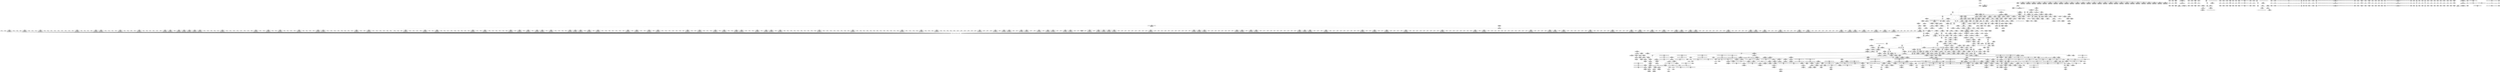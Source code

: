 digraph {
	CE0x3f1eb10 [shape=record,shape=Mrecord,label="{CE0x3f1eb10|__aa_current_profile:if.then|*SummSink*}"]
	CE0x3f59f00 [shape=record,shape=Mrecord,label="{CE0x3f59f00|80:_i64,_:_CRE_437,438_}"]
	CE0x3f67190 [shape=record,shape=Mrecord,label="{CE0x3f67190|80:_i64,_:_CRE_1247,1248_}"]
	CE0x3fa1fe0 [shape=record,shape=Mrecord,label="{CE0x3fa1fe0|_call_void_mcount()_#2|*SummSource*}"]
	CE0x3f8a070 [shape=record,shape=Mrecord,label="{CE0x3f8a070|mediated_filesystem:lnot|security/apparmor/include/apparmor.h,117}"]
	CE0x3f0c820 [shape=record,shape=Mrecord,label="{CE0x3f0c820|i64_1|*Constant*|*SummSource*}"]
	CE0x3fd87c0 [shape=record,shape=Mrecord,label="{CE0x3fd87c0|aa_cred_profile:lnot.ext|security/apparmor/include/context.h,100|*SummSink*}"]
	CE0x3f07fb0 [shape=record,shape=Mrecord,label="{CE0x3f07fb0|8:_%struct.dentry*,_:_CRE_0,8_|*MultipleSource*|security/apparmor/lsm.c,357|Function::apparmor_path_chown&Arg::path::}"]
	CE0x3f6b0c0 [shape=record,shape=Mrecord,label="{CE0x3f6b0c0|80:_i64,_:_CRE_1325,1326_}"]
	CE0x3f1e120 [shape=record,shape=Mrecord,label="{CE0x3f1e120|COLLAPSED:_GCMRE___llvm_gcov_ctr112_internal_global_2_x_i64_zeroinitializer:_elem_0:default:}"]
	CE0x3fd3400 [shape=record,shape=Mrecord,label="{CE0x3fd3400|aa_cred_profile:lor.rhs|*SummSink*}"]
	CE0x3fa49a0 [shape=record,shape=Mrecord,label="{CE0x3fa49a0|i8_1|*Constant*}"]
	CE0x3fe0ab0 [shape=record,shape=Mrecord,label="{CE0x3fe0ab0|aa_cred_profile:lnot2|security/apparmor/include/context.h,100|*SummSource*}"]
	CE0x3f3dd30 [shape=record,shape=Mrecord,label="{CE0x3f3dd30|apparmor_path_chown:dentry3|security/apparmor/lsm.c,358}"]
	CE0x3f10390 [shape=record,shape=Mrecord,label="{CE0x3f10390|_ret_%struct.aa_profile*_%call4,_!dbg_!15494|security/apparmor/include/context.h,138}"]
	CE0x3f97d20 [shape=record,shape=Mrecord,label="{CE0x3f97d20|COLLAPSED:_GCMRE___llvm_gcov_ctr58_internal_global_11_x_i64_zeroinitializer:_elem_0:default:}"]
	CE0x3f8cbb0 [shape=record,shape=Mrecord,label="{CE0x3f8cbb0|common_perm:call|security/apparmor/lsm.c,168|*SummSource*}"]
	CE0x3f94db0 [shape=record,shape=Mrecord,label="{CE0x3f94db0|__aa_current_profile:tmp7|security/apparmor/include/context.h,138|*SummSource*}"]
	CE0x3f29e60 [shape=record,shape=Mrecord,label="{CE0x3f29e60|80:_i64,_:_CRE_248,252_|*MultipleSource*|security/apparmor/include/apparmor.h,117|*LoadInst*|security/apparmor/include/apparmor.h,117}"]
	CE0x3f61490 [shape=record,shape=Mrecord,label="{CE0x3f61490|80:_i64,_:_CRE_609,610_}"]
	CE0x3f63d10 [shape=record,shape=Mrecord,label="{CE0x3f63d10|80:_i64,_:_CRE_712,720_|*MultipleSource*|security/apparmor/include/apparmor.h,117|*LoadInst*|security/apparmor/include/apparmor.h,117}"]
	CE0x3f7a560 [shape=record,shape=Mrecord,label="{CE0x3f7a560|aa_cred_profile:tmp11|security/apparmor/include/context.h,100}"]
	CE0x3f87e90 [shape=record,shape=Mrecord,label="{CE0x3f87e90|common_perm:tmp10|security/apparmor/lsm.c,172|*SummSource*}"]
	CE0x3f4d900 [shape=record,shape=Mrecord,label="{CE0x3f4d900|_ret_i32_%error.0,_!dbg_!15483|security/apparmor/lsm.c,172|*SummSink*}"]
	CE0x3f46b20 [shape=record,shape=Mrecord,label="{CE0x3f46b20|80:_i64,_:_CRE_192,200_|*MultipleSource*|security/apparmor/include/apparmor.h,117|*LoadInst*|security/apparmor/include/apparmor.h,117}"]
	CE0x3f4fb00 [shape=record,shape=Mrecord,label="{CE0x3f4fb00|i32_10|*Constant*}"]
	CE0x3f85bb0 [shape=record,shape=Mrecord,label="{CE0x3f85bb0|aa_path_perm:flags|Function::aa_path_perm&Arg::flags::|*SummSink*}"]
	CE0x3f49b90 [shape=record,shape=Mrecord,label="{CE0x3f49b90|GLOBAL:aa_path_perm|*Constant*}"]
	CE0x3efd8c0 [shape=record,shape=Mrecord,label="{CE0x3efd8c0|0:_i32,_:_SCM_0,4_|*MultipleSource*|security/apparmor/lsm.c, 355}"]
	CE0x3f99f80 [shape=record,shape=Mrecord,label="{CE0x3f99f80|aa_cred_profile:lor.end|*SummSink*}"]
	CE0x3f702d0 [shape=record,shape=Mrecord,label="{CE0x3f702d0|80:_i64,_:_CRE_1624,1625_}"]
	CE0x3f82220 [shape=record,shape=Mrecord,label="{CE0x3f82220|i64*_getelementptr_inbounds_(_16_x_i64_,_16_x_i64_*___llvm_gcov_ctr46,_i64_0,_i64_9)|*Constant*|*SummSource*}"]
	CE0x3f7f640 [shape=record,shape=Mrecord,label="{CE0x3f7f640|aa_cred_profile:tmp9|security/apparmor/include/context.h,100|*SummSource*}"]
	CE0x3f78fd0 [shape=record,shape=Mrecord,label="{CE0x3f78fd0|80:_i64,_:_CRE_2268,2304_|*MultipleSource*|security/apparmor/include/apparmor.h,117|*LoadInst*|security/apparmor/include/apparmor.h,117}"]
	CE0x3f96780 [shape=record,shape=Mrecord,label="{CE0x3f96780|i64*_getelementptr_inbounds_(_16_x_i64_,_16_x_i64_*___llvm_gcov_ctr46,_i64_0,_i64_0)|*Constant*|*SummSink*}"]
	CE0x3efe8f0 [shape=record,shape=Mrecord,label="{CE0x3efe8f0|i32_5|*Constant*|*SummSink*}"]
	CE0x3f6a620 [shape=record,shape=Mrecord,label="{CE0x3f6a620|80:_i64,_:_CRE_1315,1316_}"]
	CE0x3f50f10 [shape=record,shape=Mrecord,label="{CE0x3f50f10|apparmor_path_chown:tmp20|security/apparmor/lsm.c,365|*SummSink*}"]
	CE0x3f5a670 [shape=record,shape=Mrecord,label="{CE0x3f5a670|80:_i64,_:_CRE_444,445_}"]
	CE0x3f756e0 [shape=record,shape=Mrecord,label="{CE0x3f756e0|80:_i64,_:_CRE_1768,1776_|*MultipleSource*|security/apparmor/include/apparmor.h,117|*LoadInst*|security/apparmor/include/apparmor.h,117}"]
	CE0x3f58740 [shape=record,shape=Mrecord,label="{CE0x3f58740|__aa_current_profile:cred|security/apparmor/include/context.h,138|*SummSink*}"]
	CE0x3f1bb20 [shape=record,shape=Mrecord,label="{CE0x3f1bb20|apparmor_path_chown:uid|security/apparmor/lsm.c, 355}"]
	CE0x3f5b980 [shape=record,shape=Mrecord,label="{CE0x3f5b980|44:_i32,_48:_i16,_128:_i8*,_:_SCMRE_104,112_|*MultipleSource*|Function::aa_cred_profile&Arg::cred::|security/apparmor/include/context.h,138|security/apparmor/include/context.h,99}"]
	CE0x3f7f020 [shape=record,shape=Mrecord,label="{CE0x3f7f020|i64*_getelementptr_inbounds_(_2_x_i64_,_2_x_i64_*___llvm_gcov_ctr112,_i64_0,_i64_0)|*Constant*}"]
	CE0x3f64d70 [shape=record,shape=Mrecord,label="{CE0x3f64d70|80:_i64,_:_CRE_1213,1214_}"]
	CE0x3f8cc80 [shape=record,shape=Mrecord,label="{CE0x3f8cc80|common_perm:call|security/apparmor/lsm.c,168|*SummSink*}"]
	CE0x3fd3bf0 [shape=record,shape=Mrecord,label="{CE0x3fd3bf0|aa_cred_profile:tmp6|security/apparmor/include/context.h,100|*SummSink*}"]
	CE0x3f49a60 [shape=record,shape=Mrecord,label="{CE0x3f49a60|common_perm:call1|security/apparmor/lsm.c,170|*SummSink*}"]
	CE0x3f9fae0 [shape=record,shape=Mrecord,label="{CE0x3f9fae0|__aa_current_profile:if.end|*SummSource*}"]
	CE0x3fda420 [shape=record,shape=Mrecord,label="{CE0x3fda420|44:_i32,_48:_i16,_128:_i8*,_:_SCMRE_40,44_|*MultipleSource*|Function::aa_cred_profile&Arg::cred::|security/apparmor/include/context.h,138|security/apparmor/include/context.h,99}"]
	CE0x3f85250 [shape=record,shape=Mrecord,label="{CE0x3f85250|aa_path_perm:profile|Function::aa_path_perm&Arg::profile::|*SummSink*}"]
	CE0x3f13040 [shape=record,shape=Mrecord,label="{CE0x3f13040|common_perm:tmp4|security/apparmor/lsm.c,169}"]
	CE0x3fdf9b0 [shape=record,shape=Mrecord,label="{CE0x3fdf9b0|aa_cred_profile:tobool1|security/apparmor/include/context.h,100|*SummSource*}"]
	CE0x3fd8640 [shape=record,shape=Mrecord,label="{CE0x3fd8640|aa_cred_profile:lnot.ext|security/apparmor/include/context.h,100|*SummSource*}"]
	CE0x3f1a6c0 [shape=record,shape=Mrecord,label="{CE0x3f1a6c0|COLLAPSED:_GCMRE___llvm_gcov_ctr55_internal_global_2_x_i64_zeroinitializer:_elem_0:default:}"]
	CE0x3f548b0 [shape=record,shape=Mrecord,label="{CE0x3f548b0|__aa_current_profile:call4|security/apparmor/include/context.h,138|*SummSink*}"]
	CE0x3f38a80 [shape=record,shape=Mrecord,label="{CE0x3f38a80|apparmor_path_chown:tmp7|security/apparmor/lsm.c,358|*SummSink*}"]
	CE0x3f550b0 [shape=record,shape=Mrecord,label="{CE0x3f550b0|GLOBAL:aa_cred_profile|*Constant*|*SummSink*}"]
	CE0x3f758d0 [shape=record,shape=Mrecord,label="{CE0x3f758d0|80:_i64,_:_CRE_1776,1784_|*MultipleSource*|security/apparmor/include/apparmor.h,117|*LoadInst*|security/apparmor/include/apparmor.h,117}"]
	CE0x3f86a50 [shape=record,shape=Mrecord,label="{CE0x3f86a50|_ret_i32_%call17,_!dbg_!15526|security/apparmor/file.c,307|*SummSink*}"]
	CE0x3f9c240 [shape=record,shape=Mrecord,label="{CE0x3f9c240|aa_cred_profile:security|security/apparmor/include/context.h,99|*SummSource*}"]
	CE0x3f43490 [shape=record,shape=Mrecord,label="{CE0x3f43490|apparmor_path_chown:d_inode6|security/apparmor/lsm.c,361}"]
	CE0x3f77610 [shape=record,shape=Mrecord,label="{CE0x3f77610|80:_i64,_:_CRE_1876,1877_}"]
	CE0x3fc0d30 [shape=record,shape=Mrecord,label="{CE0x3fc0d30|i64*_getelementptr_inbounds_(_16_x_i64_,_16_x_i64_*___llvm_gcov_ctr46,_i64_0,_i64_15)|*Constant*|*SummSink*}"]
	CE0x3f75cb0 [shape=record,shape=Mrecord,label="{CE0x3f75cb0|80:_i64,_:_CRE_1792,1800_|*MultipleSource*|security/apparmor/include/apparmor.h,117|*LoadInst*|security/apparmor/include/apparmor.h,117}"]
	CE0x3f10190 [shape=record,shape=Mrecord,label="{CE0x3f10190|_ret_%struct.aa_profile*_%call4,_!dbg_!15494|security/apparmor/include/context.h,138|*SummSource*}"]
	CE0x3f2f380 [shape=record,shape=Mrecord,label="{CE0x3f2f380|i64_2|*Constant*|*SummSink*}"]
	CE0x3fd1710 [shape=record,shape=Mrecord,label="{CE0x3fd1710|aa_cred_profile:lor.rhs}"]
	CE0x3f791c0 [shape=record,shape=Mrecord,label="{CE0x3f791c0|mediated_filesystem:tmp5|security/apparmor/include/apparmor.h,117}"]
	CE0x3fa0230 [shape=record,shape=Mrecord,label="{CE0x3fa0230|__aa_current_profile:do.body|*SummSink*}"]
	CE0x3f07d60 [shape=record,shape=Mrecord,label="{CE0x3f07d60|apparmor_path_chown:uid.coerce|Function::apparmor_path_chown&Arg::uid.coerce::}"]
	CE0x3f3b1b0 [shape=record,shape=Mrecord,label="{CE0x3f3b1b0|GLOBAL:__llvm_gcov_ctr84|Global_var:__llvm_gcov_ctr84|*SummSink*}"]
	CE0x3efb0b0 [shape=record,shape=Mrecord,label="{CE0x3efb0b0|apparmor_path_chown:tmp14|security/apparmor/lsm.c,361|*SummSource*}"]
	CE0x3f49870 [shape=record,shape=Mrecord,label="{CE0x3f49870|common_perm:call1|security/apparmor/lsm.c,170}"]
	CE0x3fc3180 [shape=record,shape=Mrecord,label="{CE0x3fc3180|i64*_getelementptr_inbounds_(_16_x_i64_,_16_x_i64_*___llvm_gcov_ctr46,_i64_0,_i64_14)|*Constant*|*SummSink*}"]
	CE0x3f2cbd0 [shape=record,shape=Mrecord,label="{CE0x3f2cbd0|80:_i64,_:_CRE_399,400_}"]
	CE0x3f2ebb0 [shape=record,shape=Mrecord,label="{CE0x3f2ebb0|80:_i64,_:_CRE_429,430_}"]
	CE0x3f2d670 [shape=record,shape=Mrecord,label="{CE0x3f2d670|80:_i64,_:_CRE_409,410_}"]
	CE0x3f7c750 [shape=record,shape=Mrecord,label="{CE0x3f7c750|common_perm:tmp2|security/apparmor/lsm.c,169|*SummSource*}"]
	CE0x3effc20 [shape=record,shape=Mrecord,label="{CE0x3effc20|i32_2|*Constant*}"]
	CE0x3f4cf70 [shape=record,shape=Mrecord,label="{CE0x3f4cf70|common_perm:mask|Function::common_perm&Arg::mask::}"]
	CE0x3f899d0 [shape=record,shape=Mrecord,label="{CE0x3f899d0|mediated_filesystem:tobool|security/apparmor/include/apparmor.h,117|*SummSink*}"]
	CE0x3f8d130 [shape=record,shape=Mrecord,label="{CE0x3f8d130|__aa_current_profile:tmp4|security/apparmor/include/context.h,138|*SummSource*}"]
	CE0x3f27110 [shape=record,shape=Mrecord,label="{CE0x3f27110|aa_cred_profile:tmp18|security/apparmor/include/context.h,100|*SummSource*}"]
	CE0x3f3e4f0 [shape=record,shape=Mrecord,label="{CE0x3f3e4f0|apparmor_path_chown:tmp4|security/apparmor/lsm.c,357}"]
	CE0x3f84e90 [shape=record,shape=Mrecord,label="{CE0x3f84e90|aa_path_perm:profile|Function::aa_path_perm&Arg::profile::}"]
	CE0x3f0faa0 [shape=record,shape=Mrecord,label="{CE0x3f0faa0|__aa_current_profile:tmp6|security/apparmor/include/context.h,138|*SummSource*}"]
	CE0x3f565a0 [shape=record,shape=Mrecord,label="{CE0x3f565a0|__aa_current_profile:tmp20|security/apparmor/include/context.h,138}"]
	CE0x3f2e770 [shape=record,shape=Mrecord,label="{CE0x3f2e770|80:_i64,_:_CRE_425,426_}"]
	CE0x3f3f020 [shape=record,shape=Mrecord,label="{CE0x3f3f020|i64_4|*Constant*|*SummSource*}"]
	CE0x3f6d810 [shape=record,shape=Mrecord,label="{CE0x3f6d810|80:_i64,_:_CRE_1362,1363_}"]
	CE0x3f426d0 [shape=record,shape=Mrecord,label="{CE0x3f426d0|apparmor_path_chown:tmp8|security/apparmor/lsm.c,358|*SummSink*}"]
	CE0x3f4ffb0 [shape=record,shape=Mrecord,label="{CE0x3f4ffb0|mediated_filesystem:tmp4|*LoadInst*|security/apparmor/include/apparmor.h,117|*SummSource*}"]
	CE0x3fd3e00 [shape=record,shape=Mrecord,label="{CE0x3fd3e00|aa_cred_profile:tmp5|security/apparmor/include/context.h,99|*SummSink*}"]
	CE0x3f1e290 [shape=record,shape=Mrecord,label="{CE0x3f1e290|72:_%struct.hlist_bl_node**,_80:_%struct.dentry*,_104:_%struct.inode*,_:_CRE_104,112_|*MultipleSource*|security/apparmor/lsm.c,357|*LoadInst*|security/apparmor/lsm.c,357}"]
	CE0x3befba0 [shape=record,shape=Mrecord,label="{CE0x3befba0|i32_0|*Constant*}"]
	CE0x3f437f0 [shape=record,shape=Mrecord,label="{CE0x3f437f0|mediated_filesystem:s_flags|security/apparmor/include/apparmor.h,117}"]
	CE0x3fd1800 [shape=record,shape=Mrecord,label="{CE0x3fd1800|aa_cred_profile:lor.rhs|*SummSource*}"]
	CE0x3f66f70 [shape=record,shape=Mrecord,label="{CE0x3f66f70|80:_i64,_:_CRE_1245,1246_}"]
	CE0x3f70b50 [shape=record,shape=Mrecord,label="{CE0x3f70b50|80:_i64,_:_CRE_1632,1633_}"]
	CE0x3f4cab0 [shape=record,shape=Mrecord,label="{CE0x3f4cab0|i32_512|*Constant*|*SummSource*}"]
	CE0x3f478d0 [shape=record,shape=Mrecord,label="{CE0x3f478d0|mediated_filesystem:inode|Function::mediated_filesystem&Arg::inode::}"]
	CE0x3f62ae0 [shape=record,shape=Mrecord,label="{CE0x3f62ae0|80:_i64,_:_CRE_630,631_}"]
	CE0x3f75ea0 [shape=record,shape=Mrecord,label="{CE0x3f75ea0|80:_i64,_:_CRE_1800,1804_|*MultipleSource*|security/apparmor/include/apparmor.h,117|*LoadInst*|security/apparmor/include/apparmor.h,117}"]
	CE0x3f86920 [shape=record,shape=Mrecord,label="{CE0x3f86920|_ret_i32_%call17,_!dbg_!15526|security/apparmor/file.c,307|*SummSource*}"]
	CE0x3f276e0 [shape=record,shape=Mrecord,label="{CE0x3f276e0|aa_cred_profile:tmp19|security/apparmor/include/context.h,100|*SummSink*}"]
	CE0x3f723c0 [shape=record,shape=Mrecord,label="{CE0x3f723c0|80:_i64,_:_CRE_1655,1656_}"]
	CE0x3f53400 [shape=record,shape=Mrecord,label="{CE0x3f53400|__aa_current_profile:tmp18|security/apparmor/include/context.h,138|*SummSource*}"]
	CE0x3fbf250 [shape=record,shape=Mrecord,label="{CE0x3fbf250|aa_cred_profile:do.end|*SummSink*}"]
	CE0x3f48e00 [shape=record,shape=Mrecord,label="{CE0x3f48e00|common_perm:tmp7|security/apparmor/lsm.c,170}"]
	CE0x3f5e900 [shape=record,shape=Mrecord,label="{CE0x3f5e900|80:_i64,_:_CRE_568,569_}"]
	CE0x3fc11e0 [shape=record,shape=Mrecord,label="{CE0x3fc11e0|aa_cred_profile:tmp32|security/apparmor/include/context.h,101|*SummSink*}"]
	CE0x3f5b850 [shape=record,shape=Mrecord,label="{CE0x3f5b850|__aa_current_profile:tmp10|security/apparmor/include/context.h,138|*SummSink*}"]
	CE0x3f52fa0 [shape=record,shape=Mrecord,label="{CE0x3f52fa0|__aa_current_profile:tmp17|security/apparmor/include/context.h,138}"]
	CE0x3fc06d0 [shape=record,shape=Mrecord,label="{CE0x3fc06d0|i64*_getelementptr_inbounds_(_16_x_i64_,_16_x_i64_*___llvm_gcov_ctr46,_i64_0,_i64_15)|*Constant*}"]
	"CONST[source:2(external),value:0(static)][purpose:{object}][SrcIdx:1]"
	CE0x3ef7970 [shape=record,shape=Mrecord,label="{CE0x3ef7970|apparmor_path_chown:if.end|*SummSource*}"]
	CE0x3f59df0 [shape=record,shape=Mrecord,label="{CE0x3f59df0|80:_i64,_:_CRE_436,437_}"]
	CE0x3f850b0 [shape=record,shape=Mrecord,label="{CE0x3f850b0|aa_path_perm:profile|Function::aa_path_perm&Arg::profile::|*SummSource*}"]
	CE0x3f6f510 [shape=record,shape=Mrecord,label="{CE0x3f6f510|80:_i64,_:_CRE_1600,1604_|*MultipleSource*|security/apparmor/include/apparmor.h,117|*LoadInst*|security/apparmor/include/apparmor.h,117}"]
	CE0x3f1bd20 [shape=record,shape=Mrecord,label="{CE0x3f1bd20|__aa_current_profile:tmp2|*SummSource*}"]
	CE0x3f5a890 [shape=record,shape=Mrecord,label="{CE0x3f5a890|80:_i64,_:_CRE_446,447_}"]
	CE0x3f823a0 [shape=record,shape=Mrecord,label="{CE0x3f823a0|aa_cred_profile:tmp23|security/apparmor/include/context.h,100|*SummSource*}"]
	CE0x3f9bfb0 [shape=record,shape=Mrecord,label="{CE0x3f9bfb0|i32_22|*Constant*|*SummSource*}"]
	CE0x3f703e0 [shape=record,shape=Mrecord,label="{CE0x3f703e0|80:_i64,_:_CRE_1625,1626_}"]
	CE0x3f89180 [shape=record,shape=Mrecord,label="{CE0x3f89180|mediated_filesystem:and|security/apparmor/include/apparmor.h,117|*SummSource*}"]
	CE0x3f41550 [shape=record,shape=Mrecord,label="{CE0x3f41550|i64_2|*Constant*|*SummSource*}"]
	CE0x3f7f7c0 [shape=record,shape=Mrecord,label="{CE0x3f7f7c0|aa_cred_profile:tmp9|security/apparmor/include/context.h,100|*SummSink*}"]
	CE0x3f71700 [shape=record,shape=Mrecord,label="{CE0x3f71700|80:_i64,_:_CRE_1643,1644_}"]
	CE0x3f1ce20 [shape=record,shape=Mrecord,label="{CE0x3f1ce20|common_perm:tmp}"]
	CE0x3fd3090 [shape=record,shape=Mrecord,label="{CE0x3fd3090|aa_cred_profile:do.end}"]
	CE0x3fd20b0 [shape=record,shape=Mrecord,label="{CE0x3fd20b0|aa_cred_profile:tmp29|security/apparmor/include/context.h,100|*SummSink*}"]
	CE0x3f46360 [shape=record,shape=Mrecord,label="{CE0x3f46360|80:_i64,_:_CRE_152,160_|*MultipleSource*|security/apparmor/include/apparmor.h,117|*LoadInst*|security/apparmor/include/apparmor.h,117}"]
	CE0x3f541c0 [shape=record,shape=Mrecord,label="{CE0x3f541c0|__aa_current_profile:tmp21|security/apparmor/include/context.h,138|*SummSource*}"]
	CE0x3fd6220 [shape=record,shape=Mrecord,label="{CE0x3fd6220|aa_cred_profile:tmp16|security/apparmor/include/context.h,100|*SummSink*}"]
	CE0x3f9a130 [shape=record,shape=Mrecord,label="{CE0x3f9a130|aa_cred_profile:do.end8|*SummSink*}"]
	CE0x3f2c4f0 [shape=record,shape=Mrecord,label="{CE0x3f2c4f0|80:_i64,_:_CRE_393,394_}"]
	CE0x3f60170 [shape=record,shape=Mrecord,label="{CE0x3f60170|80:_i64,_:_CRE_591,592_}"]
	CE0x3f1ce90 [shape=record,shape=Mrecord,label="{CE0x3f1ce90|COLLAPSED:_GCMRE___llvm_gcov_ctr57_internal_global_5_x_i64_zeroinitializer:_elem_0:default:}"]
	CE0x3f6b610 [shape=record,shape=Mrecord,label="{CE0x3f6b610|80:_i64,_:_CRE_1330,1331_}"]
	CE0x3f6a0d0 [shape=record,shape=Mrecord,label="{CE0x3f6a0d0|80:_i64,_:_CRE_1310,1311_}"]
	CE0x3f73e50 [shape=record,shape=Mrecord,label="{CE0x3f73e50|80:_i64,_:_CRE_1680,1681_}"]
	CE0x3f6b2e0 [shape=record,shape=Mrecord,label="{CE0x3f6b2e0|80:_i64,_:_CRE_1327,1328_}"]
	CE0x3f653d0 [shape=record,shape=Mrecord,label="{CE0x3f653d0|80:_i64,_:_CRE_1219,1220_}"]
	CE0x3efda80 [shape=record,shape=Mrecord,label="{CE0x3efda80|apparmor_path_chown:coerce.dive1}"]
	CE0x3f4ab00 [shape=record,shape=Mrecord,label="{CE0x3f4ab00|GLOBAL:common_perm|*Constant*}"]
	CE0x3efe820 [shape=record,shape=Mrecord,label="{CE0x3efe820|i32_5|*Constant*|*SummSource*}"]
	CE0x3f67d40 [shape=record,shape=Mrecord,label="{CE0x3f67d40|80:_i64,_:_CRE_1258,1259_}"]
	CE0x3f5b1a0 [shape=record,shape=Mrecord,label="{CE0x3f5b1a0|__aa_current_profile:tmp9|security/apparmor/include/context.h,138}"]
	CE0x3f6f8f0 [shape=record,shape=Mrecord,label="{CE0x3f6f8f0|80:_i64,_:_CRE_1616,1617_}"]
	CE0x3f644d0 [shape=record,shape=Mrecord,label="{CE0x3f644d0|80:_i64,_:_CRE_896,1208_|*MultipleSource*|security/apparmor/include/apparmor.h,117|*LoadInst*|security/apparmor/include/apparmor.h,117}"]
	CE0x3fd75f0 [shape=record,shape=Mrecord,label="{CE0x3fd75f0|aa_cred_profile:tmp18|security/apparmor/include/context.h,100}"]
	CE0x3f5fb10 [shape=record,shape=Mrecord,label="{CE0x3f5fb10|80:_i64,_:_CRE_585,586_}"]
	CE0x3f5a780 [shape=record,shape=Mrecord,label="{CE0x3f5a780|80:_i64,_:_CRE_445,446_}"]
	CE0x3f53a60 [shape=record,shape=Mrecord,label="{CE0x3f53a60|i64*_getelementptr_inbounds_(_11_x_i64_,_11_x_i64_*___llvm_gcov_ctr58,_i64_0,_i64_10)|*Constant*|*SummSource*}"]
	CE0x3f2d890 [shape=record,shape=Mrecord,label="{CE0x3f2d890|80:_i64,_:_CRE_411,412_}"]
	CE0x3f6b940 [shape=record,shape=Mrecord,label="{CE0x3f6b940|80:_i64,_:_CRE_1333,1334_}"]
	CE0x3fa1750 [shape=record,shape=Mrecord,label="{CE0x3fa1750|__aa_current_profile:tmp12|security/apparmor/include/context.h,138|*SummSource*}"]
	CE0x3f2a5f0 [shape=record,shape=Mrecord,label="{CE0x3f2a5f0|80:_i64,_:_CRE_272,280_|*MultipleSource*|security/apparmor/include/apparmor.h,117|*LoadInst*|security/apparmor/include/apparmor.h,117}"]
	CE0x3fc3630 [shape=record,shape=Mrecord,label="{CE0x3fc3630|aa_cred_profile:tmp30|security/apparmor/include/context.h,100|*SummSink*}"]
	CE0x3f45c60 [shape=record,shape=Mrecord,label="{CE0x3f45c60|80:_i64,_:_CRE_128,132_|*MultipleSource*|security/apparmor/include/apparmor.h,117|*LoadInst*|security/apparmor/include/apparmor.h,117}"]
	CE0x3f4a1f0 [shape=record,shape=Mrecord,label="{CE0x3f4a1f0|aa_path_perm:entry|*SummSource*}"]
	CE0x3f743a0 [shape=record,shape=Mrecord,label="{CE0x3f743a0|80:_i64,_:_CRE_1685,1686_}"]
	CE0x3f0c890 [shape=record,shape=Mrecord,label="{CE0x3f0c890|apparmor_path_chown:tmp1|*SummSink*}"]
	CE0x3f70710 [shape=record,shape=Mrecord,label="{CE0x3f70710|80:_i64,_:_CRE_1628,1629_}"]
	CE0x3f495f0 [shape=record,shape=Mrecord,label="{CE0x3f495f0|common_perm:tmp8|security/apparmor/lsm.c,170|*SummSink*}"]
	CE0x3f4d5c0 [shape=record,shape=Mrecord,label="{CE0x3f4d5c0|_ret_i32_%error.0,_!dbg_!15483|security/apparmor/lsm.c,172}"]
	CE0x3f61c00 [shape=record,shape=Mrecord,label="{CE0x3f61c00|80:_i64,_:_CRE_616,617_}"]
	CE0x3f3e790 [shape=record,shape=Mrecord,label="{CE0x3f3e790|apparmor_path_chown:tmp5|security/apparmor/lsm.c,357}"]
	CE0x3fd1d90 [shape=record,shape=Mrecord,label="{CE0x3fd1d90|44:_i32,_48:_i16,_128:_i8*,_:_SCMRE_16,20_|*MultipleSource*|Function::aa_cred_profile&Arg::cred::|security/apparmor/include/context.h,138|security/apparmor/include/context.h,99}"]
	CE0x3f7af50 [shape=record,shape=Mrecord,label="{CE0x3f7af50|aa_cred_profile:profile|security/apparmor/include/context.h,100|*SummSink*}"]
	CE0x3fd8d20 [shape=record,shape=Mrecord,label="{CE0x3fd8d20|aa_cred_profile:conv|security/apparmor/include/context.h,100|*SummSink*}"]
	CE0x3f64aa0 [shape=record,shape=Mrecord,label="{CE0x3f64aa0|80:_i64,_:_CRE_1210,1211_}"]
	CE0x3f9cd70 [shape=record,shape=Mrecord,label="{CE0x3f9cd70|aa_cred_profile:tobool|security/apparmor/include/context.h,100|*SummSink*}"]
	CE0x3efd5d0 [shape=record,shape=Mrecord,label="{CE0x3efd5d0|apparmor_path_chown:tmp13|security/apparmor/lsm.c,361|*SummSink*}"]
	CE0x3f0f5e0 [shape=record,shape=Mrecord,label="{CE0x3f0f5e0|apparmor_path_chown:path|Function::apparmor_path_chown&Arg::path::|*SummSink*}"]
	CE0x3f5c970 [shape=record,shape=Mrecord,label="{CE0x3f5c970|0:_i8,_:_GCMR___aa_current_profile.__warned_internal_global_i8_0,_section_.data.unlikely_,_align_1:_elem_0:default:}"]
	CE0x3f74b10 [shape=record,shape=Mrecord,label="{CE0x3f74b10|80:_i64,_:_CRE_1712,1720_|*MultipleSource*|security/apparmor/include/apparmor.h,117|*LoadInst*|security/apparmor/include/apparmor.h,117}"]
	CE0x3f8fdd0 [shape=record,shape=Mrecord,label="{CE0x3f8fdd0|_call_void_mcount()_#2|*SummSink*}"]
	CE0x3fda120 [shape=record,shape=Mrecord,label="{CE0x3fda120|44:_i32,_48:_i16,_128:_i8*,_:_SCMRE_32,36_|*MultipleSource*|Function::aa_cred_profile&Arg::cred::|security/apparmor/include/context.h,138|security/apparmor/include/context.h,99}"]
	CE0x3f8c2e0 [shape=record,shape=Mrecord,label="{CE0x3f8c2e0|__aa_current_profile:tmp5|security/apparmor/include/context.h,138|*SummSink*}"]
	CE0x3fd29f0 [shape=record,shape=Mrecord,label="{CE0x3fd29f0|aa_cred_profile:tmp8|security/apparmor/include/context.h,100|*SummSource*}"]
	CE0x3f5c4f0 [shape=record,shape=Mrecord,label="{CE0x3f5c4f0|get_current:tmp3|*SummSource*}"]
	CE0x3f5f180 [shape=record,shape=Mrecord,label="{CE0x3f5f180|80:_i64,_:_CRE_576,577_}"]
	CE0x3f570f0 [shape=record,shape=Mrecord,label="{CE0x3f570f0|GLOBAL:get_current|*Constant*}"]
	CE0x3f7c530 [shape=record,shape=Mrecord,label="{CE0x3f7c530|aa_cred_profile:tobool|security/apparmor/include/context.h,100}"]
	CE0x3f604a0 [shape=record,shape=Mrecord,label="{CE0x3f604a0|80:_i64,_:_CRE_594,595_}"]
	CE0x3f55340 [shape=record,shape=Mrecord,label="{CE0x3f55340|aa_cred_profile:cred|Function::aa_cred_profile&Arg::cred::}"]
	CE0x3f58ff0 [shape=record,shape=Mrecord,label="{CE0x3f58ff0|i8*_getelementptr_inbounds_(_45_x_i8_,_45_x_i8_*_.str14,_i32_0,_i32_0)|*Constant*}"]
	CE0x3f8dea0 [shape=record,shape=Mrecord,label="{CE0x3f8dea0|_call_void_mcount()_#2}"]
	CE0x3f3bd40 [shape=record,shape=Mrecord,label="{CE0x3f3bd40|apparmor_path_chown:tmp12|security/apparmor/lsm.c,361|*SummSink*}"]
	CE0x3f7c880 [shape=record,shape=Mrecord,label="{CE0x3f7c880|i64_3|*Constant*}"]
	CE0x3f03b20 [shape=record,shape=Mrecord,label="{CE0x3f03b20|mediated_filesystem:tmp2|*SummSource*}"]
	CE0x3f13460 [shape=record,shape=Mrecord,label="{CE0x3f13460|GLOBAL:__llvm_gcov_ctr57|Global_var:__llvm_gcov_ctr57}"]
	CE0x3fd2f30 [shape=record,shape=Mrecord,label="{CE0x3fd2f30|aa_cred_profile:do.cond|*SummSource*}"]
	CE0x3f6aea0 [shape=record,shape=Mrecord,label="{CE0x3f6aea0|80:_i64,_:_CRE_1323,1324_}"]
	CE0x3f476a0 [shape=record,shape=Mrecord,label="{CE0x3f476a0|_ret_i1_%lnot,_!dbg_!15473|security/apparmor/include/apparmor.h,117}"]
	CE0x3f85d50 [shape=record,shape=Mrecord,label="{CE0x3f85d50|aa_path_perm:request|Function::aa_path_perm&Arg::request::}"]
	CE0x3f64f90 [shape=record,shape=Mrecord,label="{CE0x3f64f90|80:_i64,_:_CRE_1215,1216_}"]
	CE0x3efc290 [shape=record,shape=Mrecord,label="{CE0x3efc290|apparmor_path_chown:return|*SummSink*}"]
	CE0x3f2afa0 [shape=record,shape=Mrecord,label="{CE0x3f2afa0|80:_i64,_:_CRE_312,320_|*MultipleSource*|security/apparmor/include/apparmor.h,117|*LoadInst*|security/apparmor/include/apparmor.h,117}"]
	CE0x3f62260 [shape=record,shape=Mrecord,label="{CE0x3f62260|80:_i64,_:_CRE_622,623_}"]
	CE0x3f5abc0 [shape=record,shape=Mrecord,label="{CE0x3f5abc0|80:_i64,_:_CRE_449,450_}"]
	CE0x3fdab20 [shape=record,shape=Mrecord,label="{CE0x3fdab20|44:_i32,_48:_i16,_128:_i8*,_:_SCMRE_52,56_|*MultipleSource*|Function::aa_cred_profile&Arg::cred::|security/apparmor/include/context.h,138|security/apparmor/include/context.h,99}"]
	CE0x3fbe680 [shape=record,shape=Mrecord,label="{CE0x3fbe680|get_current:tmp1|*SummSink*}"]
	CE0x3f2def0 [shape=record,shape=Mrecord,label="{CE0x3f2def0|80:_i64,_:_CRE_417,418_}"]
	CE0x3f4c000 [shape=record,shape=Mrecord,label="{CE0x3f4c000|i32_13|*Constant*|*SummSource*}"]
	CE0x3f498e0 [shape=record,shape=Mrecord,label="{CE0x3f498e0|common_perm:call1|security/apparmor/lsm.c,170|*SummSource*}"]
	CE0x3f65e70 [shape=record,shape=Mrecord,label="{CE0x3f65e70|80:_i64,_:_CRE_1229,1230_}"]
	CE0x3f1b570 [shape=record,shape=Mrecord,label="{CE0x3f1b570|mediated_filesystem:tmp1}"]
	CE0x3f09ab0 [shape=record,shape=Mrecord,label="{CE0x3f09ab0|common_perm:tmp4|security/apparmor/lsm.c,169|*SummSource*}"]
	CE0x3f1c9c0 [shape=record,shape=Mrecord,label="{CE0x3f1c9c0|apparmor_path_chown:uid2|security/apparmor/lsm.c,357|*SummSource*}"]
	CE0x3f7cb70 [shape=record,shape=Mrecord,label="{CE0x3f7cb70|i64_3|*Constant*|*SummSource*}"]
	CE0x3f4df30 [shape=record,shape=Mrecord,label="{CE0x3f4df30|apparmor_path_chown:retval.0|*SummSink*}"]
	CE0x3fa2680 [shape=record,shape=Mrecord,label="{CE0x3fa2680|__aa_current_profile:tmp5|security/apparmor/include/context.h,138}"]
	CE0x3f494c0 [shape=record,shape=Mrecord,label="{CE0x3f494c0|common_perm:tmp8|security/apparmor/lsm.c,170|*SummSource*}"]
	CE0x3f648b0 [shape=record,shape=Mrecord,label="{CE0x3f648b0|80:_i64,_:_CRE_1209,1210_}"]
	CE0x3f8e190 [shape=record,shape=Mrecord,label="{CE0x3f8e190|i32_11|*Constant*|*SummSource*}"]
	CE0x3f6aa60 [shape=record,shape=Mrecord,label="{CE0x3f6aa60|80:_i64,_:_CRE_1319,1320_}"]
	CE0x3fd4df0 [shape=record,shape=Mrecord,label="{CE0x3fd4df0|i64_6|*Constant*}"]
	CE0x3f85f60 [shape=record,shape=Mrecord,label="{CE0x3f85f60|aa_path_perm:request|Function::aa_path_perm&Arg::request::|*SummSource*}"]
	CE0x3f796d0 [shape=record,shape=Mrecord,label="{CE0x3f796d0|common_perm:if.end|*SummSource*}"]
	CE0x3f50c10 [shape=record,shape=Mrecord,label="{CE0x3f50c10|apparmor_path_chown:tmp20|security/apparmor/lsm.c,365}"]
	CE0x3f63f00 [shape=record,shape=Mrecord,label="{CE0x3f63f00|80:_i64,_:_CRE_720,736_|*MultipleSource*|security/apparmor/include/apparmor.h,117|*LoadInst*|security/apparmor/include/apparmor.h,117}"]
	CE0x3f4dc60 [shape=record,shape=Mrecord,label="{CE0x3f4dc60|apparmor_path_chown:retval.0}"]
	CE0x3f44a30 [shape=record,shape=Mrecord,label="{CE0x3f44a30|80:_i64,_:_CRE_40,48_|*MultipleSource*|security/apparmor/include/apparmor.h,117|*LoadInst*|security/apparmor/include/apparmor.h,117}"]
	CE0x3f42940 [shape=record,shape=Mrecord,label="{CE0x3f42940|apparmor_path_chown:dentry5|security/apparmor/lsm.c,361}"]
	CE0x3f80ad0 [shape=record,shape=Mrecord,label="{CE0x3f80ad0|i64*_getelementptr_inbounds_(_5_x_i64_,_5_x_i64_*___llvm_gcov_ctr57,_i64_0,_i64_3)|*Constant*}"]
	CE0x3f5ff50 [shape=record,shape=Mrecord,label="{CE0x3f5ff50|80:_i64,_:_CRE_589,590_}"]
	CE0x3f97d90 [shape=record,shape=Mrecord,label="{CE0x3f97d90|__aa_current_profile:tmp|*SummSource*}"]
	CE0x3f44890 [shape=record,shape=Mrecord,label="{CE0x3f44890|80:_i64,_:_CRE_32,40_|*MultipleSource*|security/apparmor/include/apparmor.h,117|*LoadInst*|security/apparmor/include/apparmor.h,117}"]
	CE0x3f39920 [shape=record,shape=Mrecord,label="{CE0x3f39920|80:_i64,_:_CRE_472,480_|*MultipleSource*|security/apparmor/include/apparmor.h,117|*LoadInst*|security/apparmor/include/apparmor.h,117}"]
	CE0x3fd63a0 [shape=record,shape=Mrecord,label="{CE0x3fd63a0|aa_cred_profile:tmp17|security/apparmor/include/context.h,100}"]
	CE0x3f83990 [shape=record,shape=Mrecord,label="{CE0x3f83990|i64*_getelementptr_inbounds_(_16_x_i64_,_16_x_i64_*___llvm_gcov_ctr46,_i64_0,_i64_12)|*Constant*}"]
	CE0x3f3fd10 [shape=record,shape=Mrecord,label="{CE0x3f3fd10|GLOBAL:__llvm_gcov_ctr84|Global_var:__llvm_gcov_ctr84}"]
	CE0x3f642e0 [shape=record,shape=Mrecord,label="{CE0x3f642e0|80:_i64,_:_CRE_880,896_|*MultipleSource*|security/apparmor/include/apparmor.h,117|*LoadInst*|security/apparmor/include/apparmor.h,117}"]
	CE0x3f97cb0 [shape=record,shape=Mrecord,label="{CE0x3f97cb0|__aa_current_profile:tmp}"]
	CE0x3f4ea00 [shape=record,shape=Mrecord,label="{CE0x3f4ea00|mediated_filesystem:tmp3}"]
	CE0x3fd9780 [shape=record,shape=Mrecord,label="{CE0x3fd9780|aa_cred_profile:tobool4|security/apparmor/include/context.h,100}"]
	CE0x3f2b570 [shape=record,shape=Mrecord,label="{CE0x3f2b570|80:_i64,_:_CRE_336,344_|*MultipleSource*|security/apparmor/include/apparmor.h,117|*LoadInst*|security/apparmor/include/apparmor.h,117}"]
	CE0x3fa0040 [shape=record,shape=Mrecord,label="{CE0x3fa0040|__aa_current_profile:do.body}"]
	CE0x3f584b0 [shape=record,shape=Mrecord,label="{CE0x3f584b0|__aa_current_profile:cred|security/apparmor/include/context.h,138}"]
	CE0x3f78bf0 [shape=record,shape=Mrecord,label="{CE0x3f78bf0|80:_i64,_:_CRE_2256,2264_|*MultipleSource*|security/apparmor/include/apparmor.h,117|*LoadInst*|security/apparmor/include/apparmor.h,117}"]
	CE0x3f71f80 [shape=record,shape=Mrecord,label="{CE0x3f71f80|80:_i64,_:_CRE_1651,1652_}"]
	CE0x3f6a2f0 [shape=record,shape=Mrecord,label="{CE0x3f6a2f0|80:_i64,_:_CRE_1312,1313_}"]
	CE0x3f4a680 [shape=record,shape=Mrecord,label="{CE0x3f4a680|apparmor_path_chown:tmp17|security/apparmor/lsm.c,364}"]
	CE0x3ef56c0 [shape=record,shape=Mrecord,label="{CE0x3ef56c0|apparmor_path_chown:tmp|*SummSource*}"]
	CE0x3f54340 [shape=record,shape=Mrecord,label="{CE0x3f54340|__aa_current_profile:call4|security/apparmor/include/context.h,138}"]
	CE0x3f38d70 [shape=record,shape=Mrecord,label="{CE0x3f38d70|80:_i64,_:_CRE_454,455_}"]
	CE0x3f5f7e0 [shape=record,shape=Mrecord,label="{CE0x3f5f7e0|80:_i64,_:_CRE_582,583_}"]
	CE0x3f1a650 [shape=record,shape=Mrecord,label="{CE0x3f1a650|mediated_filesystem:tmp}"]
	CE0x3f834c0 [shape=record,shape=Mrecord,label="{CE0x3f834c0|aa_cred_profile:tmp25|security/apparmor/include/context.h,100}"]
	CE0x3f71c50 [shape=record,shape=Mrecord,label="{CE0x3f71c50|80:_i64,_:_CRE_1648,1649_}"]
	CE0x3f76e20 [shape=record,shape=Mrecord,label="{CE0x3f76e20|80:_i64,_:_CRE_1864,1872_|*MultipleSource*|security/apparmor/include/apparmor.h,117|*LoadInst*|security/apparmor/include/apparmor.h,117}"]
	CE0x3fd5c00 [shape=record,shape=Mrecord,label="{CE0x3fd5c00|aa_cred_profile:tmp15|security/apparmor/include/context.h,100|*SummSink*}"]
	"CONST[source:0(mediator),value:0(static)][purpose:{operation}][SnkIdx:0]"
	CE0x3f3ee80 [shape=record,shape=Mrecord,label="{CE0x3f3ee80|i64_4|*Constant*}"]
	CE0x3f89260 [shape=record,shape=Mrecord,label="{CE0x3f89260|mediated_filesystem:and|security/apparmor/include/apparmor.h,117|*SummSink*}"]
	CE0x3f72b30 [shape=record,shape=Mrecord,label="{CE0x3f72b30|80:_i64,_:_CRE_1662,1663_}"]
	CE0x3f429b0 [shape=record,shape=Mrecord,label="{CE0x3f429b0|apparmor_path_chown:dentry5|security/apparmor/lsm.c,361|*SummSource*}"]
	CE0x3f37d80 [shape=record,shape=Mrecord,label="{CE0x3f37d80|i32_2|*Constant*|*SummSource*}"]
	CE0x3f701c0 [shape=record,shape=Mrecord,label="{CE0x3f701c0|80:_i64,_:_CRE_1623,1624_}"]
	"CONST[source:0(mediator),value:2(dynamic)][purpose:{object}][SnkIdx:3]"
	CE0x3f5b6f0 [shape=record,shape=Mrecord,label="{CE0x3f5b6f0|__aa_current_profile:tmp10|security/apparmor/include/context.h,138|*SummSource*}"]
	CE0x3fd94b0 [shape=record,shape=Mrecord,label="{CE0x3fd94b0|GLOBAL:llvm.expect.i64|*Constant*|*SummSink*}"]
	CE0x3fa0b20 [shape=record,shape=Mrecord,label="{CE0x3fa0b20|__aa_current_profile:land.lhs.true2|*SummSource*}"]
	CE0x3f662b0 [shape=record,shape=Mrecord,label="{CE0x3f662b0|80:_i64,_:_CRE_1233,1234_}"]
	CE0x3f81310 [shape=record,shape=Mrecord,label="{CE0x3f81310|void_(i8*,_i32,_i64)*_asm_sideeffect_1:_09ud2_0A.pushsection___bug_table,_22a_22_0A2:_09.long_1b_-_2b,_$_0:c_-_2b_0A_09.word_$_1:c_,_0_0A_09.org_2b+$_2:c_0A.popsection_,_i,i,i,_dirflag_,_fpsr_,_flags_|*SummSink*}"]
	CE0x3f722b0 [shape=record,shape=Mrecord,label="{CE0x3f722b0|80:_i64,_:_CRE_1654,1655_}"]
	CE0x3f773f0 [shape=record,shape=Mrecord,label="{CE0x3f773f0|80:_i64,_:_CRE_1874,1875_}"]
	CE0x3f6c4f0 [shape=record,shape=Mrecord,label="{CE0x3f6c4f0|80:_i64,_:_CRE_1344,1345_}"]
	CE0x3f710a0 [shape=record,shape=Mrecord,label="{CE0x3f710a0|80:_i64,_:_CRE_1637,1638_}"]
	CE0x3f556b0 [shape=record,shape=Mrecord,label="{CE0x3f556b0|aa_cred_profile:cred|Function::aa_cred_profile&Arg::cred::|*SummSink*}"]
	CE0x3f5df20 [shape=record,shape=Mrecord,label="{CE0x3f5df20|80:_i64,_:_CRE_560,561_}"]
	CE0x3f77c10 [shape=record,shape=Mrecord,label="{CE0x3f77c10|80:_i64,_:_CRE_1896,1904_|*MultipleSource*|security/apparmor/include/apparmor.h,117|*LoadInst*|security/apparmor/include/apparmor.h,117}"]
	CE0x3f40520 [shape=record,shape=Mrecord,label="{CE0x3f40520|common_perm:mode|security/apparmor/lsm.c,169|*SummSource*}"]
	CE0x3f9da10 [shape=record,shape=Mrecord,label="{CE0x3f9da10|44:_i32,_48:_i16,_128:_i8*,_:_SCMRE_96,104_|*MultipleSource*|Function::aa_cred_profile&Arg::cred::|security/apparmor/include/context.h,138|security/apparmor/include/context.h,99}"]
	CE0x3f9b4c0 [shape=record,shape=Mrecord,label="{CE0x3f9b4c0|get_current:tmp4|./arch/x86/include/asm/current.h,14|*SummSink*}"]
	CE0x3f8ad20 [shape=record,shape=Mrecord,label="{CE0x3f8ad20|__aa_current_profile:tmp7|security/apparmor/include/context.h,138|*SummSink*}"]
	CE0x3f73b20 [shape=record,shape=Mrecord,label="{CE0x3f73b20|80:_i64,_:_CRE_1677,1678_}"]
	"CONST[source:0(mediator),value:2(dynamic)][purpose:{subject}][SnkIdx:1]"
	CE0x3f999b0 [shape=record,shape=Mrecord,label="{CE0x3f999b0|i64*_getelementptr_inbounds_(_2_x_i64_,_2_x_i64_*___llvm_gcov_ctr112,_i64_0,_i64_1)|*Constant*|*SummSource*}"]
	CE0x3f81ee0 [shape=record,shape=Mrecord,label="{CE0x3f81ee0|i64_12|*Constant*|*SummSink*}"]
	CE0x3f557c0 [shape=record,shape=Mrecord,label="{CE0x3f557c0|_ret_%struct.aa_profile*_%tmp34,_!dbg_!15510|security/apparmor/include/context.h,101|*SummSource*}"]
	CE0x3f96820 [shape=record,shape=Mrecord,label="{CE0x3f96820|aa_cred_profile:tmp}"]
	CE0x3f05da0 [shape=record,shape=Mrecord,label="{CE0x3f05da0|i64_2|*Constant*}"]
	CE0x3f72800 [shape=record,shape=Mrecord,label="{CE0x3f72800|80:_i64,_:_CRE_1659,1660_}"]
	CE0x3fc3550 [shape=record,shape=Mrecord,label="{CE0x3fc3550|aa_cred_profile:tmp30|security/apparmor/include/context.h,100}"]
	CE0x3f2a7e0 [shape=record,shape=Mrecord,label="{CE0x3f2a7e0|80:_i64,_:_CRE_280,288_|*MultipleSource*|security/apparmor/include/apparmor.h,117|*LoadInst*|security/apparmor/include/apparmor.h,117}"]
	CE0x3f606c0 [shape=record,shape=Mrecord,label="{CE0x3f606c0|80:_i64,_:_CRE_596,597_}"]
	CE0x3f2cac0 [shape=record,shape=Mrecord,label="{CE0x3f2cac0|80:_i64,_:_CRE_398,399_}"]
	CE0x3fa4ea0 [shape=record,shape=Mrecord,label="{CE0x3fa4ea0|i8_1|*Constant*|*SummSink*}"]
	CE0x3f39a30 [shape=record,shape=Mrecord,label="{CE0x3f39a30|80:_i64,_:_CRE_480,488_|*MultipleSource*|security/apparmor/include/apparmor.h,117|*LoadInst*|security/apparmor/include/apparmor.h,117}"]
	CE0x3ef5650 [shape=record,shape=Mrecord,label="{CE0x3ef5650|COLLAPSED:_GCMRE___llvm_gcov_ctr84_internal_global_6_x_i64_zeroinitializer:_elem_0:default:}"]
	CE0x3f2e880 [shape=record,shape=Mrecord,label="{CE0x3f2e880|80:_i64,_:_CRE_426,427_}"]
	CE0x3f61270 [shape=record,shape=Mrecord,label="{CE0x3f61270|80:_i64,_:_CRE_607,608_}"]
	CE0x3f67a10 [shape=record,shape=Mrecord,label="{CE0x3f67a10|80:_i64,_:_CRE_1255,1256_}"]
	CE0x3f73d40 [shape=record,shape=Mrecord,label="{CE0x3f73d40|80:_i64,_:_CRE_1679,1680_}"]
	CE0x3f402d0 [shape=record,shape=Mrecord,label="{CE0x3f402d0|i32_11|*Constant*|*SummSink*}"]
	CE0x3f1c950 [shape=record,shape=Mrecord,label="{CE0x3f1c950|apparmor_path_chown:uid2|security/apparmor/lsm.c,357}"]
	CE0x3f19ec0 [shape=record,shape=Mrecord,label="{CE0x3f19ec0|mediated_filesystem:tmp1|*SummSink*}"]
	CE0x3f80f10 [shape=record,shape=Mrecord,label="{CE0x3f80f10|void_(i8*,_i32,_i64)*_asm_sideeffect_1:_09ud2_0A.pushsection___bug_table,_22a_22_0A2:_09.long_1b_-_2b,_$_0:c_-_2b_0A_09.word_$_1:c_,_0_0A_09.org_2b+$_2:c_0A.popsection_,_i,i,i,_dirflag_,_fpsr_,_flags_|*SummSource*}"]
	CE0x3f0a2b0 [shape=record,shape=Mrecord,label="{CE0x3f0a2b0|apparmor_path_chown:tmp11|security/apparmor/lsm.c,361}"]
	CE0x3f7aa60 [shape=record,shape=Mrecord,label="{CE0x3f7aa60|aa_cred_profile:profile|security/apparmor/include/context.h,100}"]
	CE0x3f45590 [shape=record,shape=Mrecord,label="{CE0x3f45590|80:_i64,_:_CRE_96,104_|*MultipleSource*|security/apparmor/include/apparmor.h,117|*LoadInst*|security/apparmor/include/apparmor.h,117}"]
	CE0x3f577e0 [shape=record,shape=Mrecord,label="{CE0x3f577e0|get_current:entry}"]
	CE0x3f7cdd0 [shape=record,shape=Mrecord,label="{CE0x3f7cdd0|get_current:bb|*SummSink*}"]
	CE0x3fc4b90 [shape=record,shape=Mrecord,label="{CE0x3fc4b90|aa_cred_profile:profile11|security/apparmor/include/context.h,101|*SummSink*}"]
	CE0x3f3bdb0 [shape=record,shape=Mrecord,label="{CE0x3f3bdb0|i64*_getelementptr_inbounds_(_6_x_i64_,_6_x_i64_*___llvm_gcov_ctr84,_i64_0,_i64_3)|*Constant*}"]
	CE0x3f4c7b0 [shape=record,shape=Mrecord,label="{CE0x3f4c7b0|common_perm:path|Function::common_perm&Arg::path::|*SummSink*}"]
	CE0x3fa6180 [shape=record,shape=Mrecord,label="{CE0x3fa6180|i1_true|*Constant*}"]
	CE0x3f5e300 [shape=record,shape=Mrecord,label="{CE0x3f5e300|80:_i64,_:_CRE_562,563_}"]
	CE0x3f5e7f0 [shape=record,shape=Mrecord,label="{CE0x3f5e7f0|80:_i64,_:_CRE_567,568_}"]
	CE0x3f53010 [shape=record,shape=Mrecord,label="{CE0x3f53010|__aa_current_profile:tmp17|security/apparmor/include/context.h,138|*SummSource*}"]
	CE0x3f43860 [shape=record,shape=Mrecord,label="{CE0x3f43860|mediated_filesystem:s_flags|security/apparmor/include/apparmor.h,117|*SummSource*}"]
	CE0x3f66d50 [shape=record,shape=Mrecord,label="{CE0x3f66d50|80:_i64,_:_CRE_1243,1244_}"]
	CE0x3f69f10 [shape=record,shape=Mrecord,label="{CE0x3f69f10|80:_i64,_:_CRE_1308,1309_}"]
	CE0x3f5c1c0 [shape=record,shape=Mrecord,label="{CE0x3f5c1c0|__aa_current_profile:tmp|*SummSink*}"]
	CE0x3ef4bf0 [shape=record,shape=Mrecord,label="{CE0x3ef4bf0|apparmor_path_chown:if.then|*SummSource*}"]
	CE0x3efdb60 [shape=record,shape=Mrecord,label="{CE0x3efdb60|apparmor_path_chown:coerce.dive1|*SummSource*}"]
	CE0x3f04c00 [shape=record,shape=Mrecord,label="{CE0x3f04c00|apparmor_path_chown:dentry3|security/apparmor/lsm.c,358|*SummSink*}"]
	CE0x3f6f320 [shape=record,shape=Mrecord,label="{CE0x3f6f320|80:_i64,_:_CRE_1596,1600_|*MultipleSource*|security/apparmor/include/apparmor.h,117|*LoadInst*|security/apparmor/include/apparmor.h,117}"]
	CE0x3f1e8d0 [shape=record,shape=Mrecord,label="{CE0x3f1e8d0|__aa_current_profile:land.lhs.true|*SummSink*}"]
	CE0x3fdfaf0 [shape=record,shape=Mrecord,label="{CE0x3fdfaf0|aa_cred_profile:tobool1|security/apparmor/include/context.h,100|*SummSink*}"]
	CE0x3f1ba20 [shape=record,shape=Mrecord,label="{CE0x3f1ba20|0:_i16,_4:_i32,_8:_i16,_40:_%struct.super_block*,_72:_i32,_:_SCMRE_4,6_|*MultipleSource*|security/apparmor/lsm.c,357|security/apparmor/lsm.c, 357}"]
	CE0x3efd740 [shape=record,shape=Mrecord,label="{CE0x3efd740|apparmor_path_chown:tmp14|security/apparmor/lsm.c,361}"]
	CE0x3f89830 [shape=record,shape=Mrecord,label="{CE0x3f89830|i1_true|*Constant*}"]
	CE0x3f7a780 [shape=record,shape=Mrecord,label="{CE0x3f7a780|aa_cred_profile:tmp11|security/apparmor/include/context.h,100|*SummSource*}"]
	CE0x3f78050 [shape=record,shape=Mrecord,label="{CE0x3f78050|80:_i64,_:_CRE_1920,1928_|*MultipleSource*|security/apparmor/include/apparmor.h,117|*LoadInst*|security/apparmor/include/apparmor.h,117}"]
	CE0x3f3e560 [shape=record,shape=Mrecord,label="{CE0x3f3e560|apparmor_path_chown:tmp4|security/apparmor/lsm.c,357|*SummSource*}"]
	CE0x3f1aea0 [shape=record,shape=Mrecord,label="{CE0x3f1aea0|common_perm:tmp1}"]
	CE0x3f72a20 [shape=record,shape=Mrecord,label="{CE0x3f72a20|80:_i64,_:_CRE_1661,1662_}"]
	CE0x3f99bd0 [shape=record,shape=Mrecord,label="{CE0x3f99bd0|i64*_getelementptr_inbounds_(_11_x_i64_,_11_x_i64_*___llvm_gcov_ctr58,_i64_0,_i64_0)|*Constant*}"]
	CE0x3fd9110 [shape=record,shape=Mrecord,label="{CE0x3fd9110|aa_cred_profile:expval|security/apparmor/include/context.h,100}"]
	CE0x3f95fd0 [shape=record,shape=Mrecord,label="{CE0x3f95fd0|aa_cred_profile:tmp1|*SummSource*}"]
	CE0x3fd3b80 [shape=record,shape=Mrecord,label="{CE0x3fd3b80|i64_0|*Constant*}"]
	CE0x3f9c120 [shape=record,shape=Mrecord,label="{CE0x3f9c120|aa_cred_profile:security|security/apparmor/include/context.h,99}"]
	CE0x3f6de70 [shape=record,shape=Mrecord,label="{CE0x3f6de70|80:_i64,_:_CRE_1368,1369_}"]
	CE0x3f52520 [shape=record,shape=Mrecord,label="{CE0x3f52520|i32_138|*Constant*}"]
	CE0x3fd3280 [shape=record,shape=Mrecord,label="{CE0x3fd3280|aa_cred_profile:do.cond}"]
	CE0x3f66800 [shape=record,shape=Mrecord,label="{CE0x3f66800|80:_i64,_:_CRE_1238,1239_}"]
	CE0x3f28be0 [shape=record,shape=Mrecord,label="{CE0x3f28be0|_call_void_asm_sideeffect_1:_09ud2_0A.pushsection___bug_table,_22a_22_0A2:_09.long_1b_-_2b,_$_0:c_-_2b_0A_09.word_$_1:c_,_0_0A_09.org_2b+$_2:c_0A.popsection_,_i,i,i,_dirflag_,_fpsr_,_flags_(i8*_getelementptr_inbounds_(_36_x_i8_,_36_x_i8_*_.str12,_i32_0,_i32_0),_i32_100,_i64_12)_#2,_!dbg_!15490,_!srcloc_!15493|security/apparmor/include/context.h,100}"]
	CE0x3fc17c0 [shape=record,shape=Mrecord,label="{CE0x3fc17c0|aa_cred_profile:tmp26|security/apparmor/include/context.h,100|*SummSink*}"]
	CE0x3f6fef0 [shape=record,shape=Mrecord,label="{CE0x3f6fef0|80:_i64,_:_CRE_1620,1621_}"]
	CE0x3f9ff30 [shape=record,shape=Mrecord,label="{CE0x3f9ff30|aa_cred_profile:do.body|*SummSource*}"]
	CE0x3f38e80 [shape=record,shape=Mrecord,label="{CE0x3f38e80|80:_i64,_:_CRE_455,456_}"]
	CE0x3f06ef0 [shape=record,shape=Mrecord,label="{CE0x3f06ef0|__aa_current_profile:tmp2}"]
	CE0x3fd4990 [shape=record,shape=Mrecord,label="{CE0x3fd4990|44:_i32,_48:_i16,_128:_i8*,_:_SCMRE_20,24_|*MultipleSource*|Function::aa_cred_profile&Arg::cred::|security/apparmor/include/context.h,138|security/apparmor/include/context.h,99}"]
	CE0x3fd4c90 [shape=record,shape=Mrecord,label="{CE0x3fd4c90|44:_i32,_48:_i16,_128:_i8*,_:_SCMRE_28,32_|*MultipleSource*|Function::aa_cred_profile&Arg::cred::|security/apparmor/include/context.h,138|security/apparmor/include/context.h,99}"]
	CE0x3f2c9b0 [shape=record,shape=Mrecord,label="{CE0x3f2c9b0|80:_i64,_:_CRE_397,398_}"]
	CE0x3f855e0 [shape=record,shape=Mrecord,label="{CE0x3f855e0|aa_path_perm:path|Function::aa_path_perm&Arg::path::|*SummSource*}"]
	CE0x3fd9710 [shape=record,shape=Mrecord,label="{CE0x3fd9710|aa_cred_profile:expval|security/apparmor/include/context.h,100|*SummSink*}"]
	CE0x3f6fcd0 [shape=record,shape=Mrecord,label="{CE0x3f6fcd0|80:_i64,_:_CRE_1618,1619_}"]
	CE0x3fc49a0 [shape=record,shape=Mrecord,label="{CE0x3fc49a0|aa_cred_profile:profile11|security/apparmor/include/context.h,101}"]
	CE0x3f16c90 [shape=record,shape=Mrecord,label="{CE0x3f16c90|get_current:tmp2}"]
	CE0x3fa21a0 [shape=record,shape=Mrecord,label="{CE0x3fa21a0|i32_0|*Constant*}"]
	CE0x3f1c080 [shape=record,shape=Mrecord,label="{CE0x3f1c080|__aa_current_profile:tmp3}"]
	CE0x3fa0a00 [shape=record,shape=Mrecord,label="{CE0x3fa0a00|__aa_current_profile:land.lhs.true2}"]
	CE0x3f68b10 [shape=record,shape=Mrecord,label="{CE0x3f68b10|80:_i64,_:_CRE_1271,1272_}"]
	CE0x3fd7cf0 [shape=record,shape=Mrecord,label="{CE0x3fd7cf0|44:_i32,_48:_i16,_128:_i8*,_:_SCMRE_64,72_|*MultipleSource*|Function::aa_cred_profile&Arg::cred::|security/apparmor/include/context.h,138|security/apparmor/include/context.h,99}"]
	CE0x3f980c0 [shape=record,shape=Mrecord,label="{CE0x3f980c0|aa_cred_profile:do.body5|*SummSource*}"]
	CE0x3f79860 [shape=record,shape=Mrecord,label="{CE0x3f79860|i64*_getelementptr_inbounds_(_5_x_i64_,_5_x_i64_*___llvm_gcov_ctr57,_i64_0,_i64_0)|*Constant*|*SummSource*}"]
	CE0x3f2a9d0 [shape=record,shape=Mrecord,label="{CE0x3f2a9d0|80:_i64,_:_CRE_288,296_|*MultipleSource*|security/apparmor/include/apparmor.h,117|*LoadInst*|security/apparmor/include/apparmor.h,117}"]
	CE0x3f683a0 [shape=record,shape=Mrecord,label="{CE0x3f683a0|80:_i64,_:_CRE_1264,1265_}"]
	CE0x3f6e3c0 [shape=record,shape=Mrecord,label="{CE0x3f6e3c0|80:_i64,_:_CRE_1373,1374_}"]
	CE0x3f6f130 [shape=record,shape=Mrecord,label="{CE0x3f6f130|80:_i64,_:_CRE_1592,1596_|*MultipleSource*|security/apparmor/include/apparmor.h,117|*LoadInst*|security/apparmor/include/apparmor.h,117}"]
	CE0x3f70600 [shape=record,shape=Mrecord,label="{CE0x3f70600|80:_i64,_:_CRE_1627,1628_}"]
	CE0x3f522c0 [shape=record,shape=Mrecord,label="{CE0x3f522c0|GLOBAL:lockdep_rcu_suspicious|*Constant*|*SummSource*}"]
	CE0x3f745c0 [shape=record,shape=Mrecord,label="{CE0x3f745c0|80:_i64,_:_CRE_1687,1688_}"]
	CE0x3f6d4e0 [shape=record,shape=Mrecord,label="{CE0x3f6d4e0|80:_i64,_:_CRE_1359,1360_}"]
	CE0x3f09c30 [shape=record,shape=Mrecord,label="{CE0x3f09c30|common_perm:tmp5|security/apparmor/lsm.c,169}"]
	CE0x3f38170 [shape=record,shape=Mrecord,label="{CE0x3f38170|apparmor_path_chown:d_inode4|security/apparmor/lsm.c,358|*SummSource*}"]
	CE0x3fa4160 [shape=record,shape=Mrecord,label="{CE0x3fa4160|__aa_current_profile:tmp15|security/apparmor/include/context.h,138|*SummSource*}"]
	CE0x3f14a70 [shape=record,shape=Mrecord,label="{CE0x3f14a70|mediated_filesystem:entry|*SummSource*}"]
	CE0x3f69280 [shape=record,shape=Mrecord,label="{CE0x3f69280|80:_i64,_:_CRE_1278,1279_}"]
	CE0x3f8d920 [shape=record,shape=Mrecord,label="{CE0x3f8d920|GLOBAL:__aa_current_profile|*Constant*|*SummSource*}"]
	CE0x3f06290 [shape=record,shape=Mrecord,label="{CE0x3f06290|aa_cred_profile:tmp7|security/apparmor/include/context.h,100|*SummSource*}"]
	CE0x3f599b0 [shape=record,shape=Mrecord,label="{CE0x3f599b0|80:_i64,_:_CRE_432,433_}"]
	CE0x3f60b00 [shape=record,shape=Mrecord,label="{CE0x3f60b00|80:_i64,_:_CRE_600,601_}"]
	CE0x3f4f1d0 [shape=record,shape=Mrecord,label="{CE0x3f4f1d0|i32_8|*Constant*}"]
	CE0x3f1ac30 [shape=record,shape=Mrecord,label="{CE0x3f1ac30|_call_void_mcount()_#2|*SummSource*}"]
	CE0x3f06220 [shape=record,shape=Mrecord,label="{CE0x3f06220|aa_cred_profile:tmp7|security/apparmor/include/context.h,100}"]
	CE0x3f28f50 [shape=record,shape=Mrecord,label="{CE0x3f28f50|_call_void_asm_sideeffect_1:_09ud2_0A.pushsection___bug_table,_22a_22_0A2:_09.long_1b_-_2b,_$_0:c_-_2b_0A_09.word_$_1:c_,_0_0A_09.org_2b+$_2:c_0A.popsection_,_i,i,i,_dirflag_,_fpsr_,_flags_(i8*_getelementptr_inbounds_(_36_x_i8_,_36_x_i8_*_.str12,_i32_0,_i32_0),_i32_100,_i64_12)_#2,_!dbg_!15490,_!srcloc_!15493|security/apparmor/include/context.h,100|*SummSource*}"]
	CE0x3f9fbf0 [shape=record,shape=Mrecord,label="{CE0x3f9fbf0|aa_cred_profile:do.end10|*SummSource*}"]
	CE0x3f1a0b0 [shape=record,shape=Mrecord,label="{CE0x3f1a0b0|0:_i16,_4:_i32,_8:_i16,_40:_%struct.super_block*,_72:_i32,_:_SCMRE_0,4_|*MultipleSource*|security/apparmor/lsm.c,357|security/apparmor/lsm.c, 357}"]
	CE0x3fc4320 [shape=record,shape=Mrecord,label="{CE0x3fc4320|aa_cred_profile:tmp33|security/apparmor/include/context.h,101}"]
	CE0x3f89ba0 [shape=record,shape=Mrecord,label="{CE0x3f89ba0|i1_true|*Constant*|*SummSource*}"]
	CE0x3f6d0a0 [shape=record,shape=Mrecord,label="{CE0x3f6d0a0|80:_i64,_:_CRE_1355,1356_}"]
	CE0x3f626a0 [shape=record,shape=Mrecord,label="{CE0x3f626a0|80:_i64,_:_CRE_626,627_}"]
	"CONST[source:1(input),value:2(dynamic)][purpose:{object}][SrcIdx:2]"
	CE0x3f2d9a0 [shape=record,shape=Mrecord,label="{CE0x3f2d9a0|80:_i64,_:_CRE_412,413_}"]
	CE0x3efd4c0 [shape=record,shape=Mrecord,label="{CE0x3efd4c0|apparmor_path_chown:tmp13|security/apparmor/lsm.c,361|*SummSource*}"]
	CE0x3f63930 [shape=record,shape=Mrecord,label="{CE0x3f63930|80:_i64,_:_CRE_696,704_|*MultipleSource*|security/apparmor/include/apparmor.h,117|*LoadInst*|security/apparmor/include/apparmor.h,117}"]
	CE0x3f71a30 [shape=record,shape=Mrecord,label="{CE0x3f71a30|80:_i64,_:_CRE_1646,1647_}"]
	CE0x3f143c0 [shape=record,shape=Mrecord,label="{CE0x3f143c0|apparmor_path_chown:call|security/apparmor/lsm.c,361|*SummSink*}"]
	CE0x3f68070 [shape=record,shape=Mrecord,label="{CE0x3f68070|80:_i64,_:_CRE_1261,1262_}"]
	CE0x3f686d0 [shape=record,shape=Mrecord,label="{CE0x3f686d0|80:_i64,_:_CRE_1267,1268_}"]
	CE0x3f6d3d0 [shape=record,shape=Mrecord,label="{CE0x3f6d3d0|80:_i64,_:_CRE_1358,1359_}"]
	CE0x3f76660 [shape=record,shape=Mrecord,label="{CE0x3f76660|80:_i64,_:_CRE_1832,1840_|*MultipleSource*|security/apparmor/include/apparmor.h,117|*LoadInst*|security/apparmor/include/apparmor.h,117}"]
	CE0x3fd5380 [shape=record,shape=Mrecord,label="{CE0x3fd5380|aa_cred_profile:tmp15|security/apparmor/include/context.h,100}"]
	CE0x3f4ac80 [shape=record,shape=Mrecord,label="{CE0x3f4ac80|apparmor_path_chown:tmp18|security/apparmor/lsm.c,364|*SummSource*}"]
	CE0x3f616b0 [shape=record,shape=Mrecord,label="{CE0x3f616b0|80:_i64,_:_CRE_611,612_}"]
	CE0x3f62040 [shape=record,shape=Mrecord,label="{CE0x3f62040|80:_i64,_:_CRE_620,621_}"]
	CE0x3f5c250 [shape=record,shape=Mrecord,label="{CE0x3f5c250|i64_1|*Constant*}"]
	CE0x3f5dd30 [shape=record,shape=Mrecord,label="{CE0x3f5dd30|80:_i64,_:_CRE_552,556_|*MultipleSource*|security/apparmor/include/apparmor.h,117|*LoadInst*|security/apparmor/include/apparmor.h,117}"]
	CE0x3f3a3d0 [shape=record,shape=Mrecord,label="{CE0x3f3a3d0|apparmor_path_chown:tmp10|security/apparmor/lsm.c,361|*SummSink*}"]
	CE0x3f989a0 [shape=record,shape=Mrecord,label="{CE0x3f989a0|GLOBAL:current_task|Global_var:current_task|*SummSink*}"]
	CE0x3f1c430 [shape=record,shape=Mrecord,label="{CE0x3f1c430|i32_5|*Constant*}"]
	CE0x3f1ba90 [shape=record,shape=Mrecord,label="{CE0x3f1ba90|apparmor_path_chown:dentry|security/apparmor/lsm.c,357}"]
	CE0x3fd4b10 [shape=record,shape=Mrecord,label="{CE0x3fd4b10|44:_i32,_48:_i16,_128:_i8*,_:_SCMRE_24,28_|*MultipleSource*|Function::aa_cred_profile&Arg::cred::|security/apparmor/include/context.h,138|security/apparmor/include/context.h,99}"]
	CE0x3fd5700 [shape=record,shape=Mrecord,label="{CE0x3fd5700|aa_cred_profile:tmp14|security/apparmor/include/context.h,100|*SummSink*}"]
	CE0x3f2d010 [shape=record,shape=Mrecord,label="{CE0x3f2d010|80:_i64,_:_CRE_403,404_}"]
	CE0x3f5c9e0 [shape=record,shape=Mrecord,label="{CE0x3f5c9e0|__aa_current_profile:tmp8|security/apparmor/include/context.h,138|*SummSource*}"]
	CE0x3f3cef0 [shape=record,shape=Mrecord,label="{CE0x3f3cef0|apparmor_path_chown:tmp16|security/apparmor/lsm.c,362}"]
	CE0x3f61160 [shape=record,shape=Mrecord,label="{CE0x3f61160|80:_i64,_:_CRE_606,607_}"]
	CE0x3fd5dc0 [shape=record,shape=Mrecord,label="{CE0x3fd5dc0|aa_cred_profile:tmp16|security/apparmor/include/context.h,100}"]
	CE0x3f776c0 [shape=record,shape=Mrecord,label="{CE0x3f776c0|80:_i64,_:_CRE_1877,1878_}"]
	CE0x3f5b2a0 [shape=record,shape=Mrecord,label="{CE0x3f5b2a0|__aa_current_profile:tmp9|security/apparmor/include/context.h,138|*SummSource*}"]
	CE0x3f84040 [shape=record,shape=Mrecord,label="{CE0x3f84040|i64*_getelementptr_inbounds_(_16_x_i64_,_16_x_i64_*___llvm_gcov_ctr46,_i64_0,_i64_12)|*Constant*|*SummSink*}"]
	CE0x3f958b0 [shape=record,shape=Mrecord,label="{CE0x3f958b0|aa_cred_profile:if.end}"]
	CE0x3fa1820 [shape=record,shape=Mrecord,label="{CE0x3fa1820|aa_cred_profile:security|security/apparmor/include/context.h,99|*SummSink*}"]
	CE0x3fc16e0 [shape=record,shape=Mrecord,label="{CE0x3fc16e0|aa_cred_profile:tmp26|security/apparmor/include/context.h,100}"]
	CE0x3f666f0 [shape=record,shape=Mrecord,label="{CE0x3f666f0|80:_i64,_:_CRE_1237,1238_}"]
	CE0x3f4c650 [shape=record,shape=Mrecord,label="{CE0x3f4c650|common_perm:path|Function::common_perm&Arg::path::|*SummSource*}"]
	CE0x3f6bb60 [shape=record,shape=Mrecord,label="{CE0x3f6bb60|80:_i64,_:_CRE_1335,1336_}"]
	CE0x3f61af0 [shape=record,shape=Mrecord,label="{CE0x3f61af0|80:_i64,_:_CRE_615,616_}"]
	CE0x3f5ea10 [shape=record,shape=Mrecord,label="{CE0x3f5ea10|80:_i64,_:_CRE_569,570_}"]
	CE0x3f9c4b0 [shape=record,shape=Mrecord,label="{CE0x3f9c4b0|44:_i32,_48:_i16,_128:_i8*,_:_SCMRE_168,176_|*MultipleSource*|Function::aa_cred_profile&Arg::cred::|security/apparmor/include/context.h,138|security/apparmor/include/context.h,99}"]
	CE0x3f6be90 [shape=record,shape=Mrecord,label="{CE0x3f6be90|80:_i64,_:_CRE_1338,1339_}"]
	CE0x3f9d550 [shape=record,shape=Mrecord,label="{CE0x3f9d550|44:_i32,_48:_i16,_128:_i8*,_:_SCMRE_80,88_|*MultipleSource*|Function::aa_cred_profile&Arg::cred::|security/apparmor/include/context.h,138|security/apparmor/include/context.h,99}"]
	CE0x3f4e8e0 [shape=record,shape=Mrecord,label="{CE0x3f4e8e0|mediated_filesystem:bb|*SummSink*}"]
	CE0x3f86db0 [shape=record,shape=Mrecord,label="{CE0x3f86db0|common_perm:error.0}"]
	CE0x3fc2310 [shape=record,shape=Mrecord,label="{CE0x3fc2310|i64*_getelementptr_inbounds_(_16_x_i64_,_16_x_i64_*___llvm_gcov_ctr46,_i64_0,_i64_13)|*Constant*|*SummSource*}"]
	CE0x3f60d20 [shape=record,shape=Mrecord,label="{CE0x3f60d20|80:_i64,_:_CRE_602,603_}"]
	CE0x3f1c890 [shape=record,shape=Mrecord,label="{CE0x3f1c890|mediated_filesystem:tmp|*SummSink*}"]
	CE0x3f7ce40 [shape=record,shape=Mrecord,label="{CE0x3f7ce40|get_current:bb|*SummSource*}"]
	CE0x3f28320 [shape=record,shape=Mrecord,label="{CE0x3f28320|aa_cred_profile:tmp20|security/apparmor/include/context.h,100}"]
	CE0x3f9edd0 [shape=record,shape=Mrecord,label="{CE0x3f9edd0|aa_cred_profile:tmp12|security/apparmor/include/context.h,100|*SummSource*}"]
	CE0x3f4b910 [shape=record,shape=Mrecord,label="{CE0x3f4b910|common_perm:entry}"]
	CE0x3f96890 [shape=record,shape=Mrecord,label="{CE0x3f96890|COLLAPSED:_GCMRE___llvm_gcov_ctr46_internal_global_16_x_i64_zeroinitializer:_elem_0:default:}"]
	CE0x3f5d760 [shape=record,shape=Mrecord,label="{CE0x3f5d760|80:_i64,_:_CRE_528,536_|*MultipleSource*|security/apparmor/include/apparmor.h,117|*LoadInst*|security/apparmor/include/apparmor.h,117}"]
	CE0x3f6d700 [shape=record,shape=Mrecord,label="{CE0x3f6d700|80:_i64,_:_CRE_1361,1362_}"]
	CE0x3f275c0 [shape=record,shape=Mrecord,label="{CE0x3f275c0|aa_cred_profile:tmp19|security/apparmor/include/context.h,100|*SummSource*}"]
	CE0x3f7bf70 [shape=record,shape=Mrecord,label="{CE0x3f7bf70|44:_i32,_48:_i16,_128:_i8*,_:_SCMRE_144,152_|*MultipleSource*|Function::aa_cred_profile&Arg::cred::|security/apparmor/include/context.h,138|security/apparmor/include/context.h,99}"]
	CE0x3f391b0 [shape=record,shape=Mrecord,label="{CE0x3f391b0|80:_i64,_:_CRE_458,459_}"]
	CE0x3f46d10 [shape=record,shape=Mrecord,label="{CE0x3f46d10|80:_i64,_:_CRE_200,204_|*MultipleSource*|security/apparmor/include/apparmor.h,117|*LoadInst*|security/apparmor/include/apparmor.h,117}"]
	CE0x3fa5550 [shape=record,shape=Mrecord,label="{CE0x3fa5550|_call_void_lockdep_rcu_suspicious(i8*_getelementptr_inbounds_(_36_x_i8_,_36_x_i8_*_.str12,_i32_0,_i32_0),_i32_138,_i8*_getelementptr_inbounds_(_45_x_i8_,_45_x_i8_*_.str14,_i32_0,_i32_0))_#7,_!dbg_!15483|security/apparmor/include/context.h,138|*SummSink*}"]
	CE0x3f6cf90 [shape=record,shape=Mrecord,label="{CE0x3f6cf90|80:_i64,_:_CRE_1354,1355_}"]
	CE0x3f735d0 [shape=record,shape=Mrecord,label="{CE0x3f735d0|80:_i64,_:_CRE_1672,1673_}"]
	CE0x3f594e0 [shape=record,shape=Mrecord,label="{CE0x3f594e0|i64*_getelementptr_inbounds_(_11_x_i64_,_11_x_i64_*___llvm_gcov_ctr58,_i64_0,_i64_9)|*Constant*}"]
	CE0x3fa1400 [shape=record,shape=Mrecord,label="{CE0x3fa1400|__aa_current_profile:tmp11|security/apparmor/include/context.h,138|*SummSource*}"]
	CE0x3fbe9d0 [shape=record,shape=Mrecord,label="{CE0x3fbe9d0|aa_cred_profile:tmp2}"]
	CE0x3fbea40 [shape=record,shape=Mrecord,label="{CE0x3fbea40|aa_cred_profile:tmp2|*SummSource*}"]
	CE0x3fd9d20 [shape=record,shape=Mrecord,label="{CE0x3fd9d20|aa_cred_profile:tobool4|security/apparmor/include/context.h,100|*SummSink*}"]
	CE0x3f628c0 [shape=record,shape=Mrecord,label="{CE0x3f628c0|80:_i64,_:_CRE_628,629_}"]
	CE0x3f991f0 [shape=record,shape=Mrecord,label="{CE0x3f991f0|get_current:tmp4|./arch/x86/include/asm/current.h,14}"]
	CE0x3f908b0 [shape=record,shape=Mrecord,label="{CE0x3f908b0|i64_-2147483648|*Constant*|*SummSink*}"]
	CE0x3f651b0 [shape=record,shape=Mrecord,label="{CE0x3f651b0|80:_i64,_:_CRE_1217,1218_}"]
	CE0x3f5b000 [shape=record,shape=Mrecord,label="{CE0x3f5b000|80:_i64,_:_CRE_453,454_}"]
	CE0x3f5e5d0 [shape=record,shape=Mrecord,label="{CE0x3f5e5d0|80:_i64,_:_CRE_565,566_}"]
	CE0x3f747e0 [shape=record,shape=Mrecord,label="{CE0x3f747e0|80:_i64,_:_CRE_1696,1704_|*MultipleSource*|security/apparmor/include/apparmor.h,117|*LoadInst*|security/apparmor/include/apparmor.h,117}"]
	CE0x3f70f90 [shape=record,shape=Mrecord,label="{CE0x3f70f90|80:_i64,_:_CRE_1636,1637_}"]
	CE0x3f80050 [shape=record,shape=Mrecord,label="{CE0x3f80050|i64*_getelementptr_inbounds_(_16_x_i64_,_16_x_i64_*___llvm_gcov_ctr46,_i64_0,_i64_4)|*Constant*|*SummSink*}"]
	CE0x3f94b30 [shape=record,shape=Mrecord,label="{CE0x3f94b30|__aa_current_profile:tmp7|security/apparmor/include/context.h,138}"]
	CE0x3f16d70 [shape=record,shape=Mrecord,label="{CE0x3f16d70|get_current:tmp2|*SummSink*}"]
	CE0x3f63550 [shape=record,shape=Mrecord,label="{CE0x3f63550|80:_i64,_:_CRE_672,680_|*MultipleSource*|security/apparmor/include/apparmor.h,117|*LoadInst*|security/apparmor/include/apparmor.h,117}"]
	CE0x3f2d340 [shape=record,shape=Mrecord,label="{CE0x3f2d340|80:_i64,_:_CRE_406,407_}"]
	CE0x3f99ec0 [shape=record,shape=Mrecord,label="{CE0x3f99ec0|aa_cred_profile:lor.end}"]
	CE0x3f28710 [shape=record,shape=Mrecord,label="{CE0x3f28710|aa_cred_profile:tmp21|security/apparmor/include/context.h,100}"]
	CE0x3f43600 [shape=record,shape=Mrecord,label="{CE0x3f43600|i32_10|*Constant*|*SummSink*}"]
	CE0x3f39bd0 [shape=record,shape=Mrecord,label="{CE0x3f39bd0|80:_i64,_:_CRE_488,496_|*MultipleSource*|security/apparmor/include/apparmor.h,117|*LoadInst*|security/apparmor/include/apparmor.h,117}"]
	CE0x3f65a30 [shape=record,shape=Mrecord,label="{CE0x3f65a30|80:_i64,_:_CRE_1225,1226_}"]
	CE0x3f446f0 [shape=record,shape=Mrecord,label="{CE0x3f446f0|80:_i64,_:_CRE_24,32_|*MultipleSource*|security/apparmor/include/apparmor.h,117|*LoadInst*|security/apparmor/include/apparmor.h,117}"]
	CE0x3f450b0 [shape=record,shape=Mrecord,label="{CE0x3f450b0|80:_i64,_:_CRE_72,80_|*MultipleSource*|security/apparmor/include/apparmor.h,117|*LoadInst*|security/apparmor/include/apparmor.h,117}"]
	CE0x3f43320 [shape=record,shape=Mrecord,label="{CE0x3f43320|apparmor_path_chown:tmp9|*LoadInst*|security/apparmor/lsm.c,361|*SummSink*}"]
	CE0x3f3b4c0 [shape=record,shape=Mrecord,label="{CE0x3f3b4c0|i64_0|*Constant*|*SummSink*}"]
	CE0x3f4c8e0 [shape=record,shape=Mrecord,label="{CE0x3f4c8e0|i32_512|*Constant*}"]
	CE0x3f6c710 [shape=record,shape=Mrecord,label="{CE0x3f6c710|80:_i64,_:_CRE_1346,1347_}"]
	CE0x3f95ac0 [shape=record,shape=Mrecord,label="{CE0x3f95ac0|aa_cred_profile:if.end|*SummSink*}"]
	CE0x3f45730 [shape=record,shape=Mrecord,label="{CE0x3f45730|80:_i64,_:_CRE_104,112_|*MultipleSource*|security/apparmor/include/apparmor.h,117|*LoadInst*|security/apparmor/include/apparmor.h,117}"]
	CE0x3f561b0 [shape=record,shape=Mrecord,label="{CE0x3f561b0|__aa_current_profile:tmp19|security/apparmor/include/context.h,138}"]
	CE0x3f70e80 [shape=record,shape=Mrecord,label="{CE0x3f70e80|80:_i64,_:_CRE_1635,1636_}"]
	CE0x3f86480 [shape=record,shape=Mrecord,label="{CE0x3f86480|aa_path_perm:cond|Function::aa_path_perm&Arg::cond::|*SummSource*}"]
	CE0x3efed80 [shape=record,shape=Mrecord,label="{CE0x3efed80|apparmor_path_chown:d_inode|security/apparmor/lsm.c,357|*SummSink*}"]
	CE0x3f8d640 [shape=record,shape=Mrecord,label="{CE0x3f8d640|i64*_getelementptr_inbounds_(_16_x_i64_,_16_x_i64_*___llvm_gcov_ctr46,_i64_0,_i64_1)|*Constant*|*SummSource*}"]
	CE0x3f69cf0 [shape=record,shape=Mrecord,label="{CE0x3f69cf0|80:_i64,_:_CRE_1306,1307_}"]
	CE0x3f48e70 [shape=record,shape=Mrecord,label="{CE0x3f48e70|common_perm:tmp7|security/apparmor/lsm.c,170|*SummSource*}"]
	CE0x3c0c220 [shape=record,shape=Mrecord,label="{CE0x3c0c220|i32_0|*Constant*|*SummSource*}"]
	CE0x3f96ac0 [shape=record,shape=Mrecord,label="{CE0x3f96ac0|aa_cred_profile:tmp|*SummSink*}"]
	CE0x3f080e0 [shape=record,shape=Mrecord,label="{CE0x3f080e0|i32_1|*Constant*|*SummSource*}"]
	CE0x3f608e0 [shape=record,shape=Mrecord,label="{CE0x3f608e0|80:_i64,_:_CRE_598,599_}"]
	CE0x3f1eb80 [shape=record,shape=Mrecord,label="{CE0x3f1eb80|i64*_getelementptr_inbounds_(_6_x_i64_,_6_x_i64_*___llvm_gcov_ctr84,_i64_0,_i64_3)|*Constant*|*SummSource*}"]
	CE0x3f8f8b0 [shape=record,shape=Mrecord,label="{CE0x3f8f8b0|common_perm:call|security/apparmor/lsm.c,168}"]
	CE0x3f858a0 [shape=record,shape=Mrecord,label="{CE0x3f858a0|aa_path_perm:flags|Function::aa_path_perm&Arg::flags::}"]
	CE0x3f8e4d0 [shape=record,shape=Mrecord,label="{CE0x3f8e4d0|aa_cred_profile:bb|*SummSource*}"]
	CE0x3f2e550 [shape=record,shape=Mrecord,label="{CE0x3f2e550|80:_i64,_:_CRE_423,424_}"]
	CE0x3f56220 [shape=record,shape=Mrecord,label="{CE0x3f56220|__aa_current_profile:tmp19|security/apparmor/include/context.h,138|*SummSource*}"]
	CE0x3f9f640 [shape=record,shape=Mrecord,label="{CE0x3f9f640|aa_cred_profile:do.body6|*SummSource*}"]
	CE0x3f779f0 [shape=record,shape=Mrecord,label="{CE0x3f779f0|80:_i64,_:_CRE_1880,1884_|*MultipleSource*|security/apparmor/include/apparmor.h,117|*LoadInst*|security/apparmor/include/apparmor.h,117}"]
	CE0x3f81960 [shape=record,shape=Mrecord,label="{CE0x3f81960|i32_100|*Constant*|*SummSource*}"]
	CE0x3f9a090 [shape=record,shape=Mrecord,label="{CE0x3f9a090|aa_cred_profile:do.end8}"]
	CE0x3f84560 [shape=record,shape=Mrecord,label="{CE0x3f84560|aa_cred_profile:tmp22|security/apparmor/include/context.h,100|*SummSource*}"]
	CE0x3f6ef40 [shape=record,shape=Mrecord,label="{CE0x3f6ef40|80:_i64,_:_CRE_1584,1592_|*MultipleSource*|security/apparmor/include/apparmor.h,117|*LoadInst*|security/apparmor/include/apparmor.h,117}"]
	CE0x3f46930 [shape=record,shape=Mrecord,label="{CE0x3f46930|80:_i64,_:_CRE_184,188_|*MultipleSource*|security/apparmor/include/apparmor.h,117|*LoadInst*|security/apparmor/include/apparmor.h,117}"]
	CE0x3f88560 [shape=record,shape=Mrecord,label="{CE0x3f88560|__aa_current_profile:land.lhs.true|*SummSource*}"]
	CE0x3f605b0 [shape=record,shape=Mrecord,label="{CE0x3f605b0|80:_i64,_:_CRE_595,596_}"]
	CE0x3f43f80 [shape=record,shape=Mrecord,label="{CE0x3f43f80|80:_i64,_:_CRE_16,20_|*MultipleSource*|security/apparmor/include/apparmor.h,117|*LoadInst*|security/apparmor/include/apparmor.h,117}"]
	CE0x3ef5480 [shape=record,shape=Mrecord,label="{CE0x3ef5480|apparmor_path_chown:tmp1|*SummSource*}"]
	CE0x3f99060 [shape=record,shape=Mrecord,label="{CE0x3f99060|_call_void_mcount()_#2|*SummSource*}"]
	CE0x3f29a50 [shape=record,shape=Mrecord,label="{CE0x3f29a50|void_(i8*,_i32,_i64)*_asm_sideeffect_1:_09ud2_0A.pushsection___bug_table,_22a_22_0A2:_09.long_1b_-_2b,_$_0:c_-_2b_0A_09.word_$_1:c_,_0_0A_09.org_2b+$_2:c_0A.popsection_,_i,i,i,_dirflag_,_fpsr_,_flags_}"]
	CE0x3f4bdf0 [shape=record,shape=Mrecord,label="{CE0x3f4bdf0|i32_13|*Constant*}"]
	CE0x3f16bf0 [shape=record,shape=Mrecord,label="{CE0x3f16bf0|i64*_getelementptr_inbounds_(_2_x_i64_,_2_x_i64_*___llvm_gcov_ctr112,_i64_0,_i64_1)|*Constant*|*SummSink*}"]
	CE0x3f27f50 [shape=record,shape=Mrecord,label="{CE0x3f27f50|i64*_getelementptr_inbounds_(_16_x_i64_,_16_x_i64_*___llvm_gcov_ctr46,_i64_0,_i64_8)|*Constant*|*SummSink*}"]
	CE0x3f40000 [shape=record,shape=Mrecord,label="{CE0x3f40000|apparmor_path_chown:d_inode6|security/apparmor/lsm.c,361|*SummSource*}"]
	CE0x3ef5730 [shape=record,shape=Mrecord,label="{CE0x3ef5730|i64*_getelementptr_inbounds_(_6_x_i64_,_6_x_i64_*___llvm_gcov_ctr84,_i64_0,_i64_0)|*Constant*|*SummSource*}"]
	CE0x3f0fc00 [shape=record,shape=Mrecord,label="{CE0x3f0fc00|__aa_current_profile:tmp6|security/apparmor/include/context.h,138|*SummSink*}"]
	CE0x3f05910 [shape=record,shape=Mrecord,label="{CE0x3f05910|__aa_current_profile:tmp10|security/apparmor/include/context.h,138}"]
	CE0x3f513a0 [shape=record,shape=Mrecord,label="{CE0x3f513a0|i64*_getelementptr_inbounds_(_2_x_i64_,_2_x_i64_*___llvm_gcov_ctr55,_i64_0,_i64_0)|*Constant*}"]
	CE0x3f66b30 [shape=record,shape=Mrecord,label="{CE0x3f66b30|80:_i64,_:_CRE_1241,1242_}"]
	CE0x3fa5ec0 [shape=record,shape=Mrecord,label="{CE0x3fa5ec0|__aa_current_profile:tmp14|security/apparmor/include/context.h,138|*SummSource*}"]
	CE0x3fa07c0 [shape=record,shape=Mrecord,label="{CE0x3fa07c0|__aa_current_profile:bb|*SummSource*}"]
	CE0x3f76090 [shape=record,shape=Mrecord,label="{CE0x3f76090|80:_i64,_:_CRE_1808,1816_|*MultipleSource*|security/apparmor/include/apparmor.h,117|*LoadInst*|security/apparmor/include/apparmor.h,117}"]
	CE0x3f672a0 [shape=record,shape=Mrecord,label="{CE0x3f672a0|80:_i64,_:_CRE_1248,1249_}"]
	CE0x3f6ce80 [shape=record,shape=Mrecord,label="{CE0x3f6ce80|80:_i64,_:_CRE_1353,1354_}"]
	CE0x3f80670 [shape=record,shape=Mrecord,label="{CE0x3f80670|common_perm:tmp6|security/apparmor/lsm.c,169}"]
	CE0x3fe0f70 [shape=record,shape=Mrecord,label="{CE0x3fe0f70|aa_cred_profile:lnot3|security/apparmor/include/context.h,100|*SummSource*}"]
	CE0x3fd5a80 [shape=record,shape=Mrecord,label="{CE0x3fd5a80|aa_cred_profile:tmp15|security/apparmor/include/context.h,100|*SummSource*}"]
	CE0x3f37a20 [shape=record,shape=Mrecord,label="{CE0x3f37a20|apparmor_path_chown:tmp3|security/apparmor/lsm.c,357}"]
	CE0x3f5e6e0 [shape=record,shape=Mrecord,label="{CE0x3f5e6e0|80:_i64,_:_CRE_566,567_}"]
	CE0x3fa1560 [shape=record,shape=Mrecord,label="{CE0x3fa1560|__aa_current_profile:tmp11|security/apparmor/include/context.h,138|*SummSink*}"]
	CE0x3f6a840 [shape=record,shape=Mrecord,label="{CE0x3f6a840|80:_i64,_:_CRE_1317,1318_}"]
	CE0x3f70c60 [shape=record,shape=Mrecord,label="{CE0x3f70c60|80:_i64,_:_CRE_1633,1634_}"]
	CE0x3f654e0 [shape=record,shape=Mrecord,label="{CE0x3f654e0|80:_i64,_:_CRE_1220,1221_}"]
	CE0x3f08150 [shape=record,shape=Mrecord,label="{CE0x3f08150|i32_1|*Constant*|*SummSink*}"]
	CE0x3f67080 [shape=record,shape=Mrecord,label="{CE0x3f67080|80:_i64,_:_CRE_1246,1247_}"]
	CE0x3f3f910 [shape=record,shape=Mrecord,label="{CE0x3f3f910|common_perm:tmp3|security/apparmor/lsm.c,169}"]
	CE0x3f036e0 [shape=record,shape=Mrecord,label="{CE0x3f036e0|apparmor_path_chown:tmp}"]
	CE0x3fa5cc0 [shape=record,shape=Mrecord,label="{CE0x3fa5cc0|__aa_current_profile:tmp14|security/apparmor/include/context.h,138}"]
	CE0x3f5c650 [shape=record,shape=Mrecord,label="{CE0x3f5c650|_call_void_mcount()_#2}"]
	CE0x3f44bd0 [shape=record,shape=Mrecord,label="{CE0x3f44bd0|80:_i64,_:_CRE_48,56_|*MultipleSource*|security/apparmor/include/apparmor.h,117|*LoadInst*|security/apparmor/include/apparmor.h,117}"]
	CE0x3f684b0 [shape=record,shape=Mrecord,label="{CE0x3f684b0|80:_i64,_:_CRE_1265,1266_}"]
	CE0x3f1eff0 [shape=record,shape=Mrecord,label="{CE0x3f1eff0|apparmor_path_chown:uid.coerce|Function::apparmor_path_chown&Arg::uid.coerce::|*SummSource*}"]
	CE0x3fda6a0 [shape=record,shape=Mrecord,label="{CE0x3fda6a0|44:_i32,_48:_i16,_128:_i8*,_:_SCMRE_44,48_|*MultipleSource*|Function::aa_cred_profile&Arg::cred::|security/apparmor/include/context.h,138|security/apparmor/include/context.h,99}"]
	CE0x3f4f590 [shape=record,shape=Mrecord,label="{CE0x3f4f590|i32_8|*Constant*|*SummSource*}"]
	CE0x3f87510 [shape=record,shape=Mrecord,label="{CE0x3f87510|i64*_getelementptr_inbounds_(_5_x_i64_,_5_x_i64_*___llvm_gcov_ctr57,_i64_0,_i64_4)|*Constant*|*SummSink*}"]
	CE0x3fa40f0 [shape=record,shape=Mrecord,label="{CE0x3fa40f0|__aa_current_profile:tmp15|security/apparmor/include/context.h,138}"]
	CE0x3f1b5e0 [shape=record,shape=Mrecord,label="{CE0x3f1b5e0|mediated_filesystem:tmp1|*SummSource*}"]
	CE0x3fe0be0 [shape=record,shape=Mrecord,label="{CE0x3fe0be0|aa_cred_profile:lnot3|security/apparmor/include/context.h,100}"]
	CE0x3f1cb60 [shape=record,shape=Mrecord,label="{CE0x3f1cb60|_call_void_mcount()_#2}"]
	CE0x3f8fcb0 [shape=record,shape=Mrecord,label="{CE0x3f8fcb0|_call_void_mcount()_#2|*SummSource*}"]
	CE0x3fd2d50 [shape=record,shape=Mrecord,label="{CE0x3fd2d50|aa_cred_profile:tmp9|security/apparmor/include/context.h,100}"]
	CE0x3f76850 [shape=record,shape=Mrecord,label="{CE0x3f76850|80:_i64,_:_CRE_1840,1848_|*MultipleSource*|security/apparmor/include/apparmor.h,117|*LoadInst*|security/apparmor/include/apparmor.h,117}"]
	CE0x3f907e0 [shape=record,shape=Mrecord,label="{CE0x3f907e0|i64_-2147483648|*Constant*|*SummSource*}"]
	CE0x3f57600 [shape=record,shape=Mrecord,label="{CE0x3f57600|GLOBAL:get_current|*Constant*|*SummSink*}"]
	CE0x3fa5ab0 [shape=record,shape=Mrecord,label="{CE0x3fa5ab0|__aa_current_profile:tmp13|security/apparmor/include/context.h,138|*SummSink*}"]
	CE0x3f6c1c0 [shape=record,shape=Mrecord,label="{CE0x3f6c1c0|80:_i64,_:_CRE_1341,1342_}"]
	CE0x3f48770 [shape=record,shape=Mrecord,label="{CE0x3f48770|i64*_getelementptr_inbounds_(_5_x_i64_,_5_x_i64_*___llvm_gcov_ctr57,_i64_0,_i64_3)|*Constant*|*SummSource*}"]
	CE0x3fc1750 [shape=record,shape=Mrecord,label="{CE0x3fc1750|aa_cred_profile:tmp26|security/apparmor/include/context.h,100|*SummSource*}"]
	CE0x3f56770 [shape=record,shape=Mrecord,label="{CE0x3f56770|__aa_current_profile:tmp20|security/apparmor/include/context.h,138|*SummSource*}"]
	CE0x3efb1c0 [shape=record,shape=Mrecord,label="{CE0x3efb1c0|apparmor_path_chown:tmp14|security/apparmor/lsm.c,361|*SummSink*}"]
	CE0x3f73900 [shape=record,shape=Mrecord,label="{CE0x3f73900|80:_i64,_:_CRE_1675,1676_}"]
	CE0x3f03ab0 [shape=record,shape=Mrecord,label="{CE0x3f03ab0|mediated_filesystem:tmp2}"]
	CE0x3f07f40 [shape=record,shape=Mrecord,label="{CE0x3f07f40|apparmor_path_chown:dentry|security/apparmor/lsm.c,357|*SummSink*}"]
	CE0x3f76470 [shape=record,shape=Mrecord,label="{CE0x3f76470|80:_i64,_:_CRE_1824,1828_|*MultipleSource*|security/apparmor/include/apparmor.h,117|*LoadInst*|security/apparmor/include/apparmor.h,117}"]
	CE0x3f954f0 [shape=record,shape=Mrecord,label="{CE0x3f954f0|i64*_getelementptr_inbounds_(_11_x_i64_,_11_x_i64_*___llvm_gcov_ctr58,_i64_0,_i64_1)|*Constant*|*SummSource*}"]
	CE0x3f6ad90 [shape=record,shape=Mrecord,label="{CE0x3f6ad90|80:_i64,_:_CRE_1322,1323_}"]
	CE0x3efd450 [shape=record,shape=Mrecord,label="{CE0x3efd450|apparmor_path_chown:tmp13|security/apparmor/lsm.c,361}"]
	CE0x3f695b0 [shape=record,shape=Mrecord,label="{CE0x3f695b0|80:_i64,_:_CRE_1288,1296_|*MultipleSource*|security/apparmor/include/apparmor.h,117|*LoadInst*|security/apparmor/include/apparmor.h,117}"]
	CE0x3f55c40 [shape=record,shape=Mrecord,label="{CE0x3f55c40|_ret_%struct.aa_profile*_%tmp34,_!dbg_!15510|security/apparmor/include/context.h,101|*SummSink*}"]
	CE0x3f646c0 [shape=record,shape=Mrecord,label="{CE0x3f646c0|80:_i64,_:_CRE_1208,1209_}"]
	CE0x3f74290 [shape=record,shape=Mrecord,label="{CE0x3f74290|80:_i64,_:_CRE_1684,1685_}"]
	CE0x3f1e9b0 [shape=record,shape=Mrecord,label="{CE0x3f1e9b0|__aa_current_profile:if.then|*SummSource*}"]
	CE0x3f73a10 [shape=record,shape=Mrecord,label="{CE0x3f73a10|80:_i64,_:_CRE_1676,1677_}"]
	CE0x3f4a030 [shape=record,shape=Mrecord,label="{CE0x3f4a030|GLOBAL:aa_path_perm|*Constant*|*SummSink*}"]
	CE0x3f4a360 [shape=record,shape=Mrecord,label="{CE0x3f4a360|aa_path_perm:entry|*SummSink*}"]
	CE0x3f9f170 [shape=record,shape=Mrecord,label="{CE0x3f9f170|aa_cred_profile:tobool1|security/apparmor/include/context.h,100}"]
	CE0x3f655f0 [shape=record,shape=Mrecord,label="{CE0x3f655f0|80:_i64,_:_CRE_1221,1222_}"]
	CE0x3f3d4b0 [shape=record,shape=Mrecord,label="{CE0x3f3d4b0|i64*_getelementptr_inbounds_(_6_x_i64_,_6_x_i64_*___llvm_gcov_ctr84,_i64_0,_i64_4)|*Constant*|*SummSource*}"]
	CE0x3fa6520 [shape=record,shape=Mrecord,label="{CE0x3fa6520|i64*_getelementptr_inbounds_(_11_x_i64_,_11_x_i64_*___llvm_gcov_ctr58,_i64_0,_i64_8)|*Constant*}"]
	CE0x3f6e1a0 [shape=record,shape=Mrecord,label="{CE0x3f6e1a0|80:_i64,_:_CRE_1371,1372_}"]
	CE0x3f2d230 [shape=record,shape=Mrecord,label="{CE0x3f2d230|80:_i64,_:_CRE_405,406_}"]
	CE0x3f5cae0 [shape=record,shape=Mrecord,label="{CE0x3f5cae0|__aa_current_profile:tobool1|security/apparmor/include/context.h,138}"]
	CE0x3f8a150 [shape=record,shape=Mrecord,label="{CE0x3f8a150|mediated_filesystem:lnot|security/apparmor/include/apparmor.h,117|*SummSink*}"]
	CE0x3efe370 [shape=record,shape=Mrecord,label="{CE0x3efe370|apparmor_path_chown:if.then|*SummSink*}"]
	CE0x3f615a0 [shape=record,shape=Mrecord,label="{CE0x3f615a0|80:_i64,_:_CRE_610,611_}"]
	CE0x3fd65f0 [shape=record,shape=Mrecord,label="{CE0x3fd65f0|aa_cred_profile:tmp17|security/apparmor/include/context.h,100|*SummSource*}"]
	CE0x3f1a3a0 [shape=record,shape=Mrecord,label="{CE0x3f1a3a0|apparmor_path_chown:gid|security/apparmor/lsm.c, 355|*SummSource*}"]
	CE0x3f793b0 [shape=record,shape=Mrecord,label="{CE0x3f793b0|mediated_filesystem:tmp5|security/apparmor/include/apparmor.h,117|*SummSource*}"]
	CE0x3efdea0 [shape=record,shape=Mrecord,label="{CE0x3efdea0|apparmor_path_chown:coerce.dive}"]
	CE0x3f2b190 [shape=record,shape=Mrecord,label="{CE0x3f2b190|80:_i64,_:_CRE_320,328_|*MultipleSource*|security/apparmor/include/apparmor.h,117|*LoadInst*|security/apparmor/include/apparmor.h,117}"]
	CE0x3f393d0 [shape=record,shape=Mrecord,label="{CE0x3f393d0|80:_i64,_:_CRE_460,461_}"]
	CE0x3f9a750 [shape=record,shape=Mrecord,label="{CE0x3f9a750|i64*_getelementptr_inbounds_(_16_x_i64_,_16_x_i64_*___llvm_gcov_ctr46,_i64_0,_i64_1)|*Constant*|*SummSink*}"]
	CE0x3f3df70 [shape=record,shape=Mrecord,label="{CE0x3f3df70|i32_4|*Constant*|*SummSource*}"]
	CE0x3f95bf0 [shape=record,shape=Mrecord,label="{CE0x3f95bf0|__aa_current_profile:call|security/apparmor/include/context.h,138|*SummSink*}"]
	CE0x3f67e50 [shape=record,shape=Mrecord,label="{CE0x3f67e50|80:_i64,_:_CRE_1259,1260_}"]
	CE0x3f51220 [shape=record,shape=Mrecord,label="{CE0x3f51220|_ret_i32_%retval.0,_!dbg_!15488|security/apparmor/lsm.c,365|*SummSource*}"]
	CE0x3f4b1a0 [shape=record,shape=Mrecord,label="{CE0x3f4b1a0|apparmor_path_chown:call7|security/apparmor/lsm.c,364|*SummSource*}"]
	CE0x3f42140 [shape=record,shape=Mrecord,label="{CE0x3f42140|apparmor_path_chown:tmp8|security/apparmor/lsm.c,358}"]
	CE0x3fd5040 [shape=record,shape=Mrecord,label="{CE0x3fd5040|i64_6|*Constant*|*SummSource*}"]
	CE0x3fa1ce0 [shape=record,shape=Mrecord,label="{CE0x3fa1ce0|__aa_current_profile:do.end|*SummSource*}"]
	CE0x3f78810 [shape=record,shape=Mrecord,label="{CE0x3f78810|80:_i64,_:_CRE_2120,2248_|*MultipleSource*|security/apparmor/include/apparmor.h,117|*LoadInst*|security/apparmor/include/apparmor.h,117}"]
	CE0x3f1bd90 [shape=record,shape=Mrecord,label="{CE0x3f1bd90|__aa_current_profile:tmp2|*SummSink*}"]
	CE0x3f60e30 [shape=record,shape=Mrecord,label="{CE0x3f60e30|80:_i64,_:_CRE_603,604_}"]
	CE0x3fd6930 [shape=record,shape=Mrecord,label="{CE0x3fd6930|i64*_getelementptr_inbounds_(_16_x_i64_,_16_x_i64_*___llvm_gcov_ctr46,_i64_0,_i64_7)|*Constant*}"]
	CE0x3f28900 [shape=record,shape=Mrecord,label="{CE0x3f28900|aa_cred_profile:tmp21|security/apparmor/include/context.h,100|*SummSource*}"]
	CE0x3f74180 [shape=record,shape=Mrecord,label="{CE0x3f74180|80:_i64,_:_CRE_1683,1684_}"]
	CE0x3aeacc0 [shape=record,shape=Mrecord,label="{CE0x3aeacc0|apparmor_path_chown:gid|security/apparmor/lsm.c, 355|*SummSink*}"]
	CE0x3f12f70 [shape=record,shape=Mrecord,label="{CE0x3f12f70|common_perm:tmp3|security/apparmor/lsm.c,169|*SummSource*}"]
	CE0x3f6cd70 [shape=record,shape=Mrecord,label="{CE0x3f6cd70|80:_i64,_:_CRE_1352,1353_}"]
	CE0x3f694a0 [shape=record,shape=Mrecord,label="{CE0x3f694a0|80:_i64,_:_CRE_1280,1288_|*MultipleSource*|security/apparmor/include/apparmor.h,117|*LoadInst*|security/apparmor/include/apparmor.h,117}"]
	CE0x3f3a820 [shape=record,shape=Mrecord,label="{CE0x3f3a820|apparmor_path_chown:d_inode6|security/apparmor/lsm.c,361|*SummSink*}"]
	CE0x3f87850 [shape=record,shape=Mrecord,label="{CE0x3f87850|common_perm:tmp9|security/apparmor/lsm.c,172|*SummSource*}"]
	CE0x3efe4c0 [shape=record,shape=Mrecord,label="{CE0x3efe4c0|common_perm:tmp|*SummSink*}"]
	CE0x3f673b0 [shape=record,shape=Mrecord,label="{CE0x3f673b0|80:_i64,_:_CRE_1249,1250_}"]
	CE0x3f8aee0 [shape=record,shape=Mrecord,label="{CE0x3f8aee0|GLOBAL:__aa_current_profile.__warned|Global_var:__aa_current_profile.__warned}"]
	CE0x3f85a80 [shape=record,shape=Mrecord,label="{CE0x3f85a80|aa_path_perm:flags|Function::aa_path_perm&Arg::flags::|*SummSource*}"]
	CE0x3f99630 [shape=record,shape=Mrecord,label="{CE0x3f99630|__aa_current_profile:tobool|security/apparmor/include/context.h,138}"]
	CE0x3f5d380 [shape=record,shape=Mrecord,label="{CE0x3f5d380|80:_i64,_:_CRE_504,512_|*MultipleSource*|security/apparmor/include/apparmor.h,117|*LoadInst*|security/apparmor/include/apparmor.h,117}"]
	CE0x3f6bfa0 [shape=record,shape=Mrecord,label="{CE0x3f6bfa0|80:_i64,_:_CRE_1339,1340_}"]
	CE0x3fbecf0 [shape=record,shape=Mrecord,label="{CE0x3fbecf0|aa_cred_profile:tmp3|*SummSource*}"]
	CE0x3f5a120 [shape=record,shape=Mrecord,label="{CE0x3f5a120|80:_i64,_:_CRE_439,440_}"]
	CE0x3f02940 [shape=record,shape=Mrecord,label="{CE0x3f02940|i32_0|*Constant*|*SummSink*}"]
	CE0x3f8ef60 [shape=record,shape=Mrecord,label="{CE0x3f8ef60|GLOBAL:__llvm_gcov_ctr58|Global_var:__llvm_gcov_ctr58|*SummSource*}"]
	CE0x3f6eb30 [shape=record,shape=Mrecord,label="{CE0x3f6eb30|80:_i64,_:_CRE_1536,1568_|*MultipleSource*|security/apparmor/include/apparmor.h,117|*LoadInst*|security/apparmor/include/apparmor.h,117}"]
	CE0x3f470f0 [shape=record,shape=Mrecord,label="{CE0x3f470f0|80:_i64,_:_CRE_216,224_|*MultipleSource*|security/apparmor/include/apparmor.h,117|*LoadInst*|security/apparmor/include/apparmor.h,117}"]
	CE0x3f9f010 [shape=record,shape=Mrecord,label="{CE0x3f9f010|aa_cred_profile:tmp12|security/apparmor/include/context.h,100|*SummSink*}"]
	CE0x3f4ba80 [shape=record,shape=Mrecord,label="{CE0x3f4ba80|common_perm:entry|*SummSource*}"]
	CE0x3f8e3c0 [shape=record,shape=Mrecord,label="{CE0x3f8e3c0|aa_cred_profile:bb}"]
	CE0x3f3d1a0 [shape=record,shape=Mrecord,label="{CE0x3f3d1a0|apparmor_path_chown:tmp16|security/apparmor/lsm.c,362|*SummSink*}"]
	CE0x3fbf360 [shape=record,shape=Mrecord,label="{CE0x3fbf360|get_current:tmp1|*SummSource*}"]
	CE0x3fa1f10 [shape=record,shape=Mrecord,label="{CE0x3fa1f10|__aa_current_profile:bb}"]
	CE0x3fa6680 [shape=record,shape=Mrecord,label="{CE0x3fa6680|i64*_getelementptr_inbounds_(_11_x_i64_,_11_x_i64_*___llvm_gcov_ctr58,_i64_0,_i64_8)|*Constant*|*SummSource*}"]
	CE0x3f688f0 [shape=record,shape=Mrecord,label="{CE0x3f688f0|80:_i64,_:_CRE_1269,1270_}"]
	CE0x3ef9030 [shape=record,shape=Mrecord,label="{CE0x3ef9030|apparmor_path_chown:bb|*SummSource*}"]
	CE0x3f2dab0 [shape=record,shape=Mrecord,label="{CE0x3f2dab0|80:_i64,_:_CRE_413,414_}"]
	CE0x3f665e0 [shape=record,shape=Mrecord,label="{CE0x3f665e0|80:_i64,_:_CRE_1236,1237_}"]
	CE0x3f50760 [shape=record,shape=Mrecord,label="{CE0x3f50760|apparmor_path_chown:tmp19|security/apparmor/lsm.c,365}"]
	CE0x3f45e10 [shape=record,shape=Mrecord,label="{CE0x3f45e10|80:_i64,_:_CRE_132,136_|*MultipleSource*|security/apparmor/include/apparmor.h,117|*LoadInst*|security/apparmor/include/apparmor.h,117}"]
	CE0x3f713d0 [shape=record,shape=Mrecord,label="{CE0x3f713d0|80:_i64,_:_CRE_1640,1641_}"]
	CE0x3f2b760 [shape=record,shape=Mrecord,label="{CE0x3f2b760|80:_i64,_:_CRE_344,352_|*MultipleSource*|security/apparmor/include/apparmor.h,117|*LoadInst*|security/apparmor/include/apparmor.h,117}"]
	CE0x3f13e20 [shape=record,shape=Mrecord,label="{CE0x3f13e20|apparmor_path_chown:tmp15|security/apparmor/lsm.c,362|*SummSource*}"]
	CE0x3f0c900 [shape=record,shape=Mrecord,label="{CE0x3f0c900|i32_1|*Constant*}"]
	CE0x3f8f750 [shape=record,shape=Mrecord,label="{CE0x3f8f750|_call_void_mcount()_#2|*SummSource*}"]
	CE0x3f78430 [shape=record,shape=Mrecord,label="{CE0x3f78430|80:_i64,_:_CRE_2056,2112_|*MultipleSource*|security/apparmor/include/apparmor.h,117|*LoadInst*|security/apparmor/include/apparmor.h,117}"]
	CE0x3f66090 [shape=record,shape=Mrecord,label="{CE0x3f66090|80:_i64,_:_CRE_1231,1232_}"]
	CE0x3f4c390 [shape=record,shape=Mrecord,label="{CE0x3f4c390|common_perm:op|Function::common_perm&Arg::op::|*SummSource*}"]
	CE0x3f2c110 [shape=record,shape=Mrecord,label="{CE0x3f2c110|80:_i64,_:_CRE_384,388_|*MultipleSource*|security/apparmor/include/apparmor.h,117|*LoadInst*|security/apparmor/include/apparmor.h,117}"]
	CE0x3f5ee50 [shape=record,shape=Mrecord,label="{CE0x3f5ee50|80:_i64,_:_CRE_573,574_}"]
	CE0x3fc1ad0 [shape=record,shape=Mrecord,label="{CE0x3fc1ad0|aa_cred_profile:tmp27|security/apparmor/include/context.h,100}"]
	CE0x3f1af10 [shape=record,shape=Mrecord,label="{CE0x3f1af10|common_perm:tmp1|*SummSource*}"]
	CE0x3f59550 [shape=record,shape=Mrecord,label="{CE0x3f59550|i64*_getelementptr_inbounds_(_11_x_i64_,_11_x_i64_*___llvm_gcov_ctr58,_i64_0,_i64_9)|*Constant*|*SummSource*}"]
	CE0x3f94f20 [shape=record,shape=Mrecord,label="{CE0x3f94f20|aa_cred_profile:if.then}"]
	CE0x3f50d70 [shape=record,shape=Mrecord,label="{CE0x3f50d70|apparmor_path_chown:tmp20|security/apparmor/lsm.c,365|*SummSource*}"]
	CE0x3f9fd10 [shape=record,shape=Mrecord,label="{CE0x3f9fd10|aa_cred_profile:do.end10|*SummSink*}"]
	CE0x3f8ffd0 [shape=record,shape=Mrecord,label="{CE0x3f8ffd0|common_perm:mode|security/apparmor/lsm.c,169|*SummSink*}"]
	CE0x3f4c2d0 [shape=record,shape=Mrecord,label="{CE0x3f4c2d0|common_perm:op|Function::common_perm&Arg::op::}"]
	CE0x3fda8e0 [shape=record,shape=Mrecord,label="{CE0x3fda8e0|44:_i32,_48:_i16,_128:_i8*,_:_SCMRE_48,52_|*MultipleSource*|Function::aa_cred_profile&Arg::cred::|security/apparmor/include/context.h,138|security/apparmor/include/context.h,99}"]
	CE0x3f04ce0 [shape=record,shape=Mrecord,label="{CE0x3f04ce0|apparmor_path_chown:tmp6|*LoadInst*|security/apparmor/lsm.c,358}"]
	CE0x3f618d0 [shape=record,shape=Mrecord,label="{CE0x3f618d0|80:_i64,_:_CRE_613,614_}"]
	CE0x3f4f0c0 [shape=record,shape=Mrecord,label="{CE0x3f4f0c0|_call_void_mcount()_#2|*SummSink*}"]
	CE0x3f135e0 [shape=record,shape=Mrecord,label="{CE0x3f135e0|GLOBAL:__llvm_gcov_ctr57|Global_var:__llvm_gcov_ctr57|*SummSource*}"]
	CE0x3f98700 [shape=record,shape=Mrecord,label="{CE0x3f98700|GLOBAL:current_task|Global_var:current_task|*SummSource*}"]
	CE0x3f6b830 [shape=record,shape=Mrecord,label="{CE0x3f6b830|80:_i64,_:_CRE_1332,1333_}"]
	CE0x3f81e30 [shape=record,shape=Mrecord,label="{CE0x3f81e30|i64_12|*Constant*|*SummSource*}"]
	CE0x3f42c60 [shape=record,shape=Mrecord,label="{CE0x3f42c60|apparmor_path_chown:tmp9|*LoadInst*|security/apparmor/lsm.c,361}"]
	CE0x3f2cdf0 [shape=record,shape=Mrecord,label="{CE0x3f2cdf0|80:_i64,_:_CRE_401,402_}"]
	CE0x3f744b0 [shape=record,shape=Mrecord,label="{CE0x3f744b0|80:_i64,_:_CRE_1686,1687_}"]
	CE0x3fa1bd0 [shape=record,shape=Mrecord,label="{CE0x3fa1bd0|__aa_current_profile:do.end}"]
	CE0x3f5fa00 [shape=record,shape=Mrecord,label="{CE0x3f5fa00|80:_i64,_:_CRE_584,585_}"]
	CE0x3fc1fa0 [shape=record,shape=Mrecord,label="{CE0x3fc1fa0|i64*_getelementptr_inbounds_(_16_x_i64_,_16_x_i64_*___llvm_gcov_ctr46,_i64_0,_i64_13)|*Constant*}"]
	CE0x3f714e0 [shape=record,shape=Mrecord,label="{CE0x3f714e0|80:_i64,_:_CRE_1641,1642_}"]
	CE0x3f2e220 [shape=record,shape=Mrecord,label="{CE0x3f2e220|80:_i64,_:_CRE_420,421_}"]
	CE0x3fa5fc0 [shape=record,shape=Mrecord,label="{CE0x3fa5fc0|__aa_current_profile:tmp14|security/apparmor/include/context.h,138|*SummSink*}"]
	CE0x3f81b50 [shape=record,shape=Mrecord,label="{CE0x3f81b50|i64*_getelementptr_inbounds_(_16_x_i64_,_16_x_i64_*___llvm_gcov_ctr46,_i64_0,_i64_9)|*Constant*|*SummSink*}"]
	CE0x3f50430 [shape=record,shape=Mrecord,label="{CE0x3f50430|i32_10|*Constant*|*SummSource*}"]
	CE0x3f675d0 [shape=record,shape=Mrecord,label="{CE0x3f675d0|80:_i64,_:_CRE_1251,1252_}"]
	CE0x3f95a00 [shape=record,shape=Mrecord,label="{CE0x3f95a00|aa_cred_profile:if.end|*SummSource*}"]
	CE0x3f54af0 [shape=record,shape=Mrecord,label="{CE0x3f54af0|GLOBAL:aa_cred_profile|*Constant*}"]
	CE0x3f60060 [shape=record,shape=Mrecord,label="{CE0x3f60060|80:_i64,_:_CRE_590,591_}"]
	CE0x3f82160 [shape=record,shape=Mrecord,label="{CE0x3f82160|i64*_getelementptr_inbounds_(_16_x_i64_,_16_x_i64_*___llvm_gcov_ctr46,_i64_0,_i64_9)|*Constant*}"]
	CE0x3f5bbc0 [shape=record,shape=Mrecord,label="{CE0x3f5bbc0|44:_i32,_48:_i16,_128:_i8*,_:_SCMRE_112,120_|*MultipleSource*|Function::aa_cred_profile&Arg::cred::|security/apparmor/include/context.h,138|security/apparmor/include/context.h,99}"]
	CE0x3f06510 [shape=record,shape=Mrecord,label="{CE0x3f06510|aa_cred_profile:tmp7|security/apparmor/include/context.h,100|*SummSink*}"]
	CE0x3f973f0 [shape=record,shape=Mrecord,label="{CE0x3f973f0|i64*_getelementptr_inbounds_(_11_x_i64_,_11_x_i64_*___llvm_gcov_ctr58,_i64_0,_i64_6)|*Constant*|*SummSource*}"]
	CE0x3f748f0 [shape=record,shape=Mrecord,label="{CE0x3f748f0|80:_i64,_:_CRE_1704,1712_|*MultipleSource*|security/apparmor/include/apparmor.h,117|*LoadInst*|security/apparmor/include/apparmor.h,117}"]
	CE0x3f799c0 [shape=record,shape=Mrecord,label="{CE0x3f799c0|i64*_getelementptr_inbounds_(_5_x_i64_,_5_x_i64_*___llvm_gcov_ctr57,_i64_0,_i64_0)|*Constant*|*SummSink*}"]
	CE0x3f031a0 [shape=record,shape=Mrecord,label="{CE0x3f031a0|apparmor_path_chown:entry}"]
	CE0x3f6a400 [shape=record,shape=Mrecord,label="{CE0x3f6a400|80:_i64,_:_CRE_1313,1314_}"]
	CE0x3f42ac0 [shape=record,shape=Mrecord,label="{CE0x3f42ac0|apparmor_path_chown:dentry5|security/apparmor/lsm.c,361|*SummSink*}"]
	CE0x3f5b370 [shape=record,shape=Mrecord,label="{CE0x3f5b370|__aa_current_profile:tmp9|security/apparmor/include/context.h,138|*SummSink*}"]
	CE0x3f9be00 [shape=record,shape=Mrecord,label="{CE0x3f9be00|__aa_current_profile:tmp4|security/apparmor/include/context.h,138}"]
	CE0x3f736e0 [shape=record,shape=Mrecord,label="{CE0x3f736e0|80:_i64,_:_CRE_1673,1674_}"]
	CE0x3f73190 [shape=record,shape=Mrecord,label="{CE0x3f73190|80:_i64,_:_CRE_1668,1669_}"]
	CE0x3f778e0 [shape=record,shape=Mrecord,label="{CE0x3f778e0|80:_i64,_:_CRE_1879,1880_}"]
	CE0x3f45250 [shape=record,shape=Mrecord,label="{CE0x3f45250|80:_i64,_:_CRE_80,88_|*MultipleSource*|security/apparmor/include/apparmor.h,117|*LoadInst*|security/apparmor/include/apparmor.h,117}"]
	CE0x3f54060 [shape=record,shape=Mrecord,label="{CE0x3f54060|__aa_current_profile:tmp21|security/apparmor/include/context.h,138}"]
	CE0x3fbe5e0 [shape=record,shape=Mrecord,label="{CE0x3fbe5e0|i64*_getelementptr_inbounds_(_2_x_i64_,_2_x_i64_*___llvm_gcov_ctr112,_i64_0,_i64_0)|*Constant*|*SummSink*}"]
	CE0x3fda2a0 [shape=record,shape=Mrecord,label="{CE0x3fda2a0|44:_i32,_48:_i16,_128:_i8*,_:_SCMRE_36,40_|*MultipleSource*|Function::aa_cred_profile&Arg::cred::|security/apparmor/include/context.h,138|security/apparmor/include/context.h,99}"]
	CE0x3fc3940 [shape=record,shape=Mrecord,label="{CE0x3fc3940|aa_cred_profile:tmp31|security/apparmor/include/context.h,100}"]
	CE0x3f6b1d0 [shape=record,shape=Mrecord,label="{CE0x3f6b1d0|80:_i64,_:_CRE_1326,1327_}"]
	CE0x3f6c820 [shape=record,shape=Mrecord,label="{CE0x3f6c820|80:_i64,_:_CRE_1347,1348_}"]
	CE0x3f609f0 [shape=record,shape=Mrecord,label="{CE0x3f609f0|80:_i64,_:_CRE_599,600_}"]
	CE0x3f37bd0 [shape=record,shape=Mrecord,label="{CE0x3f37bd0|apparmor_path_chown:tmp3|security/apparmor/lsm.c,357|*SummSource*}"]
	CE0x3f687e0 [shape=record,shape=Mrecord,label="{CE0x3f687e0|80:_i64,_:_CRE_1268,1269_}"]
	CE0x3f4b450 [shape=record,shape=Mrecord,label="{CE0x3f4b450|GLOBAL:common_perm|*Constant*|*SummSource*}"]
	CE0x3f8ee00 [shape=record,shape=Mrecord,label="{CE0x3f8ee00|GLOBAL:__llvm_gcov_ctr58|Global_var:__llvm_gcov_ctr58}"]
	CE0x3f97050 [shape=record,shape=Mrecord,label="{CE0x3f97050|i64*_getelementptr_inbounds_(_11_x_i64_,_11_x_i64_*___llvm_gcov_ctr58,_i64_0,_i64_6)|*Constant*}"]
	CE0x3f9add0 [shape=record,shape=Mrecord,label="{CE0x3f9add0|__aa_current_profile:tobool1|security/apparmor/include/context.h,138|*SummSink*}"]
	CE0x3f95f60 [shape=record,shape=Mrecord,label="{CE0x3f95f60|aa_cred_profile:tmp1}"]
	CE0x3f8e920 [shape=record,shape=Mrecord,label="{CE0x3f8e920|__aa_current_profile:entry|*SummSource*}"]
	CE0x3f8dd90 [shape=record,shape=Mrecord,label="{CE0x3f8dd90|__aa_current_profile:tmp3|*SummSink*}"]
	CE0x3f453f0 [shape=record,shape=Mrecord,label="{CE0x3f453f0|80:_i64,_:_CRE_88,96_|*MultipleSource*|security/apparmor/include/apparmor.h,117|*LoadInst*|security/apparmor/include/apparmor.h,117}"]
	CE0x3f68a00 [shape=record,shape=Mrecord,label="{CE0x3f68a00|80:_i64,_:_CRE_1270,1271_}"]
	CE0x3f38f90 [shape=record,shape=Mrecord,label="{CE0x3f38f90|80:_i64,_:_CRE_456,457_}"]
	CE0x3f03980 [shape=record,shape=Mrecord,label="{CE0x3f03980|apparmor_path_chown:bb|*SummSink*}"]
	CE0x3f62150 [shape=record,shape=Mrecord,label="{CE0x3f62150|80:_i64,_:_CRE_621,622_}"]
	CE0x3f6ba50 [shape=record,shape=Mrecord,label="{CE0x3f6ba50|80:_i64,_:_CRE_1334,1335_}"]
	CE0x3f5f070 [shape=record,shape=Mrecord,label="{CE0x3f5f070|80:_i64,_:_CRE_575,576_}"]
	CE0x3fd6770 [shape=record,shape=Mrecord,label="{CE0x3fd6770|aa_cred_profile:tmp17|security/apparmor/include/context.h,100|*SummSink*}"]
	CE0x3f05270 [shape=record,shape=Mrecord,label="{CE0x3f05270|apparmor_path_chown:d_inode4|security/apparmor/lsm.c,358}"]
	CE0x3fa6840 [shape=record,shape=Mrecord,label="{CE0x3fa6840|i64*_getelementptr_inbounds_(_11_x_i64_,_11_x_i64_*___llvm_gcov_ctr58,_i64_0,_i64_8)|*Constant*|*SummSink*}"]
	CE0x3f2c900 [shape=record,shape=Mrecord,label="{CE0x3f2c900|80:_i64,_:_CRE_396,397_}"]
	CE0x3f55210 [shape=record,shape=Mrecord,label="{CE0x3f55210|aa_cred_profile:entry|*SummSource*}"]
	CE0x3f5fe40 [shape=record,shape=Mrecord,label="{CE0x3f5fe40|80:_i64,_:_CRE_588,589_}"]
	CE0x3f721a0 [shape=record,shape=Mrecord,label="{CE0x3f721a0|80:_i64,_:_CRE_1653,1654_}"]
	CE0x3f5aef0 [shape=record,shape=Mrecord,label="{CE0x3f5aef0|80:_i64,_:_CRE_452,453_}"]
	CE0x3f99ab0 [shape=record,shape=Mrecord,label="{CE0x3f99ab0|__aa_current_profile:if.end|*SummSink*}"]
	CE0x3f6c930 [shape=record,shape=Mrecord,label="{CE0x3f6c930|80:_i64,_:_CRE_1348,1349_}"]
	CE0x3fdf830 [shape=record,shape=Mrecord,label="{CE0x3fdf830|%struct.aa_profile*_null|*Constant*|*SummSource*}"]
	CE0x3f04ff0 [shape=record,shape=Mrecord,label="{CE0x3f04ff0|apparmor_path_chown:tmp6|*LoadInst*|security/apparmor/lsm.c,358|*SummSource*}"]
	CE0x3f5acd0 [shape=record,shape=Mrecord,label="{CE0x3f5acd0|80:_i64,_:_CRE_450,451_}"]
	CE0x3f14900 [shape=record,shape=Mrecord,label="{CE0x3f14900|mediated_filesystem:entry}"]
	CE0x3f8e5c0 [shape=record,shape=Mrecord,label="{CE0x3f8e5c0|aa_cred_profile:bb|*SummSink*}"]
	CE0x3f712c0 [shape=record,shape=Mrecord,label="{CE0x3f712c0|80:_i64,_:_CRE_1639,1640_}"]
	CE0x3f3d630 [shape=record,shape=Mrecord,label="{CE0x3f3d630|i64*_getelementptr_inbounds_(_6_x_i64_,_6_x_i64_*___llvm_gcov_ctr84,_i64_0,_i64_4)|*Constant*|*SummSink*}"]
	CE0x3fc50e0 [shape=record,shape=Mrecord,label="{CE0x3fc50e0|aa_cred_profile:tmp34|security/apparmor/include/context.h,101|*SummSource*}"]
	CE0x3f16840 [shape=record,shape=Mrecord,label="{CE0x3f16840|apparmor_path_chown:cond|security/apparmor/lsm.c, 357}"]
	CE0x3f170d0 [shape=record,shape=Mrecord,label="{CE0x3f170d0|apparmor_path_chown:uid.coerce|Function::apparmor_path_chown&Arg::uid.coerce::|*SummSink*}"]
	CE0x3f5fd30 [shape=record,shape=Mrecord,label="{CE0x3f5fd30|80:_i64,_:_CRE_587,588_}"]
	CE0x3f62d00 [shape=record,shape=Mrecord,label="{CE0x3f62d00|80:_i64,_:_CRE_632,640_|*MultipleSource*|security/apparmor/include/apparmor.h,117|*LoadInst*|security/apparmor/include/apparmor.h,117}"]
	CE0x3f97f80 [shape=record,shape=Mrecord,label="{CE0x3f97f80|aa_cred_profile:do.body5}"]
	CE0x3f3fa70 [shape=record,shape=Mrecord,label="{CE0x3f3fa70|apparmor_path_chown:tmp11|security/apparmor/lsm.c,361|*SummSource*}"]
	CE0x3f68c20 [shape=record,shape=Mrecord,label="{CE0x3f68c20|80:_i64,_:_CRE_1272,1273_}"]
	CE0x3f55a60 [shape=record,shape=Mrecord,label="{CE0x3f55a60|_ret_%struct.aa_profile*_%tmp34,_!dbg_!15510|security/apparmor/include/context.h,101}"]
	CE0x3f72f70 [shape=record,shape=Mrecord,label="{CE0x3f72f70|80:_i64,_:_CRE_1666,1667_}"]
	CE0x3f531f0 [shape=record,shape=Mrecord,label="{CE0x3f531f0|__aa_current_profile:tmp18|security/apparmor/include/context.h,138}"]
	CE0x3f38910 [shape=record,shape=Mrecord,label="{CE0x3f38910|apparmor_path_chown:tmp7|security/apparmor/lsm.c,358|*SummSource*}"]
	CE0x3f71d60 [shape=record,shape=Mrecord,label="{CE0x3f71d60|80:_i64,_:_CRE_1649,1650_}"]
	CE0x3f147f0 [shape=record,shape=Mrecord,label="{CE0x3f147f0|GLOBAL:mediated_filesystem|*Constant*|*SummSink*}"]
	CE0x3f607d0 [shape=record,shape=Mrecord,label="{CE0x3f607d0|80:_i64,_:_CRE_597,598_}"]
	CE0x3f4e720 [shape=record,shape=Mrecord,label="{CE0x3f4e720|mediated_filesystem:bb|*SummSource*}"]
	CE0x3f598a0 [shape=record,shape=Mrecord,label="{CE0x3f598a0|i64_-2147483648|*Constant*}"]
	CE0x3f45a80 [shape=record,shape=Mrecord,label="{CE0x3f45a80|80:_i64,_:_CRE_120,128_|*MultipleSource*|security/apparmor/include/apparmor.h,117|*LoadInst*|security/apparmor/include/apparmor.h,117}"]
	CE0x3f896b0 [shape=record,shape=Mrecord,label="{CE0x3f896b0|mediated_filesystem:tobool|security/apparmor/include/apparmor.h,117|*SummSource*}"]
	CE0x3fa47e0 [shape=record,shape=Mrecord,label="{CE0x3fa47e0|__aa_current_profile:tmp16|security/apparmor/include/context.h,138|*SummSink*}"]
	CE0x3f9bca0 [shape=record,shape=Mrecord,label="{CE0x3f9bca0|i64_2|*Constant*}"]
	CE0x3f5e470 [shape=record,shape=Mrecord,label="{CE0x3f5e470|80:_i64,_:_CRE_563,564_}"]
	CE0x3f65920 [shape=record,shape=Mrecord,label="{CE0x3f65920|80:_i64,_:_CRE_1224,1225_}"]
	CE0x3f80440 [shape=record,shape=Mrecord,label="{CE0x3f80440|aa_cred_profile:tmp10|security/apparmor/include/context.h,100}"]
	CE0x3f54570 [shape=record,shape=Mrecord,label="{CE0x3f54570|__aa_current_profile:tmp21|security/apparmor/include/context.h,138|*SummSink*}"]
	CE0x3f1e070 [shape=record,shape=Mrecord,label="{CE0x3f1e070|get_current:tmp}"]
	CE0x3f2d450 [shape=record,shape=Mrecord,label="{CE0x3f2d450|80:_i64,_:_CRE_407,408_}"]
	CE0x3f76a40 [shape=record,shape=Mrecord,label="{CE0x3f76a40|80:_i64,_:_CRE_1848,1856_|*MultipleSource*|security/apparmor/include/apparmor.h,117|*LoadInst*|security/apparmor/include/apparmor.h,117}"]
	CE0x3f5c590 [shape=record,shape=Mrecord,label="{CE0x3f5c590|get_current:tmp3|*SummSink*}"]
	CE0x3ef5530 [shape=record,shape=Mrecord,label="{CE0x3ef5530|apparmor_path_chown:entry|*SummSink*}"]
	CE0x3f8d790 [shape=record,shape=Mrecord,label="{CE0x3f8d790|GLOBAL:__aa_current_profile|*Constant*}"]
	CE0x3f5f5c0 [shape=record,shape=Mrecord,label="{CE0x3f5f5c0|80:_i64,_:_CRE_580,581_}"]
	CE0x3f3e1e0 [shape=record,shape=Mrecord,label="{CE0x3f3e1e0|apparmor_path_chown:i_uid|security/apparmor/lsm.c,357}"]
	CE0x3f87d10 [shape=record,shape=Mrecord,label="{CE0x3f87d10|common_perm:tmp10|security/apparmor/lsm.c,172}"]
	CE0x3f44100 [shape=record,shape=Mrecord,label="{CE0x3f44100|80:_i64,_:_CRE_431,432_}"]
	CE0x3fbeab0 [shape=record,shape=Mrecord,label="{CE0x3fbeab0|aa_cred_profile:tmp2|*SummSink*}"]
	CE0x3f395f0 [shape=record,shape=Mrecord,label="{CE0x3f395f0|80:_i64,_:_CRE_462,463_}"]
	CE0x3f038b0 [shape=record,shape=Mrecord,label="{CE0x3f038b0|apparmor_path_chown:coerce.dive|*SummSink*}"]
	CE0x3f09da0 [shape=record,shape=Mrecord,label="{CE0x3f09da0|common_perm:tmp5|security/apparmor/lsm.c,169|*SummSource*}"]
	CE0x3f627b0 [shape=record,shape=Mrecord,label="{CE0x3f627b0|80:_i64,_:_CRE_627,628_}"]
	CE0x3f58520 [shape=record,shape=Mrecord,label="{CE0x3f58520|COLLAPSED:_GCRE_current_task_external_global_%struct.task_struct*:_elem_0::|security/apparmor/include/context.h,138}"]
	CE0x3ef89a0 [shape=record,shape=Mrecord,label="{CE0x3ef89a0|apparmor_path_chown:entry|*SummSource*}"]
	CE0x3f6a950 [shape=record,shape=Mrecord,label="{CE0x3f6a950|80:_i64,_:_CRE_1318,1319_}"]
	CE0x3fe0530 [shape=record,shape=Mrecord,label="{CE0x3fe0530|aa_cred_profile:tmp13|*SummSource*}"]
	CE0x3f6c0b0 [shape=record,shape=Mrecord,label="{CE0x3f6c0b0|80:_i64,_:_CRE_1340,1341_}"]
	CE0x3f023e0 [shape=record,shape=Mrecord,label="{CE0x3f023e0|i64*_getelementptr_inbounds_(_6_x_i64_,_6_x_i64_*___llvm_gcov_ctr84,_i64_0,_i64_0)|*Constant*}"]
	CE0x3f65c50 [shape=record,shape=Mrecord,label="{CE0x3f65c50|80:_i64,_:_CRE_1227,1228_}"]
	CE0x3fa5470 [shape=record,shape=Mrecord,label="{CE0x3fa5470|_call_void_lockdep_rcu_suspicious(i8*_getelementptr_inbounds_(_36_x_i8_,_36_x_i8_*_.str12,_i32_0,_i32_0),_i32_138,_i8*_getelementptr_inbounds_(_45_x_i8_,_45_x_i8_*_.str14,_i32_0,_i32_0))_#7,_!dbg_!15483|security/apparmor/include/context.h,138}"]
	CE0x3fd9e80 [shape=record,shape=Mrecord,label="{CE0x3fd9e80|aa_cred_profile:do.cond|*SummSink*}"]
	CE0x3f4cc70 [shape=record,shape=Mrecord,label="{CE0x3f4cc70|i32_512|*Constant*|*SummSink*}"]
	CE0x3f41d10 [shape=record,shape=Mrecord,label="{CE0x3f41d10|_ret_i1_%lnot,_!dbg_!15473|security/apparmor/include/apparmor.h,117|*SummSink*}"]
	CE0x3f554a0 [shape=record,shape=Mrecord,label="{CE0x3f554a0|aa_cred_profile:cred|Function::aa_cred_profile&Arg::cred::|*SummSource*}"]
	CE0x3f817e0 [shape=record,shape=Mrecord,label="{CE0x3f817e0|i32_100|*Constant*}"]
	CE0x3f4e1c0 [shape=record,shape=Mrecord,label="{CE0x3f4e1c0|i64*_getelementptr_inbounds_(_6_x_i64_,_6_x_i64_*___llvm_gcov_ctr84,_i64_0,_i64_5)|*Constant*|*SummSource*}"]
	CE0x3f6c2d0 [shape=record,shape=Mrecord,label="{CE0x3f6c2d0|80:_i64,_:_CRE_1342,1343_}"]
	CE0x3f1a330 [shape=record,shape=Mrecord,label="{CE0x3f1a330|apparmor_path_chown:gid|security/apparmor/lsm.c, 355}"]
	CE0x3f65d60 [shape=record,shape=Mrecord,label="{CE0x3f65d60|80:_i64,_:_CRE_1228,1229_}"]
	CE0x3fc1de0 [shape=record,shape=Mrecord,label="{CE0x3fc1de0|aa_cred_profile:tmp27|security/apparmor/include/context.h,100|*SummSink*}"]
	CE0x3f167d0 [shape=record,shape=Mrecord,label="{CE0x3f167d0|apparmor_path_chown:gid.coerce|Function::apparmor_path_chown&Arg::gid.coerce::|*SummSource*}"]
	CE0x3f3a090 [shape=record,shape=Mrecord,label="{CE0x3f3a090|apparmor_path_chown:tmp10|security/apparmor/lsm.c,361|*SummSource*}"]
	CE0x3f394e0 [shape=record,shape=Mrecord,label="{CE0x3f394e0|80:_i64,_:_CRE_461,462_}"]
	CE0x3f652c0 [shape=record,shape=Mrecord,label="{CE0x3f652c0|80:_i64,_:_CRE_1218,1219_}"]
	CE0x3fd3d90 [shape=record,shape=Mrecord,label="{CE0x3fd3d90|aa_cred_profile:tmp5|security/apparmor/include/context.h,99|*SummSource*}"]
	CE0x3f5b0a0 [shape=record,shape=Mrecord,label="{CE0x3f5b0a0|i64_5|*Constant*|*SummSink*}"]
	CE0x3f8fee0 [shape=record,shape=Mrecord,label="{CE0x3f8fee0|__aa_current_profile:call|security/apparmor/include/context.h,138}"]
	CE0x3f86740 [shape=record,shape=Mrecord,label="{CE0x3f86740|_ret_i32_%call17,_!dbg_!15526|security/apparmor/file.c,307}"]
	CE0x3f43e20 [shape=record,shape=Mrecord,label="{CE0x3f43e20|80:_i64,_:_CRE_8,16_|*MultipleSource*|security/apparmor/include/apparmor.h,117|*LoadInst*|security/apparmor/include/apparmor.h,117}"]
	CE0x3f4d450 [shape=record,shape=Mrecord,label="{CE0x3f4d450|common_perm:cond|Function::common_perm&Arg::cond::|*SummSink*}"]
	CE0x3f1ca30 [shape=record,shape=Mrecord,label="{CE0x3f1ca30|apparmor_path_chown:uid2|security/apparmor/lsm.c,357|*SummSink*}"]
	CE0x3f384b0 [shape=record,shape=Mrecord,label="{CE0x3f384b0|apparmor_path_chown:i_mode|security/apparmor/lsm.c,358}"]
	CE0x3f17b10 [shape=record,shape=Mrecord,label="{CE0x3f17b10|i64*_getelementptr_inbounds_(_2_x_i64_,_2_x_i64_*___llvm_gcov_ctr55,_i64_0,_i64_1)|*Constant*|*SummSink*}"]
	CE0x3f6cb50 [shape=record,shape=Mrecord,label="{CE0x3f6cb50|80:_i64,_:_CRE_1350,1351_}"]
	CE0x3fd6fe0 [shape=record,shape=Mrecord,label="{CE0x3fd6fe0|i64*_getelementptr_inbounds_(_16_x_i64_,_16_x_i64_*___llvm_gcov_ctr46,_i64_0,_i64_7)|*Constant*|*SummSink*}"]
	CE0x3fa16e0 [shape=record,shape=Mrecord,label="{CE0x3fa16e0|__aa_current_profile:tmp12|security/apparmor/include/context.h,138}"]
	CE0x3f663c0 [shape=record,shape=Mrecord,label="{CE0x3f663c0|80:_i64,_:_CRE_1234,1235_}"]
	CE0x3f45fc0 [shape=record,shape=Mrecord,label="{CE0x3f45fc0|80:_i64,_:_CRE_136,140_|*MultipleSource*|security/apparmor/include/apparmor.h,117|*LoadInst*|security/apparmor/include/apparmor.h,117}"]
	CE0x3f390a0 [shape=record,shape=Mrecord,label="{CE0x3f390a0|80:_i64,_:_CRE_457,458_}"]
	CE0x3f8f230 [shape=record,shape=Mrecord,label="{CE0x3f8f230|common_perm:if.end|*SummSink*}"]
	CE0x3f62f20 [shape=record,shape=Mrecord,label="{CE0x3f62f20|80:_i64,_:_CRE_648,656_|*MultipleSource*|security/apparmor/include/apparmor.h,117|*LoadInst*|security/apparmor/include/apparmor.h,117}"]
	CE0x3f78a00 [shape=record,shape=Mrecord,label="{CE0x3f78a00|80:_i64,_:_CRE_2248,2256_|*MultipleSource*|security/apparmor/include/apparmor.h,117|*LoadInst*|security/apparmor/include/apparmor.h,117}"]
	CE0x3f4a160 [shape=record,shape=Mrecord,label="{CE0x3f4a160|aa_path_perm:entry}"]
	CE0x3fa46e0 [shape=record,shape=Mrecord,label="{CE0x3fa46e0|__aa_current_profile:tmp16|security/apparmor/include/context.h,138|*SummSource*}"]
	CE0x3fdfea0 [shape=record,shape=Mrecord,label="{CE0x3fdfea0|aa_cred_profile:lnot|security/apparmor/include/context.h,100}"]
	CE0x3f62590 [shape=record,shape=Mrecord,label="{CE0x3f62590|80:_i64,_:_CRE_625,626_}"]
	CE0x3f8c620 [shape=record,shape=Mrecord,label="{CE0x3f8c620|common_perm:if.then}"]
	CE0x3fa44e0 [shape=record,shape=Mrecord,label="{CE0x3fa44e0|__aa_current_profile:tmp16|security/apparmor/include/context.h,138}"]
	CE0x3f83d00 [shape=record,shape=Mrecord,label="{CE0x3f83d00|i64*_getelementptr_inbounds_(_16_x_i64_,_16_x_i64_*___llvm_gcov_ctr46,_i64_0,_i64_12)|*Constant*|*SummSource*}"]
	CE0x3f71b40 [shape=record,shape=Mrecord,label="{CE0x3f71b40|80:_i64,_:_CRE_1647,1648_}"]
	CE0x3f596e0 [shape=record,shape=Mrecord,label="{CE0x3f596e0|i64*_getelementptr_inbounds_(_11_x_i64_,_11_x_i64_*___llvm_gcov_ctr58,_i64_0,_i64_9)|*Constant*|*SummSink*}"]
	CE0x3f795a0 [shape=record,shape=Mrecord,label="{CE0x3f795a0|mediated_filesystem:tmp5|security/apparmor/include/apparmor.h,117|*SummSink*}"]
	CE0x3f7c930 [shape=record,shape=Mrecord,label="{CE0x3f7c930|common_perm:tmp2|security/apparmor/lsm.c,169|*SummSink*}"]
	CE0x3f97a90 [shape=record,shape=Mrecord,label="{CE0x3f97a90|i64*_getelementptr_inbounds_(_11_x_i64_,_11_x_i64_*___llvm_gcov_ctr58,_i64_0,_i64_0)|*Constant*|*SummSink*}"]
	CE0x3f2a020 [shape=record,shape=Mrecord,label="{CE0x3f2a020|80:_i64,_:_CRE_256,264_|*MultipleSource*|security/apparmor/include/apparmor.h,117|*LoadInst*|security/apparmor/include/apparmor.h,117}"]
	CE0x3f46550 [shape=record,shape=Mrecord,label="{CE0x3f46550|80:_i64,_:_CRE_160,176_|*MultipleSource*|security/apparmor/include/apparmor.h,117|*LoadInst*|security/apparmor/include/apparmor.h,117}"]
	CE0x3ef4190 [shape=record,shape=Mrecord,label="{CE0x3ef4190|apparmor_path_chown:tmp1}"]
	CE0x3f3f3a0 [shape=record,shape=Mrecord,label="{CE0x3f3f3a0|i64_2|*Constant*}"]
	CE0x3fe0020 [shape=record,shape=Mrecord,label="{CE0x3fe0020|aa_cred_profile:lnot|security/apparmor/include/context.h,100|*SummSource*}"]
	CE0x3f902c0 [shape=record,shape=Mrecord,label="{CE0x3f902c0|common_perm:tmp2|security/apparmor/lsm.c,169}"]
	CE0x3fdfb60 [shape=record,shape=Mrecord,label="{CE0x3fdfb60|i1_true|*Constant*}"]
	CE0x3f66c40 [shape=record,shape=Mrecord,label="{CE0x3f66c40|80:_i64,_:_CRE_1242,1243_}"]
	CE0x3f3fd80 [shape=record,shape=Mrecord,label="{CE0x3f3fd80|GLOBAL:__llvm_gcov_ctr84|Global_var:__llvm_gcov_ctr84|*SummSource*}"]
	CE0x3f6afb0 [shape=record,shape=Mrecord,label="{CE0x3f6afb0|80:_i64,_:_CRE_1324,1325_}"]
	CE0x3f809a0 [shape=record,shape=Mrecord,label="{CE0x3f809a0|common_perm:tmp6|security/apparmor/lsm.c,169|*SummSink*}"]
	CE0x3f845d0 [shape=record,shape=Mrecord,label="{CE0x3f845d0|aa_cred_profile:tmp22|security/apparmor/include/context.h,100|*SummSink*}"]
	CE0x3f44f10 [shape=record,shape=Mrecord,label="{CE0x3f44f10|80:_i64,_:_CRE_64,72_|*MultipleSource*|security/apparmor/include/apparmor.h,117|*LoadInst*|security/apparmor/include/apparmor.h,117}"]
	CE0x3f72c40 [shape=record,shape=Mrecord,label="{CE0x3f72c40|80:_i64,_:_CRE_1663,1664_}"]
	CE0x3f86090 [shape=record,shape=Mrecord,label="{CE0x3f86090|aa_path_perm:request|Function::aa_path_perm&Arg::request::|*SummSink*}"]
	CE0x3f05790 [shape=record,shape=Mrecord,label="{CE0x3f05790|i64_5|*Constant*|*SummSource*}"]
	CE0x3f877e0 [shape=record,shape=Mrecord,label="{CE0x3f877e0|common_perm:tmp9|security/apparmor/lsm.c,172}"]
	CE0x3f46170 [shape=record,shape=Mrecord,label="{CE0x3f46170|80:_i64,_:_CRE_144,152_|*MultipleSource*|security/apparmor/include/apparmor.h,117|*LoadInst*|security/apparmor/include/apparmor.h,117}"]
	CE0x3f75300 [shape=record,shape=Mrecord,label="{CE0x3f75300|80:_i64,_:_CRE_1752,1760_|*MultipleSource*|security/apparmor/include/apparmor.h,117|*LoadInst*|security/apparmor/include/apparmor.h,117}"]
	CE0x3f2e000 [shape=record,shape=Mrecord,label="{CE0x3f2e000|80:_i64,_:_CRE_418,419_}"]
	CE0x3f37d10 [shape=record,shape=Mrecord,label="{CE0x3f37d10|i32_2|*Constant*|*SummSink*}"]
	"CONST[source:0(mediator),value:0(static)][purpose:{operation}][SrcIdx:3]"
	CE0x3f700b0 [shape=record,shape=Mrecord,label="{CE0x3f700b0|80:_i64,_:_CRE_1622,1623_}"]
	CE0x3f1e940 [shape=record,shape=Mrecord,label="{CE0x3f1e940|__aa_current_profile:if.then}"]
	CE0x3f5d950 [shape=record,shape=Mrecord,label="{CE0x3f5d950|80:_i64,_:_CRE_536,540_|*MultipleSource*|security/apparmor/include/apparmor.h,117|*LoadInst*|security/apparmor/include/apparmor.h,117}"]
	CE0x3f74d30 [shape=record,shape=Mrecord,label="{CE0x3f74d30|80:_i64,_:_CRE_1720,1728_|*MultipleSource*|security/apparmor/include/apparmor.h,117|*LoadInst*|security/apparmor/include/apparmor.h,117}"]
	CE0x3f8e890 [shape=record,shape=Mrecord,label="{CE0x3f8e890|__aa_current_profile:entry}"]
	CE0x3f5f8f0 [shape=record,shape=Mrecord,label="{CE0x3f5f8f0|80:_i64,_:_CRE_583,584_}"]
	CE0x3f96040 [shape=record,shape=Mrecord,label="{CE0x3f96040|aa_cred_profile:tmp1|*SummSink*}"]
	CE0x3fd8980 [shape=record,shape=Mrecord,label="{CE0x3fd8980|aa_cred_profile:conv|security/apparmor/include/context.h,100}"]
	CE0x3f28400 [shape=record,shape=Mrecord,label="{CE0x3f28400|aa_cred_profile:tmp20|security/apparmor/include/context.h,100|*SummSink*}"]
	CE0x3fe0890 [shape=record,shape=Mrecord,label="{CE0x3fe0890|aa_cred_profile:lnot2|security/apparmor/include/context.h,100}"]
	CE0x3f67c30 [shape=record,shape=Mrecord,label="{CE0x3f67c30|80:_i64,_:_CRE_1257,1258_}"]
	CE0x3f3ea40 [shape=record,shape=Mrecord,label="{CE0x3f3ea40|apparmor_path_chown:tmp5|security/apparmor/lsm.c,357|*SummSink*}"]
	CE0x3f2e990 [shape=record,shape=Mrecord,label="{CE0x3f2e990|80:_i64,_:_CRE_427,428_}"]
	CE0x3f38800 [shape=record,shape=Mrecord,label="{CE0x3f38800|apparmor_path_chown:tmp7|security/apparmor/lsm.c,358}"]
	CE0x3fd9610 [shape=record,shape=Mrecord,label="{CE0x3fd9610|aa_cred_profile:expval|security/apparmor/include/context.h,100|*SummSource*}"]
	CE0x3fa10f0 [shape=record,shape=Mrecord,label="{CE0x3fa10f0|__aa_current_profile:tmp11|security/apparmor/include/context.h,138}"]
	CE0x3f56290 [shape=record,shape=Mrecord,label="{CE0x3f56290|__aa_current_profile:tmp19|security/apparmor/include/context.h,138|*SummSink*}"]
	CE0x3f640f0 [shape=record,shape=Mrecord,label="{CE0x3f640f0|80:_i64,_:_CRE_736,880_|*MultipleSource*|security/apparmor/include/apparmor.h,117|*LoadInst*|security/apparmor/include/apparmor.h,117}"]
	CE0x3fc2e10 [shape=record,shape=Mrecord,label="{CE0x3fc2e10|aa_cred_profile:tmp29|security/apparmor/include/context.h,100}"]
	CE0x3f6fae0 [shape=record,shape=Mrecord,label="{CE0x3f6fae0|80:_i64,_:_CRE_1617,1618_}"]
	CE0x3f63740 [shape=record,shape=Mrecord,label="{CE0x3f63740|80:_i64,_:_CRE_680,696_|*MultipleSource*|security/apparmor/include/apparmor.h,117|*LoadInst*|security/apparmor/include/apparmor.h,117}"]
	CE0x3f444c0 [shape=record,shape=Mrecord,label="{CE0x3f444c0|80:_i64,_:_CRE_20,21_|*MultipleSource*|security/apparmor/include/apparmor.h,117|*LoadInst*|security/apparmor/include/apparmor.h,117}"]
	CE0x3fd8ee0 [shape=record,shape=Mrecord,label="{CE0x3fd8ee0|GLOBAL:llvm.expect.i64|*Constant*}"]
	CE0x3f6e6f0 [shape=record,shape=Mrecord,label="{CE0x3f6e6f0|80:_i64,_:_CRE_1376,1384_|*MultipleSource*|security/apparmor/include/apparmor.h,117|*LoadInst*|security/apparmor/include/apparmor.h,117}"]
	CE0x3f51dc0 [shape=record,shape=Mrecord,label="{CE0x3f51dc0|i8*_getelementptr_inbounds_(_36_x_i8_,_36_x_i8_*_.str12,_i32_0,_i32_0)|*Constant*|*SummSink*}"]
	CE0x3efdbd0 [shape=record,shape=Mrecord,label="{CE0x3efdbd0|apparmor_path_chown:coerce.dive1|*SummSink*}"]
	CE0x3f63360 [shape=record,shape=Mrecord,label="{CE0x3f63360|80:_i64,_:_CRE_664,672_|*MultipleSource*|security/apparmor/include/apparmor.h,117|*LoadInst*|security/apparmor/include/apparmor.h,117}"]
	CE0x3f99cb0 [shape=record,shape=Mrecord,label="{CE0x3f99cb0|i64*_getelementptr_inbounds_(_11_x_i64_,_11_x_i64_*___llvm_gcov_ctr58,_i64_0,_i64_0)|*Constant*|*SummSource*}"]
	CE0x3f6c600 [shape=record,shape=Mrecord,label="{CE0x3f6c600|80:_i64,_:_CRE_1345,1346_}"]
	CE0x3f3aa40 [shape=record,shape=Mrecord,label="{CE0x3f3aa40|apparmor_path_chown:tmp11|security/apparmor/lsm.c,361|*SummSink*}"]
	CE0x3f8c170 [shape=record,shape=Mrecord,label="{CE0x3f8c170|__aa_current_profile:tmp6|security/apparmor/include/context.h,138}"]
	CE0x3f16d00 [shape=record,shape=Mrecord,label="{CE0x3f16d00|get_current:tmp2|*SummSource*}"]
	CE0x3f53d80 [shape=record,shape=Mrecord,label="{CE0x3f53d80|i64*_getelementptr_inbounds_(_11_x_i64_,_11_x_i64_*___llvm_gcov_ctr58,_i64_0,_i64_10)|*Constant*|*SummSink*}"]
	CE0x3f4ce10 [shape=record,shape=Mrecord,label="{CE0x3f4ce10|common_perm:cond|Function::common_perm&Arg::cond::}"]
	CE0x3f844f0 [shape=record,shape=Mrecord,label="{CE0x3f844f0|aa_cred_profile:tmp22|security/apparmor/include/context.h,100}"]
	CE0x3f5a9a0 [shape=record,shape=Mrecord,label="{CE0x3f5a9a0|80:_i64,_:_CRE_447,448_}"]
	CE0x3f733b0 [shape=record,shape=Mrecord,label="{CE0x3f733b0|80:_i64,_:_CRE_1670,1671_}"]
	CE0x3f8bf30 [shape=record,shape=Mrecord,label="{CE0x3f8bf30|_call_void_mcount()_#2}"]
	CE0x3f3a4d0 [shape=record,shape=Mrecord,label="{CE0x3f3a4d0|mediated_filesystem:inode|Function::mediated_filesystem&Arg::inode::|*SummSink*}"]
	CE0x3fc2a90 [shape=record,shape=Mrecord,label="{CE0x3fc2a90|aa_cred_profile:tmp28|security/apparmor/include/context.h,100|*SummSource*}"]
	CE0x3f8daa0 [shape=record,shape=Mrecord,label="{CE0x3f8daa0|GLOBAL:__aa_current_profile|*Constant*|*SummSink*}"]
	CE0x3fa54e0 [shape=record,shape=Mrecord,label="{CE0x3fa54e0|_call_void_lockdep_rcu_suspicious(i8*_getelementptr_inbounds_(_36_x_i8_,_36_x_i8_*_.str12,_i32_0,_i32_0),_i32_138,_i8*_getelementptr_inbounds_(_45_x_i8_,_45_x_i8_*_.str14,_i32_0,_i32_0))_#7,_!dbg_!15483|security/apparmor/include/context.h,138|*SummSource*}"]
	CE0x3f5e110 [shape=record,shape=Mrecord,label="{CE0x3f5e110|80:_i64,_:_CRE_561,562_}"]
	CE0x3efece0 [shape=record,shape=Mrecord,label="{CE0x3efece0|apparmor_path_chown:d_inode|security/apparmor/lsm.c,357|*SummSource*}"]
	CE0x3f68d30 [shape=record,shape=Mrecord,label="{CE0x3f68d30|80:_i64,_:_CRE_1273,1274_}"]
	CE0x3f48ee0 [shape=record,shape=Mrecord,label="{CE0x3f48ee0|common_perm:tmp7|security/apparmor/lsm.c,170|*SummSink*}"]
	CE0x3fc5240 [shape=record,shape=Mrecord,label="{CE0x3fc5240|aa_cred_profile:tmp34|security/apparmor/include/context.h,101|*SummSink*}"]
	CE0x3f737f0 [shape=record,shape=Mrecord,label="{CE0x3f737f0|80:_i64,_:_CRE_1674,1675_}"]
	CE0x3f6bc70 [shape=record,shape=Mrecord,label="{CE0x3f6bc70|80:_i64,_:_CRE_1336,1337_}"]
	CE0x3fd3ef0 [shape=record,shape=Mrecord,label="{CE0x3fd3ef0|%struct.aa_task_cxt*_null|*Constant*}"]
	CE0x3fc3b30 [shape=record,shape=Mrecord,label="{CE0x3fc3b30|aa_cred_profile:tmp31|security/apparmor/include/context.h,100|*SummSource*}"]
	CE0x3f2cce0 [shape=record,shape=Mrecord,label="{CE0x3f2cce0|80:_i64,_:_CRE_400,401_}"]
	CE0x3f9c6f0 [shape=record,shape=Mrecord,label="{CE0x3f9c6f0|aa_cred_profile:tmp5|security/apparmor/include/context.h,99}"]
	CE0x3f830d0 [shape=record,shape=Mrecord,label="{CE0x3f830d0|aa_cred_profile:tmp24|security/apparmor/include/context.h,100}"]
	CE0x3f9c0b0 [shape=record,shape=Mrecord,label="{CE0x3f9c0b0|44:_i32,_48:_i16,_128:_i8*,_:_SCMRE_0,4_|*MultipleSource*|Function::aa_cred_profile&Arg::cred::|security/apparmor/include/context.h,138|security/apparmor/include/context.h,99}"]
	CE0x3fd5590 [shape=record,shape=Mrecord,label="{CE0x3fd5590|aa_cred_profile:tmp14|security/apparmor/include/context.h,100}"]
	CE0x3f86200 [shape=record,shape=Mrecord,label="{CE0x3f86200|aa_path_perm:cond|Function::aa_path_perm&Arg::cond::}"]
	CE0x3fa41d0 [shape=record,shape=Mrecord,label="{CE0x3fa41d0|__aa_current_profile:tmp15|security/apparmor/include/context.h,138|*SummSink*}"]
	CE0x3f51290 [shape=record,shape=Mrecord,label="{CE0x3f51290|_ret_i32_%retval.0,_!dbg_!15488|security/apparmor/lsm.c,365|*SummSink*}"]
	CE0x3f829c0 [shape=record,shape=Mrecord,label="{CE0x3f829c0|i64*_getelementptr_inbounds_(_16_x_i64_,_16_x_i64_*___llvm_gcov_ctr46,_i64_0,_i64_10)|*Constant*|*SummSource*}"]
	CE0x3f16940 [shape=record,shape=Mrecord,label="{CE0x3f16940|apparmor_path_chown:cond|security/apparmor/lsm.c, 357|*SummSource*}"]
	CE0x3f73080 [shape=record,shape=Mrecord,label="{CE0x3f73080|80:_i64,_:_CRE_1667,1668_}"]
	CE0x3f02590 [shape=record,shape=Mrecord,label="{CE0x3f02590|apparmor_path_chown:if.end|*SummSink*}"]
	CE0x3f472e0 [shape=record,shape=Mrecord,label="{CE0x3f472e0|80:_i64,_:_CRE_224,240_|*MultipleSource*|security/apparmor/include/apparmor.h,117|*LoadInst*|security/apparmor/include/apparmor.h,117}"]
	CE0x3fd31f0 [shape=record,shape=Mrecord,label="{CE0x3fd31f0|aa_cred_profile:do.end|*SummSource*}"]
	CE0x3f3d000 [shape=record,shape=Mrecord,label="{CE0x3f3d000|apparmor_path_chown:tmp16|security/apparmor/lsm.c,362|*SummSource*}"]
	CE0x3f53500 [shape=record,shape=Mrecord,label="{CE0x3f53500|__aa_current_profile:tmp18|security/apparmor/include/context.h,138|*SummSink*}"]
	CE0x3fd2b70 [shape=record,shape=Mrecord,label="{CE0x3fd2b70|aa_cred_profile:tmp8|security/apparmor/include/context.h,100|*SummSink*}"]
	CE0x3f4cfe0 [shape=record,shape=Mrecord,label="{CE0x3f4cfe0|common_perm:mask|Function::common_perm&Arg::mask::|*SummSource*}"]
	CE0x3fe0340 [shape=record,shape=Mrecord,label="{CE0x3fe0340|aa_cred_profile:lnot|security/apparmor/include/context.h,100|*SummSink*}"]
	CE0x3fd4450 [shape=record,shape=Mrecord,label="{CE0x3fd4450|i64_3|*Constant*}"]
	CE0x3f6d2c0 [shape=record,shape=Mrecord,label="{CE0x3f6d2c0|80:_i64,_:_CRE_1357,1358_}"]
	CE0x3f59ac0 [shape=record,shape=Mrecord,label="{CE0x3f59ac0|80:_i64,_:_CRE_433,434_}"]
	CE0x3fd8b90 [shape=record,shape=Mrecord,label="{CE0x3fd8b90|aa_cred_profile:conv|security/apparmor/include/context.h,100|*SummSource*}"]
	CE0x3f88430 [shape=record,shape=Mrecord,label="{CE0x3f88430|__aa_current_profile:land.lhs.true}"]
	CE0x3f711b0 [shape=record,shape=Mrecord,label="{CE0x3f711b0|80:_i64,_:_CRE_1638,1639_}"]
	CE0x3f60280 [shape=record,shape=Mrecord,label="{CE0x3f60280|80:_i64,_:_CRE_592,593_}"]
	CE0x3f6ab70 [shape=record,shape=Mrecord,label="{CE0x3f6ab70|80:_i64,_:_CRE_1320,1321_}"]
	CE0x3f74070 [shape=record,shape=Mrecord,label="{CE0x3f74070|80:_i64,_:_CRE_1682,1683_}"]
	"CONST[source:0(mediator),value:2(dynamic)][purpose:{subject}][SrcIdx:5]"
	CE0x3f09050 [shape=record,shape=Mrecord,label="{CE0x3f09050|i64*_getelementptr_inbounds_(_2_x_i64_,_2_x_i64_*___llvm_gcov_ctr55,_i64_0,_i64_0)|*Constant*|*SummSink*}"]
	CE0x3f1b500 [shape=record,shape=Mrecord,label="{CE0x3f1b500|i64_1|*Constant*}"]
	CE0x3f7c1b0 [shape=record,shape=Mrecord,label="{CE0x3f7c1b0|44:_i32,_48:_i16,_128:_i8*,_:_SCMRE_152,160_|*MultipleSource*|Function::aa_cred_profile&Arg::cred::|security/apparmor/include/context.h,138|security/apparmor/include/context.h,99}"]
	CE0x3efe1f0 [shape=record,shape=Mrecord,label="{CE0x3efe1f0|apparmor_path_chown:tmp|*SummSink*}"]
	CE0x3f290d0 [shape=record,shape=Mrecord,label="{CE0x3f290d0|_call_void_asm_sideeffect_1:_09ud2_0A.pushsection___bug_table,_22a_22_0A2:_09.long_1b_-_2b,_$_0:c_-_2b_0A_09.word_$_1:c_,_0_0A_09.org_2b+$_2:c_0A.popsection_,_i,i,i,_dirflag_,_fpsr_,_flags_(i8*_getelementptr_inbounds_(_36_x_i8_,_36_x_i8_*_.str12,_i32_0,_i32_0),_i32_100,_i64_12)_#2,_!dbg_!15490,_!srcloc_!15493|security/apparmor/include/context.h,100|*SummSink*}"]
	CE0x3fe06b0 [shape=record,shape=Mrecord,label="{CE0x3fe06b0|aa_cred_profile:tmp13|*SummSink*}"]
	CE0x3f060a0 [shape=record,shape=Mrecord,label="{CE0x3f060a0|GLOBAL:__llvm_gcov_ctr46|Global_var:__llvm_gcov_ctr46|*SummSink*}"]
	CE0x3f5ec30 [shape=record,shape=Mrecord,label="{CE0x3f5ec30|80:_i64,_:_CRE_571,572_}"]
	CE0x3f4eb60 [shape=record,shape=Mrecord,label="{CE0x3f4eb60|mediated_filesystem:tmp3|*SummSource*}"]
	CE0x3f9b680 [shape=record,shape=Mrecord,label="{CE0x3f9b680|%struct.task_struct*_(%struct.task_struct**)*_asm_movq_%gs:$_1:P_,$0_,_r,im,_dirflag_,_fpsr_,_flags_|*SummSource*}"]
	CE0x3f80820 [shape=record,shape=Mrecord,label="{CE0x3f80820|common_perm:tmp6|security/apparmor/lsm.c,169|*SummSource*}"]
	CE0x3f590d0 [shape=record,shape=Mrecord,label="{CE0x3f590d0|i8*_getelementptr_inbounds_(_45_x_i8_,_45_x_i8_*_.str14,_i32_0,_i32_0)|*Constant*|*SummSink*}"]
	CE0x3f9e890 [shape=record,shape=Mrecord,label="{CE0x3f9e890|%struct.aa_profile*_null|*Constant*}"]
	CE0x3f9c8b0 [shape=record,shape=Mrecord,label="{CE0x3f9c8b0|aa_cred_profile:tmp4|*LoadInst*|security/apparmor/include/context.h,99}"]
	CE0x3f4efc0 [shape=record,shape=Mrecord,label="{CE0x3f4efc0|_call_void_mcount()_#2|*SummSource*}"]
	CE0x3f65700 [shape=record,shape=Mrecord,label="{CE0x3f65700|80:_i64,_:_CRE_1222,1223_}"]
	CE0x3fa26f0 [shape=record,shape=Mrecord,label="{CE0x3fa26f0|__aa_current_profile:tmp5|security/apparmor/include/context.h,138|*SummSource*}"]
	CE0x3f87080 [shape=record,shape=Mrecord,label="{CE0x3f87080|common_perm:error.0|*SummSink*}"]
	CE0x3f72090 [shape=record,shape=Mrecord,label="{CE0x3f72090|80:_i64,_:_CRE_1652,1653_}"]
	CE0x3f2dde0 [shape=record,shape=Mrecord,label="{CE0x3f2dde0|80:_i64,_:_CRE_416,417_}"]
	CE0x3f9a5a0 [shape=record,shape=Mrecord,label="{CE0x3f9a5a0|__aa_current_profile:tobool|security/apparmor/include/context.h,138|*SummSource*}"]
	CE0x3f2f0c0 [shape=record,shape=Mrecord,label="{CE0x3f2f0c0|aa_cred_profile:tmp4|*LoadInst*|security/apparmor/include/context.h,99|*SummSink*}"]
	CE0x3f64c10 [shape=record,shape=Mrecord,label="{CE0x3f64c10|80:_i64,_:_CRE_1211,1212_}"]
	CE0x3f96900 [shape=record,shape=Mrecord,label="{CE0x3f96900|aa_cred_profile:tmp|*SummSource*}"]
	CE0x3f865d0 [shape=record,shape=Mrecord,label="{CE0x3f865d0|aa_path_perm:cond|Function::aa_path_perm&Arg::cond::|*SummSink*}"]
	CE0x3f2a400 [shape=record,shape=Mrecord,label="{CE0x3f2a400|80:_i64,_:_CRE_268,272_|*MultipleSource*|security/apparmor/include/apparmor.h,117|*LoadInst*|security/apparmor/include/apparmor.h,117}"]
	CE0x3f3b320 [shape=record,shape=Mrecord,label="{CE0x3f3b320|i64_0|*Constant*|*SummSource*}"]
	CE0x3f86bf0 [shape=record,shape=Mrecord,label="{CE0x3f86bf0|i64*_getelementptr_inbounds_(_5_x_i64_,_5_x_i64_*___llvm_gcov_ctr57,_i64_0,_i64_4)|*Constant*}"]
	CE0x3f0a1b0 [shape=record,shape=Mrecord,label="{CE0x3f0a1b0|i64_0|*Constant*}"]
	CE0x3f2a210 [shape=record,shape=Mrecord,label="{CE0x3f2a210|80:_i64,_:_CRE_264,268_|*MultipleSource*|security/apparmor/include/apparmor.h,117|*LoadInst*|security/apparmor/include/apparmor.h,117}"]
	CE0x3f74f20 [shape=record,shape=Mrecord,label="{CE0x3f74f20|80:_i64,_:_CRE_1728,1736_|*MultipleSource*|security/apparmor/include/apparmor.h,117|*LoadInst*|security/apparmor/include/apparmor.h,117}"]
	CE0x3f40430 [shape=record,shape=Mrecord,label="{CE0x3f40430|common_perm:mode|security/apparmor/lsm.c,169}"]
	CE0x3f7a300 [shape=record,shape=Mrecord,label="{CE0x3f7a300|aa_cred_profile:tmp10|security/apparmor/include/context.h,100|*SummSource*}"]
	CE0x3f56a30 [shape=record,shape=Mrecord,label="{CE0x3f56a30|__aa_current_profile:call3|security/apparmor/include/context.h,138}"]
	CE0x3f60c10 [shape=record,shape=Mrecord,label="{CE0x3f60c10|80:_i64,_:_CRE_601,602_}"]
	CE0x3f676e0 [shape=record,shape=Mrecord,label="{CE0x3f676e0|80:_i64,_:_CRE_1252,1253_}"]
	CE0x3f19ca0 [shape=record,shape=Mrecord,label="{CE0x3f19ca0|i64*_getelementptr_inbounds_(_2_x_i64_,_2_x_i64_*___llvm_gcov_ctr55,_i64_0,_i64_1)|*Constant*}"]
	CE0x3f57a30 [shape=record,shape=Mrecord,label="{CE0x3f57a30|get_current:entry|*SummSink*}"]
	CE0x3f2e660 [shape=record,shape=Mrecord,label="{CE0x3f2e660|80:_i64,_:_CRE_424,425_}"]
	CE0x3f81690 [shape=record,shape=Mrecord,label="{CE0x3f81690|i8*_getelementptr_inbounds_(_36_x_i8_,_36_x_i8_*_.str12,_i32_0,_i32_0)|*Constant*}"]
	CE0x3fc1cc0 [shape=record,shape=Mrecord,label="{CE0x3fc1cc0|aa_cred_profile:tmp27|security/apparmor/include/context.h,100|*SummSource*}"]
	CE0x3f1a9d0 [shape=record,shape=Mrecord,label="{CE0x3f1a9d0|apparmor_path_chown:gid.coerce|Function::apparmor_path_chown&Arg::gid.coerce::}"]
	CE0x3f5ed40 [shape=record,shape=Mrecord,label="{CE0x3f5ed40|80:_i64,_:_CRE_572,573_}"]
	CE0x3f70930 [shape=record,shape=Mrecord,label="{CE0x3f70930|80:_i64,_:_CRE_1630,1631_}"]
	CE0x3f392c0 [shape=record,shape=Mrecord,label="{CE0x3f392c0|80:_i64,_:_CRE_459,460_}"]
	CE0x3f5cb50 [shape=record,shape=Mrecord,label="{CE0x3f5cb50|__aa_current_profile:tmp8|security/apparmor/include/context.h,138|*SummSink*}"]
	CE0x3f5a450 [shape=record,shape=Mrecord,label="{CE0x3f5a450|80:_i64,_:_CRE_442,443_}"]
	CE0x3f65b40 [shape=record,shape=Mrecord,label="{CE0x3f65b40|80:_i64,_:_CRE_1226,1227_}"]
	CE0x3f78240 [shape=record,shape=Mrecord,label="{CE0x3f78240|80:_i64,_:_CRE_1928,2056_|*MultipleSource*|security/apparmor/include/apparmor.h,117|*LoadInst*|security/apparmor/include/apparmor.h,117}"]
	CE0x3f4c400 [shape=record,shape=Mrecord,label="{CE0x3f4c400|common_perm:op|Function::common_perm&Arg::op::|*SummSink*}"]
	CE0x3f76280 [shape=record,shape=Mrecord,label="{CE0x3f76280|80:_i64,_:_CRE_1816,1824_|*MultipleSource*|security/apparmor/include/apparmor.h,117|*LoadInst*|security/apparmor/include/apparmor.h,117}"]
	CE0x3f6b3f0 [shape=record,shape=Mrecord,label="{CE0x3f6b3f0|80:_i64,_:_CRE_1328,1329_}"]
	CE0x3fd60a0 [shape=record,shape=Mrecord,label="{CE0x3fd60a0|aa_cred_profile:tmp16|security/apparmor/include/context.h,100|*SummSource*}"]
	CE0x3fd9f40 [shape=record,shape=Mrecord,label="{CE0x3fd9f40|aa_cred_profile:do.body6}"]
	CE0x3f3ce80 [shape=record,shape=Mrecord,label="{CE0x3f3ce80|i64*_getelementptr_inbounds_(_6_x_i64_,_6_x_i64_*___llvm_gcov_ctr84,_i64_0,_i64_4)|*Constant*}"]
	CE0x3f48a20 [shape=record,shape=Mrecord,label="{CE0x3f48a20|i64*_getelementptr_inbounds_(_5_x_i64_,_5_x_i64_*___llvm_gcov_ctr57,_i64_0,_i64_3)|*Constant*|*SummSink*}"]
	CE0x3f75ac0 [shape=record,shape=Mrecord,label="{CE0x3f75ac0|80:_i64,_:_CRE_1784,1792_|*MultipleSource*|security/apparmor/include/apparmor.h,117|*LoadInst*|security/apparmor/include/apparmor.h,117}"]
	CE0x3f41e90 [shape=record,shape=Mrecord,label="{CE0x3f41e90|apparmor_path_chown:i_mode|security/apparmor/lsm.c,358|*SummSink*}"]
	CE0x3f28390 [shape=record,shape=Mrecord,label="{CE0x3f28390|aa_cred_profile:tmp20|security/apparmor/include/context.h,100|*SummSource*}"]
	CE0x3f2b380 [shape=record,shape=Mrecord,label="{CE0x3f2b380|80:_i64,_:_CRE_328,336_|*MultipleSource*|security/apparmor/include/apparmor.h,117|*LoadInst*|security/apparmor/include/apparmor.h,117}"]
	CE0x3f69390 [shape=record,shape=Mrecord,label="{CE0x3f69390|80:_i64,_:_CRE_1279,1280_}"]
	CE0x3fd3ab0 [shape=record,shape=Mrecord,label="{CE0x3fd3ab0|aa_cred_profile:tmp6|security/apparmor/include/context.h,100}"]
	CE0x3f77010 [shape=record,shape=Mrecord,label="{CE0x3f77010|80:_i64,_:_CRE_1872,1873_}"]
	CE0x3f65f80 [shape=record,shape=Mrecord,label="{CE0x3f65f80|80:_i64,_:_CRE_1230,1231_}"]
	CE0x3efe3e0 [shape=record,shape=Mrecord,label="{CE0x3efe3e0|apparmor_path_chown:return}"]
	CE0x3fa29d0 [shape=record,shape=Mrecord,label="{CE0x3fa29d0|GLOBAL:current_task|Global_var:current_task}"]
	CE0x3f39700 [shape=record,shape=Mrecord,label="{CE0x3f39700|80:_i64,_:_CRE_463,464_}"]
	CE0x3f61e20 [shape=record,shape=Mrecord,label="{CE0x3f61e20|80:_i64,_:_CRE_618,619_}"]
	CE0x3f05100 [shape=record,shape=Mrecord,label="{CE0x3f05100|apparmor_path_chown:tmp6|*LoadInst*|security/apparmor/lsm.c,358|*SummSink*}"]
	CE0x3f80540 [shape=record,shape=Mrecord,label="{CE0x3f80540|common_perm:tmp5|security/apparmor/lsm.c,169|*SummSink*}"]
	CE0x3f14350 [shape=record,shape=Mrecord,label="{CE0x3f14350|apparmor_path_chown:call|security/apparmor/lsm.c,361|*SummSource*}"]
	CE0x3f0f700 [shape=record,shape=Mrecord,label="{CE0x3f0f700|apparmor_path_chown:path|Function::apparmor_path_chown&Arg::path::}"]
	CE0x3f3fe80 [shape=record,shape=Mrecord,label="{CE0x3f3fe80|mediated_filesystem:inode|Function::mediated_filesystem&Arg::inode::|*SummSource*}"]
	CE0x3f836b0 [shape=record,shape=Mrecord,label="{CE0x3f836b0|aa_cred_profile:tmp25|security/apparmor/include/context.h,100|*SummSource*}"]
	CE0x3f7b110 [shape=record,shape=Mrecord,label="{CE0x3f7b110|0:_%struct.aa_profile*,_:_CMRE_0,8_|*MultipleSource*|security/apparmor/include/context.h,99|*LoadInst*|security/apparmor/include/context.h,99|security/apparmor/include/context.h,100}"]
	CE0x3f61050 [shape=record,shape=Mrecord,label="{CE0x3f61050|80:_i64,_:_CRE_605,606_}"]
	CE0x3f66e60 [shape=record,shape=Mrecord,label="{CE0x3f66e60|80:_i64,_:_CRE_1244,1245_}"]
	CE0x3f725e0 [shape=record,shape=Mrecord,label="{CE0x3f725e0|80:_i64,_:_CRE_1657,1658_}"]
	CE0x3fa3520 [shape=record,shape=Mrecord,label="{CE0x3fa3520|i64*_getelementptr_inbounds_(_11_x_i64_,_11_x_i64_*___llvm_gcov_ctr58,_i64_0,_i64_6)|*Constant*|*SummSink*}"]
	CE0x3f0c7b0 [shape=record,shape=Mrecord,label="{CE0x3f0c7b0|i64_1|*Constant*|*SummSink*}"]
	CE0x3f8dcb0 [shape=record,shape=Mrecord,label="{CE0x3f8dcb0|__aa_current_profile:tmp3|*SummSource*}"]
	CE0x3f52330 [shape=record,shape=Mrecord,label="{CE0x3f52330|GLOBAL:lockdep_rcu_suspicious|*Constant*|*SummSink*}"]
	CE0x3f4ec60 [shape=record,shape=Mrecord,label="{CE0x3f4ec60|mediated_filesystem:tmp3|*SummSink*}"]
	CE0x3f72d50 [shape=record,shape=Mrecord,label="{CE0x3f72d50|80:_i64,_:_CRE_1664,1665_}"]
	CE0x3f4c0a0 [shape=record,shape=Mrecord,label="{CE0x3f4c0a0|i32_13|*Constant*|*SummSink*}"]
	CE0x3f7a370 [shape=record,shape=Mrecord,label="{CE0x3f7a370|aa_cred_profile:tmp10|security/apparmor/include/context.h,100|*SummSink*}"]
	CE0x3f1dd30 [shape=record,shape=Mrecord,label="{CE0x3f1dd30|apparmor_path_chown:path|Function::apparmor_path_chown&Arg::path::|*SummSource*}"]
	CE0x3f3de20 [shape=record,shape=Mrecord,label="{CE0x3f3de20|apparmor_path_chown:i_uid|security/apparmor/lsm.c,357|*SummSink*}"]
	CE0x3f9a420 [shape=record,shape=Mrecord,label="{CE0x3f9a420|__aa_current_profile:tobool|security/apparmor/include/context.h,138|*SummSink*}"]
	CE0x3f3c740 [shape=record,shape=Mrecord,label="{CE0x3f3c740|apparmor_path_chown:mode|security/apparmor/lsm.c,357}"]
	CE0x3fc4440 [shape=record,shape=Mrecord,label="{CE0x3fc4440|aa_cred_profile:tmp33|security/apparmor/include/context.h,101|*SummSource*}"]
	CE0x3fd9290 [shape=record,shape=Mrecord,label="{CE0x3fd9290|GLOBAL:llvm.expect.i64|*Constant*|*SummSource*}"]
	CE0x3f4fb70 [shape=record,shape=Mrecord,label="{CE0x3f4fb70|mediated_filesystem:i_sb|security/apparmor/include/apparmor.h,117|*SummSink*}"]
	CE0x3f16a40 [shape=record,shape=Mrecord,label="{CE0x3f16a40|i64_1|*Constant*}"]
	CE0x3f2dbc0 [shape=record,shape=Mrecord,label="{CE0x3f2dbc0|80:_i64,_:_CRE_414,415_}"]
	CE0x3f3e250 [shape=record,shape=Mrecord,label="{CE0x3f3e250|apparmor_path_chown:i_uid|security/apparmor/lsm.c,357|*SummSource*}"]
	CE0x3f43210 [shape=record,shape=Mrecord,label="{CE0x3f43210|apparmor_path_chown:tmp9|*LoadInst*|security/apparmor/lsm.c,361|*SummSource*}"]
	CE0x3f65810 [shape=record,shape=Mrecord,label="{CE0x3f65810|80:_i64,_:_CRE_1223,1224_}"]
	CE0x3f8bd60 [shape=record,shape=Mrecord,label="{CE0x3f8bd60|common_perm:tmp1|*SummSink*}"]
	CE0x3f37b60 [shape=record,shape=Mrecord,label="{CE0x3f37b60|apparmor_path_chown:tmp3|security/apparmor/lsm.c,357|*SummSink*}"]
	CE0x3f3f5a0 [shape=record,shape=Mrecord,label="{CE0x3f3f5a0|common_perm:cmp|security/apparmor/lsm.c,169|*SummSource*}"]
	CE0x3f88ab0 [shape=record,shape=Mrecord,label="{CE0x3f88ab0|get_current:tmp4|./arch/x86/include/asm/current.h,14|*SummSource*}"]
	CE0x3fd7f30 [shape=record,shape=Mrecord,label="{CE0x3fd7f30|44:_i32,_48:_i16,_128:_i8*,_:_SCMRE_72,80_|*MultipleSource*|Function::aa_cred_profile&Arg::cred::|security/apparmor/include/context.h,138|security/apparmor/include/context.h,99}"]
	CE0x3f2abc0 [shape=record,shape=Mrecord,label="{CE0x3f2abc0|80:_i64,_:_CRE_296,304_|*MultipleSource*|security/apparmor/include/apparmor.h,117|*LoadInst*|security/apparmor/include/apparmor.h,117}"]
	CE0x3fd5520 [shape=record,shape=Mrecord,label="{CE0x3fd5520|i64_5|*Constant*}"]
	CE0x3f46740 [shape=record,shape=Mrecord,label="{CE0x3f46740|80:_i64,_:_CRE_176,184_|*MultipleSource*|security/apparmor/include/apparmor.h,117|*LoadInst*|security/apparmor/include/apparmor.h,117}"]
	CE0x3f142e0 [shape=record,shape=Mrecord,label="{CE0x3f142e0|apparmor_path_chown:call|security/apparmor/lsm.c,361}"]
	CE0x3fe0b20 [shape=record,shape=Mrecord,label="{CE0x3fe0b20|aa_cred_profile:lnot2|security/apparmor/include/context.h,100|*SummSink*}"]
	CE0x3f04af0 [shape=record,shape=Mrecord,label="{CE0x3f04af0|apparmor_path_chown:dentry3|security/apparmor/lsm.c,358|*SummSource*}"]
	CE0x3f4b800 [shape=record,shape=Mrecord,label="{CE0x3f4b800|GLOBAL:common_perm|*Constant*|*SummSink*}"]
	CE0x3fd3510 [shape=record,shape=Mrecord,label="{CE0x3fd3510|aa_cred_profile:lor.end|*SummSource*}"]
	CE0x3f5db40 [shape=record,shape=Mrecord,label="{CE0x3f5db40|80:_i64,_:_CRE_544,552_|*MultipleSource*|security/apparmor/include/apparmor.h,117|*LoadInst*|security/apparmor/include/apparmor.h,117}"]
	CE0x3f51b40 [shape=record,shape=Mrecord,label="{CE0x3f51b40|i8*_getelementptr_inbounds_(_36_x_i8_,_36_x_i8_*_.str12,_i32_0,_i32_0)|*Constant*|*SummSource*}"]
	CE0x3f5c040 [shape=record,shape=Mrecord,label="{CE0x3f5c040|44:_i32,_48:_i16,_128:_i8*,_:_SCMRE_128,136_|*MultipleSource*|Function::aa_cred_profile&Arg::cred::|security/apparmor/include/context.h,138|security/apparmor/include/context.h,99}"]
	CE0x3f13db0 [shape=record,shape=Mrecord,label="{CE0x3f13db0|apparmor_path_chown:tmp15|security/apparmor/lsm.c,362}"]
	CE0x3f96e90 [shape=record,shape=Mrecord,label="{CE0x3f96e90|__aa_current_profile:tmp12|security/apparmor/include/context.h,138|*SummSink*}"]
	CE0x3f64cc0 [shape=record,shape=Mrecord,label="{CE0x3f64cc0|80:_i64,_:_CRE_1212,1213_}"]
	CE0x3f57b40 [shape=record,shape=Mrecord,label="{CE0x3f57b40|_ret_%struct.task_struct*_%tmp4,_!dbg_!15471|./arch/x86/include/asm/current.h,14|*SummSource*}"]
	CE0x3f07ed0 [shape=record,shape=Mrecord,label="{CE0x3f07ed0|apparmor_path_chown:dentry|security/apparmor/lsm.c,357|*SummSource*}"]
	CE0x3f1a2c0 [shape=record,shape=Mrecord,label="{CE0x3f1a2c0|apparmor_path_chown:uid|security/apparmor/lsm.c, 355|*SummSink*}"]
	CE0x3f95b50 [shape=record,shape=Mrecord,label="{CE0x3f95b50|__aa_current_profile:call|security/apparmor/include/context.h,138|*SummSource*}"]
	CE0x3f6e4d0 [shape=record,shape=Mrecord,label="{CE0x3f6e4d0|80:_i64,_:_CRE_1374,1375_}"]
	CE0x3f732a0 [shape=record,shape=Mrecord,label="{CE0x3f732a0|80:_i64,_:_CRE_1669,1670_}"]
	CE0x3f46f00 [shape=record,shape=Mrecord,label="{CE0x3f46f00|80:_i64,_:_CRE_208,216_|*MultipleSource*|security/apparmor/include/apparmor.h,117|*LoadInst*|security/apparmor/include/apparmor.h,117}"]
	CE0x3f89110 [shape=record,shape=Mrecord,label="{CE0x3f89110|mediated_filesystem:and|security/apparmor/include/apparmor.h,117}"]
	CE0x3f6dc50 [shape=record,shape=Mrecord,label="{CE0x3f6dc50|80:_i64,_:_CRE_1366,1367_}"]
	CE0x3f9ad00 [shape=record,shape=Mrecord,label="{CE0x3f9ad00|__aa_current_profile:tobool1|security/apparmor/include/context.h,138|*SummSource*}"]
	CE0x3f777d0 [shape=record,shape=Mrecord,label="{CE0x3f777d0|80:_i64,_:_CRE_1878,1879_}"]
	"CONST[source:2(external),value:2(dynamic)][purpose:{subject}][SrcIdx:6]"
	CE0x3fa0370 [shape=record,shape=Mrecord,label="{CE0x3fa0370|aa_cred_profile:tmp3|*SummSink*}"]
	CE0x3f6e5e0 [shape=record,shape=Mrecord,label="{CE0x3f6e5e0|80:_i64,_:_CRE_1375,1376_}"]
	CE0x3f3e620 [shape=record,shape=Mrecord,label="{CE0x3f3e620|apparmor_path_chown:tmp4|security/apparmor/lsm.c,357|*SummSink*}"]
	CE0x3f2e110 [shape=record,shape=Mrecord,label="{CE0x3f2e110|80:_i64,_:_CRE_419,420_}"]
	CE0x3f68290 [shape=record,shape=Mrecord,label="{CE0x3f68290|80:_i64,_:_CRE_1263,1264_}"]
	CE0x3f73c30 [shape=record,shape=Mrecord,label="{CE0x3f73c30|80:_i64,_:_CRE_1678,1679_}"]
	CE0x3f8eff0 [shape=record,shape=Mrecord,label="{CE0x3f8eff0|common_perm:if.then|*SummSource*}"]
	CE0x3f60f40 [shape=record,shape=Mrecord,label="{CE0x3f60f40|80:_i64,_:_CRE_604,605_}"]
	CE0x3f69e60 [shape=record,shape=Mrecord,label="{CE0x3f69e60|80:_i64,_:_CRE_1307,1308_}"]
	CE0x3f2c850 [shape=record,shape=Mrecord,label="{CE0x3f2c850|80:_i64,_:_CRE_395,396_}"]
	CE0x3f474d0 [shape=record,shape=Mrecord,label="{CE0x3f474d0|80:_i64,_:_CRE_240,248_|*MultipleSource*|security/apparmor/include/apparmor.h,117|*LoadInst*|security/apparmor/include/apparmor.h,117}"]
	CE0x3f2e440 [shape=record,shape=Mrecord,label="{CE0x3f2e440|80:_i64,_:_CRE_422,423_}"]
	CE0x3f664d0 [shape=record,shape=Mrecord,label="{CE0x3f664d0|80:_i64,_:_CRE_1235,1236_}"]
	CE0x3f2adb0 [shape=record,shape=Mrecord,label="{CE0x3f2adb0|80:_i64,_:_CRE_304,312_|*MultipleSource*|security/apparmor/include/apparmor.h,117|*LoadInst*|security/apparmor/include/apparmor.h,117}"]
	CE0x3fa24e0 [shape=record,shape=Mrecord,label="{CE0x3fa24e0|GLOBAL:__llvm_gcov_ctr58|Global_var:__llvm_gcov_ctr58|*SummSink*}"]
	CE0x3fc2650 [shape=record,shape=Mrecord,label="{CE0x3fc2650|i64*_getelementptr_inbounds_(_16_x_i64_,_16_x_i64_*___llvm_gcov_ctr46,_i64_0,_i64_13)|*Constant*|*SummSink*}"]
	CE0x3f586a0 [shape=record,shape=Mrecord,label="{CE0x3f586a0|__aa_current_profile:cred|security/apparmor/include/context.h,138|*SummSource*}"]
	CE0x3f60390 [shape=record,shape=Mrecord,label="{CE0x3f60390|80:_i64,_:_CRE_593,594_}"]
	CE0x3f69170 [shape=record,shape=Mrecord,label="{CE0x3f69170|80:_i64,_:_CRE_1277,1278_}"]
	CE0x3f57d50 [shape=record,shape=Mrecord,label="{CE0x3f57d50|_ret_%struct.task_struct*_%tmp4,_!dbg_!15471|./arch/x86/include/asm/current.h,14}"]
	CE0x3f49eb0 [shape=record,shape=Mrecord,label="{CE0x3f49eb0|GLOBAL:aa_path_perm|*Constant*|*SummSource*}"]
	CE0x3f63140 [shape=record,shape=Mrecord,label="{CE0x3f63140|80:_i64,_:_CRE_656,664_|*MultipleSource*|security/apparmor/include/apparmor.h,117|*LoadInst*|security/apparmor/include/apparmor.h,117}"]
	CE0x3f2d560 [shape=record,shape=Mrecord,label="{CE0x3f2d560|80:_i64,_:_CRE_408,409_}"]
	CE0x3f278a0 [shape=record,shape=Mrecord,label="{CE0x3f278a0|i64*_getelementptr_inbounds_(_16_x_i64_,_16_x_i64_*___llvm_gcov_ctr46,_i64_0,_i64_8)|*Constant*}"]
	CE0x3f95400 [shape=record,shape=Mrecord,label="{CE0x3f95400|__aa_current_profile:tmp1|*SummSink*}"]
	CE0x3f6dd60 [shape=record,shape=Mrecord,label="{CE0x3f6dd60|80:_i64,_:_CRE_1367,1368_}"]
	CE0x3f41ca0 [shape=record,shape=Mrecord,label="{CE0x3f41ca0|_ret_i1_%lnot,_!dbg_!15473|security/apparmor/include/apparmor.h,117|*SummSource*}"]
	CE0x3f3f270 [shape=record,shape=Mrecord,label="{CE0x3f3f270|i64_3|*Constant*|*SummSink*}"]
	CE0x3f7a8a0 [shape=record,shape=Mrecord,label="{CE0x3f7a8a0|aa_cred_profile:tmp11|security/apparmor/include/context.h,100|*SummSink*}"]
	CE0x3f72910 [shape=record,shape=Mrecord,label="{CE0x3f72910|80:_i64,_:_CRE_1660,1661_}"]
	"CONST[source:0(mediator),value:2(dynamic)][purpose:{object}][SnkIdx:2]"
	CE0x3f6b500 [shape=record,shape=Mrecord,label="{CE0x3f6b500|80:_i64,_:_CRE_1329,1330_}"]
	CE0x3f6f700 [shape=record,shape=Mrecord,label="{CE0x3f6f700|80:_i64,_:_CRE_1608,1612_|*MultipleSource*|security/apparmor/include/apparmor.h,117|*LoadInst*|security/apparmor/include/apparmor.h,117}"]
	CE0x3f9ec30 [shape=record,shape=Mrecord,label="{CE0x3f9ec30|aa_cred_profile:tmp12|security/apparmor/include/context.h,100}"]
	CE0x3f6bd80 [shape=record,shape=Mrecord,label="{CE0x3f6bd80|80:_i64,_:_CRE_1337,1338_}"]
	CE0x3f41e20 [shape=record,shape=Mrecord,label="{CE0x3f41e20|apparmor_path_chown:i_mode|security/apparmor/lsm.c,358|*SummSource*}"]
	CE0x3fd6ca0 [shape=record,shape=Mrecord,label="{CE0x3fd6ca0|i64*_getelementptr_inbounds_(_16_x_i64_,_16_x_i64_*___llvm_gcov_ctr46,_i64_0,_i64_7)|*Constant*|*SummSource*}"]
	CE0x3f86f10 [shape=record,shape=Mrecord,label="{CE0x3f86f10|common_perm:error.0|*SummSource*}"]
	CE0x3f519f0 [shape=record,shape=Mrecord,label="{CE0x3f519f0|i8*_getelementptr_inbounds_(_36_x_i8_,_36_x_i8_*_.str12,_i32_0,_i32_0)|*Constant*}"]
	CE0x3f1c4d0 [shape=record,shape=Mrecord,label="{CE0x3f1c4d0|apparmor_path_chown:tmp2|*LoadInst*|security/apparmor/lsm.c,357|*SummSource*}"]
	CE0x3f56870 [shape=record,shape=Mrecord,label="{CE0x3f56870|__aa_current_profile:tmp20|security/apparmor/include/context.h,138|*SummSink*}"]
	CE0x3f1a960 [shape=record,shape=Mrecord,label="{CE0x3f1a960|0:_i32,_:_SCM_0,4_|*MultipleSource*|security/apparmor/lsm.c, 355}"]
	CE0x3f05630 [shape=record,shape=Mrecord,label="{CE0x3f05630|i64_5|*Constant*}"]
	CE0x3f2d120 [shape=record,shape=Mrecord,label="{CE0x3f2d120|80:_i64,_:_CRE_404,405_}"]
	CE0x3fd98e0 [shape=record,shape=Mrecord,label="{CE0x3fd98e0|aa_cred_profile:tobool4|security/apparmor/include/context.h,100|*SummSource*}"]
	CE0x3f84d80 [shape=record,shape=Mrecord,label="{CE0x3f84d80|aa_path_perm:op|Function::aa_path_perm&Arg::op::|*SummSink*}"]
	CE0x3f08040 [shape=record,shape=Mrecord,label="{CE0x3f08040|8:_%struct.dentry*,_:_CRE_8,16_|*MultipleSource*|security/apparmor/lsm.c,357|Function::apparmor_path_chown&Arg::path::}"]
	CE0x3f8f3a0 [shape=record,shape=Mrecord,label="{CE0x3f8f3a0|i64*_getelementptr_inbounds_(_16_x_i64_,_16_x_i64_*___llvm_gcov_ctr46,_i64_0,_i64_0)|*Constant*}"]
	CE0x3f674c0 [shape=record,shape=Mrecord,label="{CE0x3f674c0|80:_i64,_:_CRE_1250,1251_}"]
	CE0x3f726f0 [shape=record,shape=Mrecord,label="{CE0x3f726f0|80:_i64,_:_CRE_1658,1659_}"]
	CE0x3f9f840 [shape=record,shape=Mrecord,label="{CE0x3f9f840|__aa_current_profile:land.lhs.true2|*SummSink*}"]
	CE0x3f3cc80 [shape=record,shape=Mrecord,label="{CE0x3f3cc80|apparmor_path_chown:tmp15|security/apparmor/lsm.c,362|*SummSink*}"]
	CE0x3f4bce0 [shape=record,shape=Mrecord,label="{CE0x3f4bce0|common_perm:entry|*SummSink*}"]
	CE0x3f5f290 [shape=record,shape=Mrecord,label="{CE0x3f5f290|80:_i64,_:_CRE_577,578_}"]
	CE0x3f6fe40 [shape=record,shape=Mrecord,label="{CE0x3f6fe40|80:_i64,_:_CRE_1619,1620_}"]
	CE0x3fd5600 [shape=record,shape=Mrecord,label="{CE0x3fd5600|aa_cred_profile:tmp14|security/apparmor/include/context.h,100|*SummSource*}"]
	CE0x3f4d7d0 [shape=record,shape=Mrecord,label="{CE0x3f4d7d0|_ret_i32_%error.0,_!dbg_!15483|security/apparmor/lsm.c,172|*SummSource*}"]
	CE0x3f85730 [shape=record,shape=Mrecord,label="{CE0x3f85730|aa_path_perm:path|Function::aa_path_perm&Arg::path::|*SummSink*}"]
	CE0x3f507d0 [shape=record,shape=Mrecord,label="{CE0x3f507d0|apparmor_path_chown:tmp19|security/apparmor/lsm.c,365|*SummSource*}"]
	CE0x3f9e250 [shape=record,shape=Mrecord,label="{CE0x3f9e250|__aa_current_profile:tmp8|security/apparmor/include/context.h,138}"]
	CE0x3ef7b70 [shape=record,shape=Mrecord,label="{CE0x3ef7b70|apparmor_path_chown:if.end}"]
	CE0x3f59060 [shape=record,shape=Mrecord,label="{CE0x3f59060|i8*_getelementptr_inbounds_(_45_x_i8_,_45_x_i8_*_.str14,_i32_0,_i32_0)|*Constant*|*SummSource*}"]
	CE0x3f08ea0 [shape=record,shape=Mrecord,label="{CE0x3f08ea0|i64*_getelementptr_inbounds_(_2_x_i64_,_2_x_i64_*___llvm_gcov_ctr55,_i64_0,_i64_0)|*Constant*|*SummSource*}"]
	CE0x3f5a340 [shape=record,shape=Mrecord,label="{CE0x3f5a340|80:_i64,_:_CRE_441,442_}"]
	CE0x3fc1100 [shape=record,shape=Mrecord,label="{CE0x3fc1100|aa_cred_profile:tmp32|security/apparmor/include/context.h,101}"]
	CE0x3f70820 [shape=record,shape=Mrecord,label="{CE0x3f70820|80:_i64,_:_CRE_1629,1630_}"]
	CE0x3f9be70 [shape=record,shape=Mrecord,label="{CE0x3f9be70|i64_0|*Constant*}"]
	CE0x3f6e090 [shape=record,shape=Mrecord,label="{CE0x3f6e090|80:_i64,_:_CRE_1370,1371_}"]
	CE0x3fa5a40 [shape=record,shape=Mrecord,label="{CE0x3fa5a40|__aa_current_profile:tmp13|security/apparmor/include/context.h,138|*SummSource*}"]
	CE0x3f58230 [shape=record,shape=Mrecord,label="{CE0x3f58230|i32_78|*Constant*}"]
	CE0x3fd83b0 [shape=record,shape=Mrecord,label="{CE0x3fd83b0|aa_cred_profile:lnot.ext|security/apparmor/include/context.h,100}"]
	CE0x3f77e30 [shape=record,shape=Mrecord,label="{CE0x3f77e30|80:_i64,_:_CRE_1904,1920_|*MultipleSource*|security/apparmor/include/apparmor.h,117|*LoadInst*|security/apparmor/include/apparmor.h,117}"]
	CE0x3f4ed70 [shape=record,shape=Mrecord,label="{CE0x3f4ed70|_call_void_mcount()_#2}"]
	CE0x3f6db40 [shape=record,shape=Mrecord,label="{CE0x3f6db40|80:_i64,_:_CRE_1365,1366_}"]
	CE0x3f4a900 [shape=record,shape=Mrecord,label="{CE0x3f4a900|apparmor_path_chown:tmp17|security/apparmor/lsm.c,364|*SummSink*}"]
	CE0x3f8f4d0 [shape=record,shape=Mrecord,label="{CE0x3f8f4d0|i64*_getelementptr_inbounds_(_16_x_i64_,_16_x_i64_*___llvm_gcov_ctr46,_i64_0,_i64_0)|*Constant*|*SummSource*}"]
	CE0x3f77560 [shape=record,shape=Mrecord,label="{CE0x3f77560|80:_i64,_:_CRE_1875,1876_}"]
	CE0x3f70a40 [shape=record,shape=Mrecord,label="{CE0x3f70a40|80:_i64,_:_CRE_1631,1632_}"]
	CE0x3f06b70 [shape=record,shape=Mrecord,label="{CE0x3f06b70|i64*_getelementptr_inbounds_(_11_x_i64_,_11_x_i64_*___llvm_gcov_ctr58,_i64_0,_i64_1)|*Constant*|*SummSink*}"]
	CE0x3f734c0 [shape=record,shape=Mrecord,label="{CE0x3f734c0|80:_i64,_:_CRE_1671,1672_}"]
	CE0x3f2cf00 [shape=record,shape=Mrecord,label="{CE0x3f2cf00|80:_i64,_:_CRE_402,403_}"]
	CE0x3f67b20 [shape=record,shape=Mrecord,label="{CE0x3f67b20|80:_i64,_:_CRE_1256,1257_}"]
	CE0x3f62bf0 [shape=record,shape=Mrecord,label="{CE0x3f62bf0|80:_i64,_:_CRE_631,632_}"]
	CE0x3f2c300 [shape=record,shape=Mrecord,label="{CE0x3f2c300|80:_i64,_:_CRE_392,393_}"]
	CE0x3f99130 [shape=record,shape=Mrecord,label="{CE0x3f99130|_call_void_mcount()_#2|*SummSink*}"]
	CE0x3f9ba40 [shape=record,shape=Mrecord,label="{CE0x3f9ba40|get_current:tmp|*SummSource*}"]
	CE0x3f63b20 [shape=record,shape=Mrecord,label="{CE0x3f63b20|80:_i64,_:_CRE_704,708_|*MultipleSource*|security/apparmor/include/apparmor.h,117|*LoadInst*|security/apparmor/include/apparmor.h,117}"]
	CE0x3f6da30 [shape=record,shape=Mrecord,label="{CE0x3f6da30|80:_i64,_:_CRE_1364,1365_}"]
	CE0x3f1aae0 [shape=record,shape=Mrecord,label="{CE0x3f1aae0|apparmor_path_chown:cond|security/apparmor/lsm.c, 357|*SummSink*}"]
	CE0x3f3a2f0 [shape=record,shape=Mrecord,label="{CE0x3f3a2f0|apparmor_path_chown:tmp10|security/apparmor/lsm.c,361}"]
	CE0x3f29290 [shape=record,shape=Mrecord,label="{CE0x3f29290|i32_100|*Constant*|*SummSink*}"]
	CE0x3f9d1d0 [shape=record,shape=Mrecord,label="{CE0x3f9d1d0|GLOBAL:__aa_current_profile.__warned|Global_var:__aa_current_profile.__warned|*SummSink*}"]
	CE0x3f6e800 [shape=record,shape=Mrecord,label="{CE0x3f6e800|80:_i64,_:_CRE_1384,1392_|*MultipleSource*|security/apparmor/include/apparmor.h,117|*LoadInst*|security/apparmor/include/apparmor.h,117}"]
	CE0x3f8d3b0 [shape=record,shape=Mrecord,label="{CE0x3f8d3b0|i64*_getelementptr_inbounds_(_16_x_i64_,_16_x_i64_*___llvm_gcov_ctr46,_i64_0,_i64_1)|*Constant*}"]
	CE0x3f1bc20 [shape=record,shape=Mrecord,label="{CE0x3f1bc20|apparmor_path_chown:uid|security/apparmor/lsm.c, 355|*SummSource*}"]
	CE0x3f98ae0 [shape=record,shape=Mrecord,label="{CE0x3f98ae0|__aa_current_profile:tmp1|*SummSource*}"]
	CE0x3f14560 [shape=record,shape=Mrecord,label="{CE0x3f14560|GLOBAL:mediated_filesystem|*Constant*|*SummSource*}"]
	CE0x3fa04c0 [shape=record,shape=Mrecord,label="{CE0x3fa04c0|_call_void_mcount()_#2}"]
	CE0x3f6b720 [shape=record,shape=Mrecord,label="{CE0x3f6b720|80:_i64,_:_CRE_1331,1332_}"]
	CE0x3f43a50 [shape=record,shape=Mrecord,label="{CE0x3f43a50|mediated_filesystem:s_flags|security/apparmor/include/apparmor.h,117|*SummSink*}"]
	CE0x3f698e0 [shape=record,shape=Mrecord,label="{CE0x3f698e0|80:_i64,_:_CRE_1304,1305_}"]
	CE0x3f104b0 [shape=record,shape=Mrecord,label="{CE0x3f104b0|_ret_%struct.aa_profile*_%call4,_!dbg_!15494|security/apparmor/include/context.h,138|*SummSink*}"]
	CE0x3f024c0 [shape=record,shape=Mrecord,label="{CE0x3f024c0|i64*_getelementptr_inbounds_(_6_x_i64_,_6_x_i64_*___llvm_gcov_ctr84,_i64_0,_i64_0)|*Constant*|*SummSink*}"]
	CE0x3f617c0 [shape=record,shape=Mrecord,label="{CE0x3f617c0|80:_i64,_:_CRE_612,613_}"]
	CE0x3f4c1b0 [shape=record,shape=Mrecord,label="{CE0x3f4c1b0|common_perm:path|Function::common_perm&Arg::path::}"]
	CE0x3f3e930 [shape=record,shape=Mrecord,label="{CE0x3f3e930|apparmor_path_chown:tmp5|security/apparmor/lsm.c,357|*SummSource*}"]
	CE0x3f5ade0 [shape=record,shape=Mrecord,label="{CE0x3f5ade0|80:_i64,_:_CRE_451,452_}"]
	CE0x3f5fc20 [shape=record,shape=Mrecord,label="{CE0x3f5fc20|80:_i64,_:_CRE_586,587_}"]
	CE0x3f61d10 [shape=record,shape=Mrecord,label="{CE0x3f61d10|80:_i64,_:_CRE_617,618_}"]
	CE0x3f9fe20 [shape=record,shape=Mrecord,label="{CE0x3f9fe20|aa_cred_profile:do.body}"]
	CE0x3f2ef40 [shape=record,shape=Mrecord,label="{CE0x3f2ef40|44:_i32,_48:_i16,_128:_i8*,_:_SCMRE_8,16_|*MultipleSource*|Function::aa_cred_profile&Arg::cred::|security/apparmor/include/context.h,138|security/apparmor/include/context.h,99}"]
	CE0x3f715f0 [shape=record,shape=Mrecord,label="{CE0x3f715f0|80:_i64,_:_CRE_1642,1643_}"]
	CE0x3f38330 [shape=record,shape=Mrecord,label="{CE0x3f38330|apparmor_path_chown:d_inode4|security/apparmor/lsm.c,358|*SummSink*}"]
	CE0x3f68180 [shape=record,shape=Mrecord,label="{CE0x3f68180|80:_i64,_:_CRE_1262,1263_}"]
	CE0x3f957a0 [shape=record,shape=Mrecord,label="{CE0x3f957a0|aa_cred_profile:do.body|*SummSink*}"]
	CE0x3fc35c0 [shape=record,shape=Mrecord,label="{CE0x3fc35c0|aa_cred_profile:tmp30|security/apparmor/include/context.h,100|*SummSource*}"]
	CE0x3f724d0 [shape=record,shape=Mrecord,label="{CE0x3f724d0|80:_i64,_:_CRE_1656,1657_}"]
	CE0x3f4e470 [shape=record,shape=Mrecord,label="{CE0x3f4e470|i64*_getelementptr_inbounds_(_6_x_i64_,_6_x_i64_*___llvm_gcov_ctr84,_i64_0,_i64_5)|*Constant*|*SummSink*}"]
	CE0x3f1d780 [shape=record,shape=Mrecord,label="{CE0x3f1d780|i32_22|*Constant*}"]
	CE0x3f8ea40 [shape=record,shape=Mrecord,label="{CE0x3f8ea40|__aa_current_profile:entry|*SummSink*}"]
	CE0x3f39e60 [shape=record,shape=Mrecord,label="{CE0x3f39e60|GLOBAL:mediated_filesystem|*Constant*}"]
	CE0x3f824c0 [shape=record,shape=Mrecord,label="{CE0x3f824c0|aa_cred_profile:tmp23|security/apparmor/include/context.h,100|*SummSink*}"]
	CE0x3fa2050 [shape=record,shape=Mrecord,label="{CE0x3fa2050|_call_void_mcount()_#2|*SummSink*}"]
	CE0x3f7fcb0 [shape=record,shape=Mrecord,label="{CE0x3f7fcb0|i64*_getelementptr_inbounds_(_16_x_i64_,_16_x_i64_*___llvm_gcov_ctr46,_i64_0,_i64_4)|*Constant*|*SummSource*}"]
	CE0x3f13170 [shape=record,shape=Mrecord,label="{CE0x3f13170|common_perm:tmp3|security/apparmor/lsm.c,169|*SummSink*}"]
	CE0x3f878c0 [shape=record,shape=Mrecord,label="{CE0x3f878c0|common_perm:tmp9|security/apparmor/lsm.c,172|*SummSink*}"]
	CE0x3fc3000 [shape=record,shape=Mrecord,label="{CE0x3fc3000|aa_cred_profile:tmp29|security/apparmor/include/context.h,100|*SummSource*}"]
	CE0x3fc1170 [shape=record,shape=Mrecord,label="{CE0x3fc1170|aa_cred_profile:tmp32|security/apparmor/include/context.h,101|*SummSource*}"]
	CE0x3f9b580 [shape=record,shape=Mrecord,label="{CE0x3f9b580|%struct.task_struct*_(%struct.task_struct**)*_asm_movq_%gs:$_1:P_,$0_,_r,im,_dirflag_,_fpsr_,_flags_}"]
	CE0x3fd2270 [shape=record,shape=Mrecord,label="{CE0x3fd2270|i64*_getelementptr_inbounds_(_16_x_i64_,_16_x_i64_*___llvm_gcov_ctr46,_i64_0,_i64_14)|*Constant*}"]
	CE0x3f6d920 [shape=record,shape=Mrecord,label="{CE0x3f6d920|80:_i64,_:_CRE_1363,1364_}"]
	CE0x3f49340 [shape=record,shape=Mrecord,label="{CE0x3f49340|common_perm:tmp8|security/apparmor/lsm.c,170}"]
	CE0x3f6a730 [shape=record,shape=Mrecord,label="{CE0x3f6a730|80:_i64,_:_CRE_1316,1317_}"]
	CE0x3f77200 [shape=record,shape=Mrecord,label="{CE0x3f77200|80:_i64,_:_CRE_1873,1874_}"]
	CE0x3fc4600 [shape=record,shape=Mrecord,label="{CE0x3fc4600|aa_cred_profile:tmp33|security/apparmor/include/context.h,101|*SummSink*}"]
	CE0x3f458d0 [shape=record,shape=Mrecord,label="{CE0x3f458d0|80:_i64,_:_CRE_112,120_|*MultipleSource*|security/apparmor/include/apparmor.h,117|*LoadInst*|security/apparmor/include/apparmor.h,117}"]
	CE0x3f837d0 [shape=record,shape=Mrecord,label="{CE0x3f837d0|aa_cred_profile:tmp25|security/apparmor/include/context.h,100|*SummSink*}"]
	CE0x3f5ef60 [shape=record,shape=Mrecord,label="{CE0x3f5ef60|80:_i64,_:_CRE_574,575_}"]
	CE0x3f3f680 [shape=record,shape=Mrecord,label="{CE0x3f3f680|common_perm:cmp|security/apparmor/lsm.c,169|*SummSink*}"]
	CE0x3f9f950 [shape=record,shape=Mrecord,label="{CE0x3f9f950|__aa_current_profile:if.end}"]
	CE0x3f7bd30 [shape=record,shape=Mrecord,label="{CE0x3f7bd30|44:_i32,_48:_i16,_128:_i8*,_:_SCMRE_136,144_|*MultipleSource*|Function::aa_cred_profile&Arg::cred::|security/apparmor/include/context.h,138|security/apparmor/include/context.h,99}"]
	CE0x3f85410 [shape=record,shape=Mrecord,label="{CE0x3f85410|aa_path_perm:path|Function::aa_path_perm&Arg::path::}"]
	CE0x3f83140 [shape=record,shape=Mrecord,label="{CE0x3f83140|aa_cred_profile:tmp24|security/apparmor/include/context.h,100|*SummSource*}"]
	CE0x3f99290 [shape=record,shape=Mrecord,label="{CE0x3f99290|i32_0|*Constant*}"]
	CE0x3fc4d50 [shape=record,shape=Mrecord,label="{CE0x3fc4d50|aa_cred_profile:tmp34|security/apparmor/include/context.h,101}"]
	CE0x3fa59d0 [shape=record,shape=Mrecord,label="{CE0x3fa59d0|__aa_current_profile:tmp13|security/apparmor/include/context.h,138}"]
	CE0x3f0c740 [shape=record,shape=Mrecord,label="{CE0x3f0c740|i64_1|*Constant*}"]
	CE0x3f12d60 [shape=record,shape=Mrecord,label="{CE0x3f12d60|apparmor_path_chown:tmp12|security/apparmor/lsm.c,361}"]
	CE0x3f6ac80 [shape=record,shape=Mrecord,label="{CE0x3f6ac80|80:_i64,_:_CRE_1321,1322_}"]
	CE0x3f8a440 [shape=record,shape=Mrecord,label="{CE0x3f8a440|common_perm:bb}"]
	CE0x3fd3910 [shape=record,shape=Mrecord,label="{CE0x3fd3910|aa_cred_profile:tmp6|security/apparmor/include/context.h,100|*SummSource*}"]
	CE0x3fd81f0 [shape=record,shape=Mrecord,label="{CE0x3fd81f0|aa_cred_profile:lnot3|security/apparmor/include/context.h,100|*SummSink*}"]
	CE0x3f87370 [shape=record,shape=Mrecord,label="{CE0x3f87370|i64*_getelementptr_inbounds_(_5_x_i64_,_5_x_i64_*___llvm_gcov_ctr57,_i64_0,_i64_4)|*Constant*|*SummSource*}"]
	CE0x3f69060 [shape=record,shape=Mrecord,label="{CE0x3f69060|80:_i64,_:_CRE_1276,1277_}"]
	CE0x3f4f6f0 [shape=record,shape=Mrecord,label="{CE0x3f4f6f0|mediated_filesystem:i_sb|security/apparmor/include/apparmor.h,117|*SummSource*}"]
	CE0x3f4fee0 [shape=record,shape=Mrecord,label="{CE0x3f4fee0|mediated_filesystem:tmp4|*LoadInst*|security/apparmor/include/apparmor.h,117}"]
	CE0x3fdd180 [shape=record,shape=Mrecord,label="{CE0x3fdd180|GLOBAL:__llvm_gcov_ctr46|Global_var:__llvm_gcov_ctr46|*SummSource*}"]
	CE0x3f2c6e0 [shape=record,shape=Mrecord,label="{CE0x3f2c6e0|80:_i64,_:_CRE_394,395_}"]
	CE0x3f6e910 [shape=record,shape=Mrecord,label="{CE0x3f6e910|80:_i64,_:_CRE_1392,1536_|*MultipleSource*|security/apparmor/include/apparmor.h,117|*LoadInst*|security/apparmor/include/apparmor.h,117}"]
	CE0x3f43670 [shape=record,shape=Mrecord,label="{CE0x3f43670|80:_i64,_:_CRE_0,8_|*MultipleSource*|security/apparmor/include/apparmor.h,117|*LoadInst*|security/apparmor/include/apparmor.h,117}"]
	CE0x3f61380 [shape=record,shape=Mrecord,label="{CE0x3f61380|80:_i64,_:_CRE_608,609_}"]
	CE0x3ef5090 [shape=record,shape=Mrecord,label="{CE0x3ef5090|apparmor_path_chown:if.then}"]
	CE0x3f2bf20 [shape=record,shape=Mrecord,label="{CE0x3f2bf20|80:_i64,_:_CRE_376,380_|*MultipleSource*|security/apparmor/include/apparmor.h,117|*LoadInst*|security/apparmor/include/apparmor.h,117}"]
	CE0x3f14160 [shape=record,shape=Mrecord,label="{CE0x3f14160|apparmor_path_chown:tmp12|security/apparmor/lsm.c,361|*SummSource*}"]
	CE0x3f9ccb0 [shape=record,shape=Mrecord,label="{CE0x3f9ccb0|aa_cred_profile:tobool|security/apparmor/include/context.h,100|*SummSource*}"]
	CE0x3f4daa0 [shape=record,shape=Mrecord,label="{CE0x3f4daa0|i64*_getelementptr_inbounds_(_6_x_i64_,_6_x_i64_*___llvm_gcov_ctr84,_i64_0,_i64_5)|*Constant*}"]
	CE0x3fdf740 [shape=record,shape=Mrecord,label="{CE0x3fdf740|%struct.aa_profile*_null|*Constant*|*SummSink*}"]
	CE0x3f6a1e0 [shape=record,shape=Mrecord,label="{CE0x3f6a1e0|80:_i64,_:_CRE_1311,1312_}"]
	CE0x3fd4290 [shape=record,shape=Mrecord,label="{CE0x3fd4290|%struct.aa_task_cxt*_null|*Constant*|*SummSink*}"]
	CE0x3f3abf0 [shape=record,shape=Mrecord,label="{CE0x3f3abf0|i64_2|*Constant*}"]
	CE0x3f4ae20 [shape=record,shape=Mrecord,label="{CE0x3f4ae20|apparmor_path_chown:tmp18|security/apparmor/lsm.c,364|*SummSink*}"]
	CE0x3f72e60 [shape=record,shape=Mrecord,label="{CE0x3f72e60|80:_i64,_:_CRE_1665,1666_}"]
	CE0x3fd4040 [shape=record,shape=Mrecord,label="{CE0x3fd4040|%struct.aa_task_cxt*_null|*Constant*|*SummSource*}"]
	CE0x3f6ca40 [shape=record,shape=Mrecord,label="{CE0x3f6ca40|80:_i64,_:_CRE_1349,1350_}"]
	CE0x3f475c0 [shape=record,shape=Mrecord,label="{CE0x3f475c0|mediated_filesystem:entry|*SummSink*}"]
	CE0x3f7c3f0 [shape=record,shape=Mrecord,label="{CE0x3f7c3f0|44:_i32,_48:_i16,_128:_i8*,_:_SCMRE_160,168_|*MultipleSource*|Function::aa_cred_profile&Arg::cred::|security/apparmor/include/context.h,138|security/apparmor/include/context.h,99}"]
	"CONST[source:0(mediator),value:0(static)][purpose:{operation}][SrcIdx:4]"
	CE0x3fd7660 [shape=record,shape=Mrecord,label="{CE0x3fd7660|aa_cred_profile:tmp18|security/apparmor/include/context.h,100|*SummSink*}"]
	CE0x3f4b2b0 [shape=record,shape=Mrecord,label="{CE0x3f4b2b0|apparmor_path_chown:call7|security/apparmor/lsm.c,364|*SummSink*}"]
	CE0x3f53080 [shape=record,shape=Mrecord,label="{CE0x3f53080|__aa_current_profile:tmp17|security/apparmor/include/context.h,138|*SummSink*}"]
	CE0x3f4f630 [shape=record,shape=Mrecord,label="{CE0x3f4f630|i32_8|*Constant*|*SummSink*}"]
	CE0x3f52180 [shape=record,shape=Mrecord,label="{CE0x3f52180|GLOBAL:lockdep_rcu_suspicious|*Constant*}"]
	CE0x3f7add0 [shape=record,shape=Mrecord,label="{CE0x3f7add0|aa_cred_profile:profile|security/apparmor/include/context.h,100|*SummSource*}"]
	CE0x3f981a0 [shape=record,shape=Mrecord,label="{CE0x3f981a0|aa_cred_profile:do.body5|*SummSink*}"]
	CE0x3f52810 [shape=record,shape=Mrecord,label="{CE0x3f52810|i32_138|*Constant*|*SummSource*}"]
	CE0x3f81dc0 [shape=record,shape=Mrecord,label="{CE0x3f81dc0|i64_12|*Constant*}"]
	CE0x3f71e70 [shape=record,shape=Mrecord,label="{CE0x3f71e70|80:_i64,_:_CRE_1650,1651_}"]
	CE0x3f71920 [shape=record,shape=Mrecord,label="{CE0x3f71920|80:_i64,_:_CRE_1645,1646_}"]
	CE0x3f547e0 [shape=record,shape=Mrecord,label="{CE0x3f547e0|__aa_current_profile:call4|security/apparmor/include/context.h,138|*SummSource*}"]
	CE0x3f6df80 [shape=record,shape=Mrecord,label="{CE0x3f6df80|80:_i64,_:_CRE_1369,1370_}"]
	CE0x3f44d70 [shape=record,shape=Mrecord,label="{CE0x3f44d70|80:_i64,_:_CRE_56,64_|*MultipleSource*|security/apparmor/include/apparmor.h,117|*LoadInst*|security/apparmor/include/apparmor.h,117}"]
	CE0x3f2eaa0 [shape=record,shape=Mrecord,label="{CE0x3f2eaa0|80:_i64,_:_CRE_428,429_}"]
	CE0x3f909a0 [shape=record,shape=Mrecord,label="{CE0x3f909a0|i64_0|*Constant*}"]
	CE0x3f629d0 [shape=record,shape=Mrecord,label="{CE0x3f629d0|80:_i64,_:_CRE_629,630_}"]
	CE0x3f4f8d0 [shape=record,shape=Mrecord,label="{CE0x3f4f8d0|i32_0|*Constant*}"]
	CE0x3f98e80 [shape=record,shape=Mrecord,label="{CE0x3f98e80|aa_cred_profile:if.then|*SummSink*}"]
	CE0x3f66910 [shape=record,shape=Mrecord,label="{CE0x3f66910|80:_i64,_:_CRE_1239,1240_}"]
	CE0x3f8e6d0 [shape=record,shape=Mrecord,label="{CE0x3f8e6d0|aa_cred_profile:do.end10}"]
	CE0x3f4dd90 [shape=record,shape=Mrecord,label="{CE0x3f4dd90|apparmor_path_chown:retval.0|*SummSource*}"]
	CE0x3fa1b60 [shape=record,shape=Mrecord,label="{CE0x3fa1b60|44:_i32,_48:_i16,_128:_i8*,_:_SCMRE_4,8_|*MultipleSource*|Function::aa_cred_profile&Arg::cred::|security/apparmor/include/context.h,138|security/apparmor/include/context.h,99}"]
	CE0x3fd25e0 [shape=record,shape=Mrecord,label="{CE0x3fd25e0|i64*_getelementptr_inbounds_(_16_x_i64_,_16_x_i64_*___llvm_gcov_ctr46,_i64_0,_i64_14)|*Constant*|*SummSource*}"]
	CE0x3f64e80 [shape=record,shape=Mrecord,label="{CE0x3f64e80|80:_i64,_:_CRE_1214,1215_}"]
	CE0x3efec70 [shape=record,shape=Mrecord,label="{CE0x3efec70|apparmor_path_chown:d_inode|security/apparmor/lsm.c,357}"]
	CE0x3fc2b00 [shape=record,shape=Mrecord,label="{CE0x3fc2b00|aa_cred_profile:tmp28|security/apparmor/include/context.h,100|*SummSink*}"]
	CE0x3f4ab70 [shape=record,shape=Mrecord,label="{CE0x3f4ab70|apparmor_path_chown:tmp18|security/apparmor/lsm.c,364}"]
	CE0x3f9d070 [shape=record,shape=Mrecord,label="{CE0x3f9d070|GLOBAL:__aa_current_profile.__warned|Global_var:__aa_current_profile.__warned|*SummSource*}"]
	CE0x3f59bd0 [shape=record,shape=Mrecord,label="{CE0x3f59bd0|80:_i64,_:_CRE_434,435_}"]
	CE0x3fa1df0 [shape=record,shape=Mrecord,label="{CE0x3fa1df0|__aa_current_profile:do.end|*SummSink*}"]
	CE0x3fbeba0 [shape=record,shape=Mrecord,label="{CE0x3fbeba0|aa_cred_profile:tmp3}"]
	CE0x3f2b950 [shape=record,shape=Mrecord,label="{CE0x3f2b950|80:_i64,_:_CRE_352,360_|*MultipleSource*|security/apparmor/include/apparmor.h,117|*LoadInst*|security/apparmor/include/apparmor.h,117}"]
	CE0x3f5aab0 [shape=record,shape=Mrecord,label="{CE0x3f5aab0|80:_i64,_:_CRE_448,449_}"]
	CE0x3f582e0 [shape=record,shape=Mrecord,label="{CE0x3f582e0|i32_78|*Constant*|*SummSink*}"]
	CE0x3efc1c0 [shape=record,shape=Mrecord,label="{CE0x3efc1c0|apparmor_path_chown:return|*SummSource*}"]
	CE0x3f57df0 [shape=record,shape=Mrecord,label="{CE0x3f57df0|_ret_%struct.task_struct*_%tmp4,_!dbg_!15471|./arch/x86/include/asm/current.h,14|*SummSink*}"]
	CE0x3f685c0 [shape=record,shape=Mrecord,label="{CE0x3f685c0|80:_i64,_:_CRE_1266,1267_}"]
	CE0x3f82680 [shape=record,shape=Mrecord,label="{CE0x3f82680|i64*_getelementptr_inbounds_(_16_x_i64_,_16_x_i64_*___llvm_gcov_ctr46,_i64_0,_i64_10)|*Constant*}"]
	CE0x3f3ed40 [shape=record,shape=Mrecord,label="{CE0x3f3ed40|apparmor_path_chown:mode|security/apparmor/lsm.c,357|*SummSink*}"]
	CE0x3f9bc30 [shape=record,shape=Mrecord,label="{CE0x3f9bc30|i64_3|*Constant*}"]
	CE0x3f9f710 [shape=record,shape=Mrecord,label="{CE0x3f9f710|aa_cred_profile:do.body6|*SummSink*}"]
	CE0x3f19f30 [shape=record,shape=Mrecord,label="{CE0x3f19f30|i64*_getelementptr_inbounds_(_2_x_i64_,_2_x_i64_*___llvm_gcov_ctr55,_i64_0,_i64_1)|*Constant*|*SummSource*}"]
	CE0x3f3c540 [shape=record,shape=Mrecord,label="{CE0x3f3c540|i64_4|*Constant*|*SummSink*}"]
	CE0x3f56f30 [shape=record,shape=Mrecord,label="{CE0x3f56f30|__aa_current_profile:call3|security/apparmor/include/context.h,138|*SummSink*}"]
	CE0x3f27c10 [shape=record,shape=Mrecord,label="{CE0x3f27c10|i64*_getelementptr_inbounds_(_16_x_i64_,_16_x_i64_*___llvm_gcov_ctr46,_i64_0,_i64_8)|*Constant*|*SummSource*}"]
	CE0x3f677f0 [shape=record,shape=Mrecord,label="{CE0x3f677f0|80:_i64,_:_CRE_1253,1254_}"]
	CE0x3fc2a20 [shape=record,shape=Mrecord,label="{CE0x3fc2a20|aa_cred_profile:tmp28|security/apparmor/include/context.h,100}"]
	CE0x3f8a0e0 [shape=record,shape=Mrecord,label="{CE0x3f8a0e0|mediated_filesystem:lnot|security/apparmor/include/apparmor.h,117|*SummSource*}"]
	CE0x3f5eb20 [shape=record,shape=Mrecord,label="{CE0x3f5eb20|80:_i64,_:_CRE_570,571_}"]
	CE0x3f39810 [shape=record,shape=Mrecord,label="{CE0x3f39810|80:_i64,_:_CRE_464,472_|*MultipleSource*|security/apparmor/include/apparmor.h,117|*LoadInst*|security/apparmor/include/apparmor.h,117}"]
	CE0x3f5f6d0 [shape=record,shape=Mrecord,label="{CE0x3f5f6d0|80:_i64,_:_CRE_581,582_}"]
	CE0x3f77b00 [shape=record,shape=Mrecord,label="{CE0x3f77b00|80:_i64,_:_CRE_1888,1896_|*MultipleSource*|security/apparmor/include/apparmor.h,117|*LoadInst*|security/apparmor/include/apparmor.h,117}"]
	CE0x3f67900 [shape=record,shape=Mrecord,label="{CE0x3f67900|80:_i64,_:_CRE_1254,1255_}"]
	CE0x3f9a1d0 [shape=record,shape=Mrecord,label="{CE0x3f9a1d0|aa_cred_profile:do.end8|*SummSource*}"]
	CE0x3f5f3a0 [shape=record,shape=Mrecord,label="{CE0x3f5f3a0|80:_i64,_:_CRE_578,579_}"]
	CE0x3f50ba0 [shape=record,shape=Mrecord,label="{CE0x3f50ba0|_ret_i32_%retval.0,_!dbg_!15488|security/apparmor/lsm.c,365}"]
	CE0x3f82d00 [shape=record,shape=Mrecord,label="{CE0x3f82d00|i64*_getelementptr_inbounds_(_16_x_i64_,_16_x_i64_*___llvm_gcov_ctr46,_i64_0,_i64_10)|*Constant*|*SummSink*}"]
	CE0x3f8a5d0 [shape=record,shape=Mrecord,label="{CE0x3f8a5d0|common_perm:bb|*SummSource*}"]
	CE0x3f063a0 [shape=record,shape=Mrecord,label="{CE0x3f063a0|aa_cred_profile:tmp8|security/apparmor/include/context.h,100}"]
	CE0x3f39ca0 [shape=record,shape=Mrecord,label="{CE0x3f39ca0|80:_i64,_:_CRE_496,504_|*MultipleSource*|security/apparmor/include/apparmor.h,117|*LoadInst*|security/apparmor/include/apparmor.h,117}"]
	CE0x3f4d080 [shape=record,shape=Mrecord,label="{CE0x3f4d080|common_perm:mask|Function::common_perm&Arg::mask::|*SummSink*}"]
	CE0x3f13780 [shape=record,shape=Mrecord,label="{CE0x3f13780|i64*_getelementptr_inbounds_(_6_x_i64_,_6_x_i64_*___llvm_gcov_ctr84,_i64_0,_i64_3)|*Constant*|*SummSink*}"]
	CE0x3f58350 [shape=record,shape=Mrecord,label="{CE0x3f58350|i32_78|*Constant*|*SummSource*}"]
	CE0x3f62480 [shape=record,shape=Mrecord,label="{CE0x3f62480|80:_i64,_:_CRE_624,625_}"]
	CE0x3f831b0 [shape=record,shape=Mrecord,label="{CE0x3f831b0|aa_cred_profile:tmp24|security/apparmor/include/context.h,100|*SummSink*}"]
	CE0x3f2dcd0 [shape=record,shape=Mrecord,label="{CE0x3f2dcd0|80:_i64,_:_CRE_415,416_}"]
	CE0x3f16de0 [shape=record,shape=Mrecord,label="{CE0x3f16de0|get_current:tmp3}"]
	CE0x3f76c30 [shape=record,shape=Mrecord,label="{CE0x3f76c30|80:_i64,_:_CRE_1856,1864_|*MultipleSource*|security/apparmor/include/apparmor.h,117|*LoadInst*|security/apparmor/include/apparmor.h,117}"]
	CE0x3f6e2b0 [shape=record,shape=Mrecord,label="{CE0x3f6e2b0|80:_i64,_:_CRE_1372,1373_}"]
	CE0x3f661a0 [shape=record,shape=Mrecord,label="{CE0x3f661a0|80:_i64,_:_CRE_1232,1233_}"]
	CE0x3f273a0 [shape=record,shape=Mrecord,label="{CE0x3f273a0|aa_cred_profile:tmp19|security/apparmor/include/context.h,100}"]
	CE0x3f40260 [shape=record,shape=Mrecord,label="{CE0x3f40260|COLLAPSED:_CRE:_elem_0::|security/apparmor/lsm.c,169}"]
	CE0x3f696c0 [shape=record,shape=Mrecord,label="{CE0x3f696c0|80:_i64,_:_CRE_1296,1300_|*MultipleSource*|security/apparmor/include/apparmor.h,117|*LoadInst*|security/apparmor/include/apparmor.h,117}"]
	CE0x3f5d570 [shape=record,shape=Mrecord,label="{CE0x3f5d570|80:_i64,_:_CRE_512,528_|*MultipleSource*|security/apparmor/include/apparmor.h,117|*LoadInst*|security/apparmor/include/apparmor.h,117}"]
	CE0x3f536c0 [shape=record,shape=Mrecord,label="{CE0x3f536c0|i64*_getelementptr_inbounds_(_11_x_i64_,_11_x_i64_*___llvm_gcov_ctr58,_i64_0,_i64_10)|*Constant*}"]
	CE0x3f6cc60 [shape=record,shape=Mrecord,label="{CE0x3f6cc60|80:_i64,_:_CRE_1351,1352_}"]
	CE0x3ef4dd0 [shape=record,shape=Mrecord,label="{CE0x3ef4dd0|apparmor_path_chown:bb}"]
	CE0x3f78620 [shape=record,shape=Mrecord,label="{CE0x3f78620|80:_i64,_:_CRE_2112,2120_|*MultipleSource*|security/apparmor/include/apparmor.h,117|*LoadInst*|security/apparmor/include/apparmor.h,117}"]
	CE0x3f84ce0 [shape=record,shape=Mrecord,label="{CE0x3f84ce0|aa_path_perm:op|Function::aa_path_perm&Arg::op::|*SummSource*}"]
	CE0x3fa28c0 [shape=record,shape=Mrecord,label="{CE0x3fa28c0|%struct.task_struct*_(%struct.task_struct**)*_asm_movq_%gs:$_1:P_,$0_,_r,im,_dirflag_,_fpsr_,_flags_|*SummSink*}"]
	CE0x3f09b20 [shape=record,shape=Mrecord,label="{CE0x3f09b20|common_perm:tmp4|security/apparmor/lsm.c,169|*SummSink*}"]
	CE0x3f4a6f0 [shape=record,shape=Mrecord,label="{CE0x3f4a6f0|apparmor_path_chown:tmp17|security/apparmor/lsm.c,364|*SummSource*}"]
	CE0x3f2bb40 [shape=record,shape=Mrecord,label="{CE0x3f2bb40|80:_i64,_:_CRE_360,368_|*MultipleSource*|security/apparmor/include/apparmor.h,117|*LoadInst*|security/apparmor/include/apparmor.h,117}"]
	CE0x3fc3c50 [shape=record,shape=Mrecord,label="{CE0x3fc3c50|aa_cred_profile:tmp31|security/apparmor/include/context.h,100|*SummSink*}"]
	CE0x3f574a0 [shape=record,shape=Mrecord,label="{CE0x3f574a0|GLOBAL:get_current|*Constant*|*SummSource*}"]
	CE0x3fdd000 [shape=record,shape=Mrecord,label="{CE0x3fdd000|GLOBAL:__llvm_gcov_ctr46|Global_var:__llvm_gcov_ctr46}"]
	CE0x3f9d7d0 [shape=record,shape=Mrecord,label="{CE0x3f9d7d0|44:_i32,_48:_i16,_128:_i8*,_:_SCMRE_88,89_|*MultipleSource*|Function::aa_cred_profile&Arg::cred::|security/apparmor/include/context.h,138|security/apparmor/include/context.h,99}"]
	CE0x3f2ecc0 [shape=record,shape=Mrecord,label="{CE0x3f2ecc0|80:_i64,_:_CRE_430,431_}"]
	CE0x3fd51c0 [shape=record,shape=Mrecord,label="{CE0x3fd51c0|i64_6|*Constant*|*SummSink*}"]
	CE0x3be1d80 [shape=record,shape=Mrecord,label="{CE0x3be1d80|_call_void_mcount()_#2|*SummSink*}"]
	CE0x3f650a0 [shape=record,shape=Mrecord,label="{CE0x3f650a0|80:_i64,_:_CRE_1216,1217_}"]
	CE0x3f98cc0 [shape=record,shape=Mrecord,label="{CE0x3f98cc0|i64*_getelementptr_inbounds_(_11_x_i64_,_11_x_i64_*___llvm_gcov_ctr58,_i64_0,_i64_1)|*Constant*}"]
	CE0x3f1cf00 [shape=record,shape=Mrecord,label="{CE0x3f1cf00|common_perm:tmp|*SummSource*}"]
	CE0x3f619e0 [shape=record,shape=Mrecord,label="{CE0x3f619e0|80:_i64,_:_CRE_614,615_}"]
	CE0x3f7efb0 [shape=record,shape=Mrecord,label="{CE0x3f7efb0|i64*_getelementptr_inbounds_(_2_x_i64_,_2_x_i64_*___llvm_gcov_ctr112,_i64_0,_i64_0)|*Constant*|*SummSource*}"]
	CE0x3f61f30 [shape=record,shape=Mrecord,label="{CE0x3f61f30|80:_i64,_:_CRE_619,620_}"]
	CE0x3f56dd0 [shape=record,shape=Mrecord,label="{CE0x3f56dd0|__aa_current_profile:call3|security/apparmor/include/context.h,138|*SummSource*}"]
	CE0x3f54f30 [shape=record,shape=Mrecord,label="{CE0x3f54f30|GLOBAL:aa_cred_profile|*Constant*|*SummSource*}"]
	CE0x3f89d30 [shape=record,shape=Mrecord,label="{CE0x3f89d30|i1_true|*Constant*|*SummSink*}"]
	CE0x3f704f0 [shape=record,shape=Mrecord,label="{CE0x3f704f0|80:_i64,_:_CRE_1626,1627_}"]
	CE0x3f89530 [shape=record,shape=Mrecord,label="{CE0x3f89530|mediated_filesystem:tobool|security/apparmor/include/apparmor.h,117}"]
	CE0x3f6d1b0 [shape=record,shape=Mrecord,label="{CE0x3f6d1b0|80:_i64,_:_CRE_1356,1357_}"]
	CE0x3f71810 [shape=record,shape=Mrecord,label="{CE0x3f71810|80:_i64,_:_CRE_1644,1645_}"]
	CE0x3f5a010 [shape=record,shape=Mrecord,label="{CE0x3f5a010|80:_i64,_:_CRE_438,439_}"]
	CE0x3efb390 [shape=record,shape=Mrecord,label="{CE0x3efb390|apparmor_path_chown:coerce.dive|*SummSource*}"]
	CE0x3f848e0 [shape=record,shape=Mrecord,label="{CE0x3f848e0|aa_cred_profile:tmp23|security/apparmor/include/context.h,100}"]
	CE0x3f746d0 [shape=record,shape=Mrecord,label="{CE0x3f746d0|80:_i64,_:_CRE_1688,1696_|*MultipleSource*|security/apparmor/include/apparmor.h,117|*LoadInst*|security/apparmor/include/apparmor.h,117}"]
	CE0x3f5f4b0 [shape=record,shape=Mrecord,label="{CE0x3f5f4b0|80:_i64,_:_CRE_579,580_}"]
	CE0x3fbe400 [shape=record,shape=Mrecord,label="{CE0x3fbe400|get_current:tmp1}"]
	"CONST[source:0(mediator),value:0(static)][purpose:{operation}][SnkIdx:4]"
	CE0x3fd7ab0 [shape=record,shape=Mrecord,label="{CE0x3fd7ab0|44:_i32,_48:_i16,_128:_i8*,_:_SCMRE_56,64_|*MultipleSource*|Function::aa_cred_profile&Arg::cred::|security/apparmor/include/context.h,138|security/apparmor/include/context.h,99}"]
	CE0x3f66a20 [shape=record,shape=Mrecord,label="{CE0x3f66a20|80:_i64,_:_CRE_1240,1241_}"]
	CE0x3f2d780 [shape=record,shape=Mrecord,label="{CE0x3f2d780|80:_i64,_:_CRE_410,411_}"]
	CE0x3f3f530 [shape=record,shape=Mrecord,label="{CE0x3f3f530|common_perm:cmp|security/apparmor/lsm.c,169}"]
	CE0x3f9caf0 [shape=record,shape=Mrecord,label="{CE0x3f9caf0|aa_cred_profile:tmp4|*LoadInst*|security/apparmor/include/context.h,99|*SummSource*}"]
	CE0x3f5a560 [shape=record,shape=Mrecord,label="{CE0x3f5a560|80:_i64,_:_CRE_443,444_}"]
	CE0x3f6d5f0 [shape=record,shape=Mrecord,label="{CE0x3f6d5f0|80:_i64,_:_CRE_1360,1361_}"]
	CE0x3f78de0 [shape=record,shape=Mrecord,label="{CE0x3f78de0|80:_i64,_:_CRE_2264,2268_|*MultipleSource*|security/apparmor/include/apparmor.h,117|*LoadInst*|security/apparmor/include/apparmor.h,117}"]
	CE0x3f2bd30 [shape=record,shape=Mrecord,label="{CE0x3f2bd30|80:_i64,_:_CRE_368,372_|*MultipleSource*|security/apparmor/include/apparmor.h,117|*LoadInst*|security/apparmor/include/apparmor.h,117}"]
	CE0x3f552d0 [shape=record,shape=Mrecord,label="{CE0x3f552d0|aa_cred_profile:entry|*SummSink*}"]
	CE0x3f6c3e0 [shape=record,shape=Mrecord,label="{CE0x3f6c3e0|80:_i64,_:_CRE_1343,1344_}"]
	CE0x3f62e10 [shape=record,shape=Mrecord,label="{CE0x3f62e10|80:_i64,_:_CRE_640,648_|*MultipleSource*|security/apparmor/include/apparmor.h,117|*LoadInst*|security/apparmor/include/apparmor.h,117}"]
	CE0x3efe5d0 [shape=record,shape=Mrecord,label="{CE0x3efe5d0|apparmor_path_chown:tmp2|*LoadInst*|security/apparmor/lsm.c,357|*SummSink*}"]
	CE0x3f87fc0 [shape=record,shape=Mrecord,label="{CE0x3f87fc0|common_perm:tmp10|security/apparmor/lsm.c,172|*SummSink*}"]
	CE0x3f8a790 [shape=record,shape=Mrecord,label="{CE0x3f8a790|common_perm:bb|*SummSink*}"]
	CE0x3f5a230 [shape=record,shape=Mrecord,label="{CE0x3f5a230|80:_i64,_:_CRE_440,441_}"]
	CE0x3f70d70 [shape=record,shape=Mrecord,label="{CE0x3f70d70|80:_i64,_:_CRE_1634,1635_}"]
	CE0x3f7ccb0 [shape=record,shape=Mrecord,label="{CE0x3f7ccb0|get_current:bb}"]
	CE0x3f03b90 [shape=record,shape=Mrecord,label="{CE0x3f03b90|mediated_filesystem:tmp2|*SummSink*}"]
	CE0x3f4d320 [shape=record,shape=Mrecord,label="{CE0x3f4d320|common_perm:cond|Function::common_perm&Arg::cond::|*SummSource*}"]
	CE0x3fa0120 [shape=record,shape=Mrecord,label="{CE0x3fa0120|__aa_current_profile:do.body|*SummSource*}"]
	CE0x3f69b00 [shape=record,shape=Mrecord,label="{CE0x3f69b00|80:_i64,_:_CRE_1305,1306_}"]
	CE0x3f754f0 [shape=record,shape=Mrecord,label="{CE0x3f754f0|80:_i64,_:_CRE_1760,1764_|*MultipleSource*|security/apparmor/include/apparmor.h,117|*LoadInst*|security/apparmor/include/apparmor.h,117}"]
	CE0x3fa08e0 [shape=record,shape=Mrecord,label="{CE0x3fa08e0|__aa_current_profile:bb|*SummSink*}"]
	CE0x3f5e520 [shape=record,shape=Mrecord,label="{CE0x3f5e520|80:_i64,_:_CRE_564,565_}"]
	CE0x3f1d880 [shape=record,shape=Mrecord,label="{CE0x3f1d880|i32_22|*Constant*|*SummSink*}"]
	CE0x3f50130 [shape=record,shape=Mrecord,label="{CE0x3f50130|mediated_filesystem:tmp4|*LoadInst*|security/apparmor/include/apparmor.h,117|*SummSink*}"]
	CE0x3f62370 [shape=record,shape=Mrecord,label="{CE0x3f62370|80:_i64,_:_CRE_623,624_}"]
	CE0x3f5be00 [shape=record,shape=Mrecord,label="{CE0x3f5be00|44:_i32,_48:_i16,_128:_i8*,_:_SCMRE_120,128_|*MultipleSource*|Function::aa_cred_profile&Arg::cred::|security/apparmor/include/context.h,138|security/apparmor/include/context.h,99}"]
	CE0x3f4f970 [shape=record,shape=Mrecord,label="{CE0x3f4f970|mediated_filesystem:i_sb|security/apparmor/include/apparmor.h,117}"]
	CE0x3f73f60 [shape=record,shape=Mrecord,label="{CE0x3f73f60|80:_i64,_:_CRE_1681,1682_}"]
	CE0x3fc4a10 [shape=record,shape=Mrecord,label="{CE0x3fc4a10|aa_cred_profile:profile11|security/apparmor/include/context.h,101|*SummSource*}"]
	CE0x3fa4d40 [shape=record,shape=Mrecord,label="{CE0x3fa4d40|i8_1|*Constant*|*SummSource*}"]
	CE0x3f50950 [shape=record,shape=Mrecord,label="{CE0x3f50950|apparmor_path_chown:tmp19|security/apparmor/lsm.c,365|*SummSink*}"]
	CE0x3f6ffa0 [shape=record,shape=Mrecord,label="{CE0x3f6ffa0|80:_i64,_:_CRE_1621,1622_}"]
	CE0x3f42530 [shape=record,shape=Mrecord,label="{CE0x3f42530|apparmor_path_chown:tmp8|security/apparmor/lsm.c,358|*SummSource*}"]
	CE0x3f98a70 [shape=record,shape=Mrecord,label="{CE0x3f98a70|__aa_current_profile:tmp1}"]
	CE0x3f1a730 [shape=record,shape=Mrecord,label="{CE0x3f1a730|mediated_filesystem:tmp|*SummSource*}"]
	CE0x3f7f9a0 [shape=record,shape=Mrecord,label="{CE0x3f7f9a0|i64*_getelementptr_inbounds_(_16_x_i64_,_16_x_i64_*___llvm_gcov_ctr46,_i64_0,_i64_4)|*Constant*}"]
	CE0x3fbe1f0 [shape=record,shape=Mrecord,label="{CE0x3fbe1f0|get_current:tmp|*SummSink*}"]
	CE0x3f6ed50 [shape=record,shape=Mrecord,label="{CE0x3f6ed50|80:_i64,_:_CRE_1568,1584_|*MultipleSource*|security/apparmor/include/apparmor.h,117|*LoadInst*|security/apparmor/include/apparmor.h,117}"]
	CE0x3f68e40 [shape=record,shape=Mrecord,label="{CE0x3f68e40|80:_i64,_:_CRE_1274,1275_}"]
	CE0x3f8f0f0 [shape=record,shape=Mrecord,label="{CE0x3f8f0f0|common_perm:if.then|*SummSink*}"]
	CE0x3fe01a0 [shape=record,shape=Mrecord,label="{CE0x3fe01a0|aa_cred_profile:tmp13}"]
	CE0x3f75110 [shape=record,shape=Mrecord,label="{CE0x3f75110|80:_i64,_:_CRE_1736,1752_|*MultipleSource*|security/apparmor/include/apparmor.h,117|*LoadInst*|security/apparmor/include/apparmor.h,117}"]
	CE0x3f79740 [shape=record,shape=Mrecord,label="{CE0x3f79740|i64*_getelementptr_inbounds_(_5_x_i64_,_5_x_i64_*___llvm_gcov_ctr57,_i64_0,_i64_0)|*Constant*}"]
	CE0x3f51540 [shape=record,shape=Mrecord,label="{CE0x3f51540|mediated_filesystem:bb}"]
	CE0x3f67f60 [shape=record,shape=Mrecord,label="{CE0x3f67f60|80:_i64,_:_CRE_1260,1261_}"]
	CE0x3f4b130 [shape=record,shape=Mrecord,label="{CE0x3f4b130|apparmor_path_chown:call7|security/apparmor/lsm.c,364}"]
	CE0x3f529a0 [shape=record,shape=Mrecord,label="{CE0x3f529a0|i32_138|*Constant*|*SummSink*}"]
	CE0x3f28a20 [shape=record,shape=Mrecord,label="{CE0x3f28a20|aa_cred_profile:tmp21|security/apparmor/include/context.h,100|*SummSink*}"]
	CE0x3f2e330 [shape=record,shape=Mrecord,label="{CE0x3f2e330|80:_i64,_:_CRE_421,422_}"]
	CE0x3f1c280 [shape=record,shape=Mrecord,label="{CE0x3f1c280|apparmor_path_chown:tmp2|*LoadInst*|security/apparmor/lsm.c,357}"]
	CE0x3f8f190 [shape=record,shape=Mrecord,label="{CE0x3f8f190|common_perm:if.end}"]
	CE0x3f3ebb0 [shape=record,shape=Mrecord,label="{CE0x3f3ebb0|i32_4|*Constant*|*SummSink*}"]
	CE0x3f69fc0 [shape=record,shape=Mrecord,label="{CE0x3f69fc0|80:_i64,_:_CRE_1309,1310_}"]
	CE0x3f4a4c0 [shape=record,shape=Mrecord,label="{CE0x3f4a4c0|aa_path_perm:op|Function::aa_path_perm&Arg::op::}"]
	CE0x3aeaab0 [shape=record,shape=Mrecord,label="{CE0x3aeaab0|apparmor_path_chown:gid.coerce|Function::apparmor_path_chown&Arg::gid.coerce::|*SummSink*}"]
	CE0x3f8f7f0 [shape=record,shape=Mrecord,label="{CE0x3f8f7f0|_call_void_mcount()_#2|*SummSink*}"]
	CE0x3f09980 [shape=record,shape=Mrecord,label="{CE0x3f09980|GLOBAL:__llvm_gcov_ctr57|Global_var:__llvm_gcov_ctr57|*SummSink*}"]
	CE0x3f40140 [shape=record,shape=Mrecord,label="{CE0x3f40140|i32_11|*Constant*}"]
	CE0x3f9af00 [shape=record,shape=Mrecord,label="{CE0x3f9af00|i64_4|*Constant*}"]
	CE0x3f6a510 [shape=record,shape=Mrecord,label="{CE0x3f6a510|80:_i64,_:_CRE_1314,1315_}"]
	CE0x3f54dd0 [shape=record,shape=Mrecord,label="{CE0x3f54dd0|aa_cred_profile:entry}"]
	CE0x3fc09f0 [shape=record,shape=Mrecord,label="{CE0x3fc09f0|i64*_getelementptr_inbounds_(_16_x_i64_,_16_x_i64_*___llvm_gcov_ctr46,_i64_0,_i64_15)|*Constant*|*SummSource*}"]
	CE0x3f3c850 [shape=record,shape=Mrecord,label="{CE0x3f3c850|apparmor_path_chown:mode|security/apparmor/lsm.c,357|*SummSource*}"]
	CE0x3f9f540 [shape=record,shape=Mrecord,label="{CE0x3f9f540|aa_cred_profile:if.then|*SummSource*}"]
	CE0x3f68f50 [shape=record,shape=Mrecord,label="{CE0x3f68f50|80:_i64,_:_CRE_1275,1276_}"]
	CE0x3f59ce0 [shape=record,shape=Mrecord,label="{CE0x3f59ce0|80:_i64,_:_CRE_435,436_}"]
	CE0x3f7f330 [shape=record,shape=Mrecord,label="{CE0x3f7f330|i64*_getelementptr_inbounds_(_2_x_i64_,_2_x_i64_*___llvm_gcov_ctr112,_i64_0,_i64_1)|*Constant*}"]
	CE0x3f57970 [shape=record,shape=Mrecord,label="{CE0x3f57970|get_current:entry|*SummSource*}"]
	CE0x3f3bfb0 [shape=record,shape=Mrecord,label="{CE0x3f3bfb0|i32_4|*Constant*}"]
	CE0x3f8d200 [shape=record,shape=Mrecord,label="{CE0x3f8d200|__aa_current_profile:tmp4|security/apparmor/include/context.h,138|*SummSink*}"]
	CE0x3f646c0 -> "CONST[source:0(mediator),value:2(dynamic)][purpose:{object}][SnkIdx:3]"
	CE0x3f78de0 -> "CONST[source:0(mediator),value:2(dynamic)][purpose:{object}][SnkIdx:3]"
	CE0x3fd2270 -> CE0x3fc3550
	CE0x3f63360 -> "CONST[source:0(mediator),value:2(dynamic)][purpose:{object}][SnkIdx:3]"
	CE0x3f69390 -> "CONST[source:0(mediator),value:2(dynamic)][purpose:{object}][SnkIdx:3]"
	CE0x3f43860 -> CE0x3f437f0
	CE0x3fa6520 -> CE0x3fa40f0
	CE0x3f3c740 -> CE0x3f3ed40
	CE0x3f687e0 -> "CONST[source:0(mediator),value:2(dynamic)][purpose:{object}][SnkIdx:3]"
	CE0x3f62480 -> "CONST[source:0(mediator),value:2(dynamic)][purpose:{object}][SnkIdx:3]"
	CE0x3f80440 -> CE0x3f7a560
	CE0x3f1e070 -> CE0x3fbe400
	CE0x3f844f0 -> CE0x3f845d0
	CE0x3f5e470 -> "CONST[source:0(mediator),value:2(dynamic)][purpose:{object}][SnkIdx:3]"
	CE0x3f6ed50 -> "CONST[source:0(mediator),value:2(dynamic)][purpose:{object}][SnkIdx:3]"
	CE0x3f6aea0 -> "CONST[source:0(mediator),value:2(dynamic)][purpose:{object}][SnkIdx:3]"
	CE0x3fc1ad0 -> CE0x3f96890
	CE0x3f40000 -> CE0x3f43490
	CE0x3fd3280 -> CE0x3fd9e80
	CE0x3f9a1d0 -> CE0x3f9a090
	CE0x3f54060 -> CE0x3f55340
	CE0x3f88430 -> CE0x3f1e8d0
	CE0x3f1ba90 -> CE0x3f1c280
	CE0x3f89830 -> CE0x3f89d30
	CE0x3f60d20 -> "CONST[source:0(mediator),value:2(dynamic)][purpose:{object}][SnkIdx:3]"
	CE0x3f42940 -> CE0x3f42ac0
	CE0x3f41550 -> CE0x3f05da0
	CE0x3f87d10 -> CE0x3f1ce90
	CE0x3befba0 -> CE0x3f42940
	CE0x3f97050 -> CE0x3fa59d0
	CE0x3fc1cc0 -> CE0x3fc1ad0
	CE0x3f394e0 -> "CONST[source:0(mediator),value:2(dynamic)][purpose:{object}][SnkIdx:3]"
	CE0x3f89ba0 -> CE0x3f89830
	CE0x3f87850 -> CE0x3f877e0
	CE0x3f570f0 -> CE0x3f57600
	CE0x3f6f320 -> "CONST[source:0(mediator),value:2(dynamic)][purpose:{object}][SnkIdx:3]"
	CE0x3f6fef0 -> "CONST[source:0(mediator),value:2(dynamic)][purpose:{object}][SnkIdx:3]"
	CE0x3f437f0 -> CE0x3f791c0
	CE0x3f50d70 -> CE0x3f50c10
	CE0x3f531f0 -> CE0x3f97d20
	CE0x3f6ad90 -> "CONST[source:0(mediator),value:2(dynamic)][purpose:{object}][SnkIdx:3]"
	CE0x3f6cf90 -> "CONST[source:0(mediator),value:2(dynamic)][purpose:{object}][SnkIdx:3]"
	CE0x3f4ba80 -> CE0x3f4b910
	CE0x3f1ce20 -> CE0x3f1aea0
	CE0x3f273a0 -> CE0x3f276e0
	CE0x3f6fae0 -> "CONST[source:0(mediator),value:2(dynamic)][purpose:{object}][SnkIdx:3]"
	CE0x3f72800 -> "CONST[source:0(mediator),value:2(dynamic)][purpose:{object}][SnkIdx:3]"
	CE0x3f594e0 -> CE0x3f52fa0
	CE0x3f89530 -> CE0x3f899d0
	CE0x3f82160 -> CE0x3f844f0
	CE0x3f89110 -> CE0x3f89260
	CE0x3f817e0 -> CE0x3f29290
	CE0x3f3bfb0 -> CE0x3f3ebb0
	CE0x3f5fe40 -> "CONST[source:0(mediator),value:2(dynamic)][purpose:{object}][SnkIdx:3]"
	CE0x3f8eff0 -> CE0x3f8c620
	CE0x3f561b0 -> CE0x3f565a0
	CE0x3f8d130 -> CE0x3f9be00
	CE0x3f97050 -> CE0x3fa3520
	CE0x3f5f3a0 -> "CONST[source:0(mediator),value:2(dynamic)][purpose:{object}][SnkIdx:3]"
	"CONST[source:2(external),value:2(dynamic)][purpose:{subject}][SrcIdx:6]" -> CE0x3f9c0b0
	CE0x3f4bdf0 -> CE0x3f4c2d0
	CE0x3f97d20 -> CE0x3fa40f0
	CE0x3f1bb20 -> CE0x3efdea0
	CE0x3fc3550 -> CE0x3fc3630
	CE0x3f67f60 -> "CONST[source:0(mediator),value:2(dynamic)][purpose:{object}][SnkIdx:3]"
	CE0x3f46930 -> "CONST[source:0(mediator),value:2(dynamic)][purpose:{object}][SnkIdx:3]"
	CE0x3f1b500 -> CE0x3f49340
	CE0x3f844f0 -> CE0x3f848e0
	CE0x3f73190 -> "CONST[source:0(mediator),value:2(dynamic)][purpose:{object}][SnkIdx:3]"
	CE0x3f03ab0 -> CE0x3f4ea00
	CE0x3fdd180 -> CE0x3fdd000
	CE0x3f8e920 -> CE0x3f8e890
	CE0x3fc49a0 -> CE0x3fc4d50
	CE0x3f87e90 -> CE0x3f87d10
	CE0x3f4e1c0 -> CE0x3f4daa0
	CE0x3f3bdb0 -> CE0x3f13780
	CE0x3f773f0 -> "CONST[source:0(mediator),value:2(dynamic)][purpose:{object}][SnkIdx:3]"
	CE0x3f50ba0 -> CE0x3f51290
	CE0x3fd3090 -> CE0x3fbf250
	CE0x3f4daa0 -> CE0x3f50760
	CE0x3f999b0 -> CE0x3f7f330
	CE0x3f6de70 -> "CONST[source:0(mediator),value:2(dynamic)][purpose:{object}][SnkIdx:3]"
	CE0x3f3f5a0 -> CE0x3f3f530
	CE0x3f494c0 -> CE0x3f49340
	CE0x3f99290 -> CE0x3f99630
	CE0x3efec70 -> CE0x3efed80
	CE0x3f64cc0 -> "CONST[source:0(mediator),value:2(dynamic)][purpose:{object}][SnkIdx:3]"
	CE0x3f7a560 -> CE0x3f96890
	CE0x3f3f530 -> CE0x3f3f680
	CE0x3f78bf0 -> "CONST[source:0(mediator),value:2(dynamic)][purpose:{object}][SnkIdx:3]"
	CE0x3f1a9d0 -> CE0x3f1a960
	CE0x3f67190 -> "CONST[source:0(mediator),value:2(dynamic)][purpose:{object}][SnkIdx:3]"
	CE0x3f61160 -> "CONST[source:0(mediator),value:2(dynamic)][purpose:{object}][SnkIdx:3]"
	CE0x3f4f6f0 -> CE0x3f4f970
	CE0x3f81e30 -> CE0x3f81dc0
	CE0x3f54f30 -> CE0x3f54af0
	CE0x3f7a780 -> CE0x3f7a560
	CE0x3f64f90 -> "CONST[source:0(mediator),value:2(dynamic)][purpose:{object}][SnkIdx:3]"
	CE0x3f46b20 -> "CONST[source:0(mediator),value:2(dynamic)][purpose:{object}][SnkIdx:3]"
	CE0x3f1e070 -> CE0x3fbe1f0
	CE0x3fdfb60 -> CE0x3fe0be0
	CE0x3f8e6d0 -> CE0x3f9fd10
	CE0x3efd450 -> CE0x3efd5d0
	CE0x3f86db0 -> CE0x3f4d5c0
	CE0x3f1e940 -> CE0x3f1eb10
	CE0x3f07d60 -> CE0x3f170d0
	CE0x3f662b0 -> "CONST[source:0(mediator),value:2(dynamic)][purpose:{object}][SnkIdx:3]"
	"CONST[source:1(input),value:2(dynamic)][purpose:{object}][SrcIdx:2]" -> CE0x3f07fb0
	CE0x3f79860 -> CE0x3f79740
	CE0x3f2c850 -> "CONST[source:0(mediator),value:2(dynamic)][purpose:{object}][SnkIdx:3]"
	CE0x3f4d320 -> CE0x3f4ce10
	CE0x3f9be00 -> CE0x3fa2680
	CE0x3f8a5d0 -> CE0x3f8a440
	CE0x3f4a680 -> CE0x3f4ab70
	CE0x3f834c0 -> CE0x3f96890
	CE0x3f6e910 -> "CONST[source:0(mediator),value:2(dynamic)][purpose:{object}][SnkIdx:3]"
	CE0x3f8d3b0 -> CE0x3fbe9d0
	CE0x3f40140 -> CE0x3f402d0
	CE0x3f5c250 -> CE0x3fa16e0
	CE0x3f8bf30 -> CE0x3f8f7f0
	CE0x3f38170 -> CE0x3f05270
	CE0x3f49340 -> CE0x3f495f0
	CE0x3f68c20 -> "CONST[source:0(mediator),value:2(dynamic)][purpose:{object}][SnkIdx:3]"
	CE0x3f16a40 -> CE0x3f0c7b0
	CE0x3f9e250 -> CE0x3f5cae0
	CE0x3f8e890 -> CE0x3f8ea40
	CE0x3fdfb60 -> CE0x3fe01a0
	CE0x3f2a210 -> "CONST[source:0(mediator),value:2(dynamic)][purpose:{object}][SnkIdx:3]"
	CE0x3f9f540 -> CE0x3f94f20
	CE0x3ef9030 -> CE0x3ef4dd0
	CE0x3fa5ec0 -> CE0x3fa5cc0
	CE0x3f5fc20 -> "CONST[source:0(mediator),value:2(dynamic)][purpose:{object}][SnkIdx:3]"
	CE0x3fd8b90 -> CE0x3fd8980
	CE0x3fc2a90 -> CE0x3fc2a20
	CE0x3f642e0 -> "CONST[source:0(mediator),value:2(dynamic)][purpose:{object}][SnkIdx:3]"
	CE0x3f3dd30 -> CE0x3f04ce0
	CE0x3f38f90 -> "CONST[source:0(mediator),value:2(dynamic)][purpose:{object}][SnkIdx:3]"
	CE0x3f688f0 -> "CONST[source:0(mediator),value:2(dynamic)][purpose:{object}][SnkIdx:3]"
	CE0x3fd75f0 -> CE0x3fd7660
	CE0x3fd6ca0 -> CE0x3fd6930
	CE0x3f1aea0 -> CE0x3f8bd60
	CE0x3f8f8b0 -> CE0x3f84e90
	CE0x3f05da0 -> CE0x3fd3ab0
	CE0x3f05630 -> CE0x3f5b1a0
	CE0x3f41e20 -> CE0x3f384b0
	CE0x3f55210 -> CE0x3f54dd0
	CE0x3f3f530 -> CE0x3f3f910
	CE0x3f672a0 -> "CONST[source:0(mediator),value:2(dynamic)][purpose:{object}][SnkIdx:3]"
	CE0x3f16a40 -> CE0x3fbe400
	CE0x3f70f90 -> "CONST[source:0(mediator),value:2(dynamic)][purpose:{object}][SnkIdx:3]"
	CE0x3f6c0b0 -> "CONST[source:0(mediator),value:2(dynamic)][purpose:{object}][SnkIdx:3]"
	CE0x3f5c250 -> CE0x3fa44e0
	CE0x3f4f970 -> CE0x3f4fee0
	CE0x3f6f510 -> "CONST[source:0(mediator),value:2(dynamic)][purpose:{object}][SnkIdx:3]"
	CE0x3f6e4d0 -> "CONST[source:0(mediator),value:2(dynamic)][purpose:{object}][SnkIdx:3]"
	CE0x3f3fa70 -> CE0x3f0a2b0
	CE0x3f754f0 -> "CONST[source:0(mediator),value:2(dynamic)][purpose:{object}][SnkIdx:3]"
	CE0x3f6b0c0 -> "CONST[source:0(mediator),value:2(dynamic)][purpose:{object}][SnkIdx:3]"
	CE0x3f142e0 -> CE0x3f0a2b0
	CE0x3fc2a20 -> CE0x3fc2b00
	CE0x3f063a0 -> CE0x3fd2b70
	CE0x3f96900 -> CE0x3f96820
	CE0x3f46550 -> "CONST[source:0(mediator),value:2(dynamic)][purpose:{object}][SnkIdx:3]"
	CE0x3f56a30 -> CE0x3f56f30
	CE0x3f703e0 -> "CONST[source:0(mediator),value:2(dynamic)][purpose:{object}][SnkIdx:3]"
	CE0x3befba0 -> CE0x3f3dd30
	CE0x3f69fc0 -> "CONST[source:0(mediator),value:2(dynamic)][purpose:{object}][SnkIdx:3]"
	CE0x3f513a0 -> CE0x3f09050
	CE0x3befba0 -> CE0x3f3e1e0
	CE0x3f877e0 -> CE0x3f878c0
	CE0x3f2b190 -> "CONST[source:0(mediator),value:2(dynamic)][purpose:{object}][SnkIdx:3]"
	CE0x3f70820 -> "CONST[source:0(mediator),value:2(dynamic)][purpose:{object}][SnkIdx:3]"
	CE0x3f7efb0 -> CE0x3f7f020
	CE0x3f40430 -> CE0x3f902c0
	CE0x3f46740 -> "CONST[source:0(mediator),value:2(dynamic)][purpose:{object}][SnkIdx:3]"
	CE0x3f7b110 -> CE0x3f9ec30
	CE0x3fc4320 -> CE0x3f96890
	"CONST[source:2(external),value:2(dynamic)][purpose:{subject}][SrcIdx:6]" -> CE0x3f9da10
	CE0x3f39bd0 -> "CONST[source:0(mediator),value:2(dynamic)][purpose:{object}][SnkIdx:3]"
	CE0x3f2c300 -> "CONST[source:0(mediator),value:2(dynamic)][purpose:{object}][SnkIdx:3]"
	CE0x3f55a60 -> CE0x3f55c40
	CE0x3fbea40 -> CE0x3fbe9d0
	CE0x3fd4df0 -> CE0x3fd51c0
	CE0x3fd3510 -> CE0x3f99ec0
	CE0x3f45730 -> "CONST[source:0(mediator),value:2(dynamic)][purpose:{object}][SnkIdx:3]"
	CE0x3f0a1b0 -> CE0x3f12d60
	CE0x3fa40f0 -> CE0x3fa44e0
	CE0x3fbecf0 -> CE0x3fbeba0
	CE0x3f6e6f0 -> "CONST[source:0(mediator),value:2(dynamic)][purpose:{object}][SnkIdx:3]"
	CE0x3f77560 -> "CONST[source:0(mediator),value:2(dynamic)][purpose:{object}][SnkIdx:3]"
	CE0x3f7c880 -> CE0x3f3f270
	CE0x3f58350 -> CE0x3f58230
	CE0x3f0faa0 -> CE0x3f8c170
	CE0x3fd5380 -> CE0x3fd5dc0
	CE0x3f97d90 -> CE0x3f97cb0
	CE0x3f6a400 -> "CONST[source:0(mediator),value:2(dynamic)][purpose:{object}][SnkIdx:3]"
	CE0x3f76e20 -> "CONST[source:0(mediator),value:2(dynamic)][purpose:{object}][SnkIdx:3]"
	CE0x3f65d60 -> "CONST[source:0(mediator),value:2(dynamic)][purpose:{object}][SnkIdx:3]"
	CE0x3f61d10 -> "CONST[source:0(mediator),value:2(dynamic)][purpose:{object}][SnkIdx:3]"
	CE0x3f736e0 -> "CONST[source:0(mediator),value:2(dynamic)][purpose:{object}][SnkIdx:3]"
	CE0x3fd1800 -> CE0x3fd1710
	CE0x3f08040 -> "CONST[source:0(mediator),value:2(dynamic)][purpose:{object}][SnkIdx:2]"
	CE0x3fa29d0 -> CE0x3f991f0
	CE0x3f09ab0 -> CE0x3f13040
	CE0x3f1c430 -> CE0x3f43490
	CE0x3f97cb0 -> CE0x3f98a70
	CE0x3fa0040 -> CE0x3fa0230
	CE0x3fc1750 -> CE0x3fc16e0
	CE0x3f5aef0 -> "CONST[source:0(mediator),value:2(dynamic)][purpose:{object}][SnkIdx:3]"
	CE0x3f685c0 -> "CONST[source:0(mediator),value:2(dynamic)][purpose:{object}][SnkIdx:3]"
	CE0x3f6d810 -> "CONST[source:0(mediator),value:2(dynamic)][purpose:{object}][SnkIdx:3]"
	"CONST[source:1(input),value:2(dynamic)][purpose:{object}][SrcIdx:2]" -> CE0x3f1dd30
	CE0x3f023e0 -> CE0x3f024c0
	CE0x3f4f8d0 -> CE0x3f4f970
	CE0x3f9fbf0 -> CE0x3f8e6d0
	CE0x3f629d0 -> "CONST[source:0(mediator),value:2(dynamic)][purpose:{object}][SnkIdx:3]"
	CE0x3f86920 -> CE0x3f86740
	"CONST[source:0(mediator),value:0(static)][purpose:{operation}][SrcIdx:3]" -> CE0x3f4cfe0
	CE0x3f09c30 -> CE0x3f80670
	CE0x3fa1750 -> CE0x3fa16e0
	CE0x3f61af0 -> "CONST[source:0(mediator),value:2(dynamic)][purpose:{object}][SnkIdx:3]"
	CE0x3f99060 -> CE0x3f5c650
	CE0x3f0c740 -> CE0x3efd740
	CE0x3f16a40 -> CE0x3f16de0
	CE0x3f1c430 -> CE0x3f05270
	CE0x3f3c850 -> CE0x3f3c740
	CE0x3f3cef0 -> CE0x3ef5650
	CE0x3f9af00 -> CE0x3f5b1a0
	CE0x3f08040 -> CE0x3f42c60
	CE0x3f2cac0 -> "CONST[source:0(mediator),value:2(dynamic)][purpose:{object}][SnkIdx:3]"
	CE0x3f5e900 -> "CONST[source:0(mediator),value:2(dynamic)][purpose:{object}][SnkIdx:3]"
	CE0x3f3fd10 -> CE0x3f12d60
	CE0x3f6aa60 -> "CONST[source:0(mediator),value:2(dynamic)][purpose:{object}][SnkIdx:3]"
	CE0x3f56a30 -> CE0x3f584b0
	CE0x3fa59d0 -> CE0x3fa5cc0
	CE0x3f3f910 -> CE0x3f13040
	CE0x3f74f20 -> "CONST[source:0(mediator),value:2(dynamic)][purpose:{object}][SnkIdx:3]"
	CE0x3f9f170 -> CE0x3fdfaf0
	CE0x3ef4190 -> CE0x3f0c890
	CE0x3f70c60 -> "CONST[source:0(mediator),value:2(dynamic)][purpose:{object}][SnkIdx:3]"
	CE0x3f0c820 -> CE0x3f0c740
	CE0x3f5f6d0 -> "CONST[source:0(mediator),value:2(dynamic)][purpose:{object}][SnkIdx:3]"
	CE0x3fd5380 -> CE0x3fd5c00
	"CONST[source:2(external),value:2(dynamic)][purpose:{subject}][SrcIdx:6]" -> CE0x3fda420
	CE0x3f95f60 -> CE0x3f96890
	CE0x3fbe400 -> CE0x3fbe680
	CE0x3f644d0 -> "CONST[source:0(mediator),value:2(dynamic)][purpose:{object}][SnkIdx:3]"
	CE0x3f2dbc0 -> "CONST[source:0(mediator),value:2(dynamic)][purpose:{object}][SnkIdx:3]"
	CE0x3f712c0 -> "CONST[source:0(mediator),value:2(dynamic)][purpose:{object}][SnkIdx:3]"
	CE0x3f715f0 -> "CONST[source:0(mediator),value:2(dynamic)][purpose:{object}][SnkIdx:3]"
	CE0x3f5ec30 -> "CONST[source:0(mediator),value:2(dynamic)][purpose:{object}][SnkIdx:3]"
	CE0x3f4f1d0 -> CE0x3f4f970
	CE0x3f4dc60 -> CE0x3f4df30
	CE0x3f16a40 -> CE0x3f834c0
	CE0x3f598a0 -> CE0x3f89110
	CE0x3f3f020 -> CE0x3f3ee80
	CE0x3ef5480 -> CE0x3ef4190
	CE0x3f4b1a0 -> CE0x3f4b130
	CE0x3f607d0 -> "CONST[source:0(mediator),value:2(dynamic)][purpose:{object}][SnkIdx:3]"
	CE0x3fa49a0 -> CE0x3f5c970
	CE0x3f70a40 -> "CONST[source:0(mediator),value:2(dynamic)][purpose:{object}][SnkIdx:3]"
	CE0x3fd4450 -> CE0x3fd3ab0
	CE0x3efe820 -> CE0x3f1c430
	CE0x3f96890 -> CE0x3f830d0
	CE0x3f43e20 -> "CONST[source:0(mediator),value:2(dynamic)][purpose:{object}][SnkIdx:3]"
	CE0x3fa1f10 -> CE0x3fa08e0
	CE0x3f4fb00 -> CE0x3f43600
	CE0x3f991f0 -> CE0x3f9b4c0
	CE0x3f9be70 -> CE0x3fa2680
	CE0x3efb390 -> CE0x3efdea0
	CE0x3f59f00 -> "CONST[source:0(mediator),value:2(dynamic)][purpose:{object}][SnkIdx:3]"
	"CONST[source:2(external),value:2(dynamic)][purpose:{subject}][SrcIdx:6]" -> CE0x3f2ef40
	CE0x3f6c4f0 -> "CONST[source:0(mediator),value:2(dynamic)][purpose:{object}][SnkIdx:3]"
	CE0x3f62e10 -> "CONST[source:0(mediator),value:2(dynamic)][purpose:{object}][SnkIdx:3]"
	CE0x3f8dea0 -> CE0x3f8fdd0
	CE0x3f16a40 -> CE0x3fbeba0
	"CONST[source:2(external),value:2(dynamic)][purpose:{subject}][SrcIdx:6]" -> CE0x3fda6a0
	CE0x3fa16e0 -> CE0x3f96e90
	CE0x3f023e0 -> CE0x3f036e0
	CE0x3f2afa0 -> "CONST[source:0(mediator),value:2(dynamic)][purpose:{object}][SnkIdx:3]"
	CE0x3f2e110 -> "CONST[source:0(mediator),value:2(dynamic)][purpose:{object}][SnkIdx:3]"
	CE0x3f5b6f0 -> CE0x3f05910
	CE0x3f561b0 -> CE0x3f56290
	CE0x3fd5040 -> CE0x3fd4df0
	CE0x3f40520 -> CE0x3f40430
	CE0x3f676e0 -> "CONST[source:0(mediator),value:2(dynamic)][purpose:{object}][SnkIdx:3]"
	CE0x3f3e790 -> CE0x3f3ea40
	CE0x3f73c30 -> "CONST[source:0(mediator),value:2(dynamic)][purpose:{object}][SnkIdx:3]"
	CE0x3fc3940 -> CE0x3fc3c50
	CE0x3f29a50 -> CE0x3f81310
	CE0x3f2b950 -> "CONST[source:0(mediator),value:2(dynamic)][purpose:{object}][SnkIdx:3]"
	CE0x3f99290 -> CE0x3f584b0
	CE0x3f695b0 -> "CONST[source:0(mediator),value:2(dynamic)][purpose:{object}][SnkIdx:3]"
	CE0x3f5a450 -> "CONST[source:0(mediator),value:2(dynamic)][purpose:{object}][SnkIdx:3]"
	CE0x3f167d0 -> CE0x3f1a9d0
	CE0x3f16d00 -> CE0x3f16c90
	CE0x3f41550 -> CE0x3f3abf0
	CE0x3f59ce0 -> "CONST[source:0(mediator),value:2(dynamic)][purpose:{object}][SnkIdx:3]"
	CE0x3f65810 -> "CONST[source:0(mediator),value:2(dynamic)][purpose:{object}][SnkIdx:3]"
	CE0x3f16a40 -> CE0x3f7a560
	CE0x3f7a300 -> CE0x3f80440
	CE0x3f69170 -> "CONST[source:0(mediator),value:2(dynamic)][purpose:{object}][SnkIdx:3]"
	CE0x3befba0 -> CE0x3f384b0
	CE0x3ef5650 -> CE0x3efd450
	"CONST[source:2(external),value:2(dynamic)][purpose:{subject}][SrcIdx:6]" -> CE0x3fd7cf0
	CE0x3f5f8f0 -> "CONST[source:0(mediator),value:2(dynamic)][purpose:{object}][SnkIdx:3]"
	CE0x3f80440 -> CE0x3f7a370
	CE0x3fc4a10 -> CE0x3fc49a0
	CE0x3f9ff30 -> CE0x3f9fe20
	CE0x3f4c000 -> CE0x3f4bdf0
	CE0x3fd8640 -> CE0x3fd83b0
	CE0x3f6f700 -> "CONST[source:0(mediator),value:2(dynamic)][purpose:{object}][SnkIdx:3]"
	CE0x3f75300 -> "CONST[source:0(mediator),value:2(dynamic)][purpose:{object}][SnkIdx:3]"
	CE0x3efece0 -> CE0x3efec70
	CE0x3f8f8b0 -> CE0x3f8cc80
	CE0x3f830d0 -> CE0x3f831b0
	CE0x3f0c900 -> CE0x3f1bb20
	CE0x3f3a090 -> CE0x3f3a2f0
	CE0x3fa6520 -> CE0x3fa6840
	CE0x3f9c6f0 -> CE0x3fd3e00
	CE0x3fd3ab0 -> CE0x3f06220
	CE0x3f05910 -> CE0x3f5b850
	CE0x3f3df70 -> CE0x3f3bfb0
	CE0x3fdd000 -> CE0x3f06220
	CE0x3f2e990 -> "CONST[source:0(mediator),value:2(dynamic)][purpose:{object}][SnkIdx:3]"
	CE0x3fbeba0 -> CE0x3fa0370
	CE0x3f392c0 -> "CONST[source:0(mediator),value:2(dynamic)][purpose:{object}][SnkIdx:3]"
	"CONST[source:2(external),value:2(dynamic)][purpose:{subject}][SrcIdx:6]" -> CE0x3fd4b10
	CE0x3f1e120 -> CE0x3f1e070
	CE0x3ef5090 -> CE0x3efe370
	CE0x3f3abf0 -> CE0x3f0a2b0
	CE0x3f9b680 -> CE0x3f9b580
	CE0x3f66910 -> "CONST[source:0(mediator),value:2(dynamic)][purpose:{object}][SnkIdx:3]"
	CE0x3f67c30 -> "CONST[source:0(mediator),value:2(dynamic)][purpose:{object}][SnkIdx:3]"
	CE0x3fd3ab0 -> CE0x3fd3bf0
	CE0x3f1d780 -> CE0x3f9c120
	CE0x3f5df20 -> "CONST[source:0(mediator),value:2(dynamic)][purpose:{object}][SnkIdx:3]"
	CE0x3fc35c0 -> CE0x3fc3550
	CE0x3f704f0 -> "CONST[source:0(mediator),value:2(dynamic)][purpose:{object}][SnkIdx:3]"
	CE0x3f726f0 -> "CONST[source:0(mediator),value:2(dynamic)][purpose:{object}][SnkIdx:3]"
	CE0x3f16c90 -> CE0x3f16de0
	CE0x3f75cb0 -> "CONST[source:0(mediator),value:2(dynamic)][purpose:{object}][SnkIdx:3]"
	CE0x3f746d0 -> "CONST[source:0(mediator),value:2(dynamic)][purpose:{object}][SnkIdx:3]"
	CE0x3f725e0 -> "CONST[source:0(mediator),value:2(dynamic)][purpose:{object}][SnkIdx:3]"
	CE0x3f72f70 -> "CONST[source:0(mediator),value:2(dynamic)][purpose:{object}][SnkIdx:3]"
	CE0x3f6ce80 -> "CONST[source:0(mediator),value:2(dynamic)][purpose:{object}][SnkIdx:3]"
	CE0x3f8fee0 -> CE0x3f95bf0
	CE0x3f6dd60 -> "CONST[source:0(mediator),value:2(dynamic)][purpose:{object}][SnkIdx:3]"
	CE0x3f71a30 -> "CONST[source:0(mediator),value:2(dynamic)][purpose:{object}][SnkIdx:3]"
	CE0x3f0c820 -> CE0x3f5c250
	CE0x3fe0020 -> CE0x3fdfea0
	CE0x3f648b0 -> "CONST[source:0(mediator),value:2(dynamic)][purpose:{object}][SnkIdx:3]"
	CE0x3f6ffa0 -> "CONST[source:0(mediator),value:2(dynamic)][purpose:{object}][SnkIdx:3]"
	CE0x3f4ac80 -> CE0x3f4ab70
	CE0x3fa6680 -> CE0x3fa6520
	CE0x3f1ac30 -> CE0x3f1cb60
	CE0x3f55340 -> CE0x3f9c120
	CE0x3f756e0 -> "CONST[source:0(mediator),value:2(dynamic)][purpose:{object}][SnkIdx:3]"
	CE0x3f89830 -> CE0x3f8a070
	CE0x3f99630 -> CE0x3f9a420
	CE0x3fa10f0 -> CE0x3fa16e0
	CE0x3f85a80 -> CE0x3f858a0
	CE0x3befba0 -> CE0x3efec70
	CE0x3f1c9c0 -> CE0x3f1c950
	CE0x3f73900 -> "CONST[source:0(mediator),value:2(dynamic)][purpose:{object}][SnkIdx:3]"
	CE0x3f60280 -> "CONST[source:0(mediator),value:2(dynamic)][purpose:{object}][SnkIdx:3]"
	CE0x3f1a6c0 -> CE0x3f1a650
	CE0x3f5c4f0 -> CE0x3f16de0
	CE0x3f97d20 -> CE0x3fa10f0
	CE0x3f81dc0 -> CE0x3f81ee0
	CE0x3f6b830 -> "CONST[source:0(mediator),value:2(dynamic)][purpose:{object}][SnkIdx:3]"
	CE0x3c0c220 -> CE0x3fa21a0
	CE0x3f0c900 -> CE0x3f1ba90
	CE0x3f8e4d0 -> CE0x3f8e3c0
	CE0x3f5b1a0 -> CE0x3f05910
	CE0x3f6c820 -> "CONST[source:0(mediator),value:2(dynamic)][purpose:{object}][SnkIdx:3]"
	CE0x3f49870 -> CE0x3f49a60
	CE0x3f6a1e0 -> "CONST[source:0(mediator),value:2(dynamic)][purpose:{object}][SnkIdx:3]"
	CE0x3f0c740 -> CE0x3f3cef0
	CE0x3f67080 -> "CONST[source:0(mediator),value:2(dynamic)][purpose:{object}][SnkIdx:3]"
	CE0x3f66800 -> "CONST[source:0(mediator),value:2(dynamic)][purpose:{object}][SnkIdx:3]"
	CE0x3f8a070 -> CE0x3f8a150
	CE0x3f653d0 -> "CONST[source:0(mediator),value:2(dynamic)][purpose:{object}][SnkIdx:3]"
	CE0x3f62370 -> "CONST[source:0(mediator),value:2(dynamic)][purpose:{object}][SnkIdx:3]"
	CE0x3f1aea0 -> CE0x3f1ce90
	CE0x3f1eff0 -> CE0x3f07d60
	CE0x3f5a230 -> "CONST[source:0(mediator),value:2(dynamic)][purpose:{object}][SnkIdx:3]"
	"CONST[source:2(external),value:2(dynamic)][purpose:{subject}][SrcIdx:6]" -> CE0x3fd7f30
	CE0x3f99bd0 -> CE0x3f97cb0
	CE0x3f4a4c0 -> CE0x3f84d80
	CE0x3f2e550 -> "CONST[source:0(mediator),value:2(dynamic)][purpose:{object}][SnkIdx:3]"
	CE0x3fd2d50 -> CE0x3f96890
	CE0x3f478d0 -> CE0x3f4f970
	CE0x3f66d50 -> "CONST[source:0(mediator),value:2(dynamic)][purpose:{object}][SnkIdx:3]"
	CE0x3f42940 -> CE0x3f42c60
	CE0x3f07ed0 -> CE0x3f1ba90
	CE0x3fd8ee0 -> CE0x3fd9110
	CE0x3fd65f0 -> CE0x3fd63a0
	CE0x3f476a0 -> CE0x3f142e0
	CE0x3f2d560 -> "CONST[source:0(mediator),value:2(dynamic)][purpose:{object}][SnkIdx:3]"
	CE0x3f6b610 -> "CONST[source:0(mediator),value:2(dynamic)][purpose:{object}][SnkIdx:3]"
	CE0x3f748f0 -> "CONST[source:0(mediator),value:2(dynamic)][purpose:{object}][SnkIdx:3]"
	CE0x3f76850 -> "CONST[source:0(mediator),value:2(dynamic)][purpose:{object}][SnkIdx:3]"
	CE0x3f40260 -> "CONST[source:0(mediator),value:2(dynamic)][purpose:{subject}][SnkIdx:1]"
	CE0x3f99ec0 -> CE0x3f99f80
	CE0x3f77610 -> "CONST[source:0(mediator),value:2(dynamic)][purpose:{object}][SnkIdx:3]"
	CE0x3f5ade0 -> "CONST[source:0(mediator),value:2(dynamic)][purpose:{object}][SnkIdx:3]"
	CE0x3f40140 -> CE0x3f40430
	CE0x3fd3ef0 -> CE0x3fd4290
	CE0x3f56220 -> CE0x3f561b0
	CE0x3f06220 -> CE0x3f063a0
	CE0x3f6a950 -> "CONST[source:0(mediator),value:2(dynamic)][purpose:{object}][SnkIdx:3]"
	CE0x3f0f700 -> CE0x3f42940
	CE0x3f3e560 -> CE0x3f3e4f0
	CE0x3f791c0 -> CE0x3f795a0
	CE0x3f86f10 -> CE0x3f86db0
	CE0x3f95f60 -> CE0x3f96040
	CE0x3fc1ad0 -> CE0x3fc1de0
	CE0x3f577e0 -> CE0x3f57a30
	CE0x3fa4160 -> CE0x3fa40f0
	CE0x3f67b20 -> "CONST[source:0(mediator),value:2(dynamic)][purpose:{object}][SnkIdx:3]"
	CE0x3f75ea0 -> "CONST[source:0(mediator),value:2(dynamic)][purpose:{object}][SnkIdx:3]"
	CE0x3f1c950 -> CE0x3f3e4f0
	CE0x3f0c740 -> CE0x3f0a2b0
	CE0x3fc06d0 -> CE0x3fc1100
	CE0x3f458d0 -> "CONST[source:0(mediator),value:2(dynamic)][purpose:{object}][SnkIdx:3]"
	CE0x3f700b0 -> "CONST[source:0(mediator),value:2(dynamic)][purpose:{object}][SnkIdx:3]"
	CE0x3f390a0 -> "CONST[source:0(mediator),value:2(dynamic)][purpose:{object}][SnkIdx:3]"
	CE0x3f6a2f0 -> "CONST[source:0(mediator),value:2(dynamic)][purpose:{object}][SnkIdx:3]"
	"CONST[source:2(external),value:2(dynamic)][purpose:{subject}][SrcIdx:6]" -> CE0x3f5be00
	CE0x3f1c430 -> CE0x3efe8f0
	CE0x3f536c0 -> CE0x3f561b0
	CE0x3f606c0 -> "CONST[source:0(mediator),value:2(dynamic)][purpose:{object}][SnkIdx:3]"
	CE0x3f7cb70 -> CE0x3fd4450
	CE0x3f8aee0 -> CE0x3f9e250
	CE0x3fe0f70 -> CE0x3fe0be0
	CE0x3f1b500 -> CE0x3f4ea00
	CE0x3f9f640 -> CE0x3fd9f40
	CE0x3f599b0 -> "CONST[source:0(mediator),value:2(dynamic)][purpose:{object}][SnkIdx:3]"
	CE0x3f78240 -> "CONST[source:0(mediator),value:2(dynamic)][purpose:{object}][SnkIdx:3]"
	CE0x3f80ad0 -> CE0x3f48a20
	CE0x3f82160 -> CE0x3f81b50
	CE0x3f39a30 -> "CONST[source:0(mediator),value:2(dynamic)][purpose:{object}][SnkIdx:3]"
	CE0x3f60170 -> "CONST[source:0(mediator),value:2(dynamic)][purpose:{object}][SnkIdx:3]"
	CE0x3fc4320 -> CE0x3fc4600
	CE0x3f829c0 -> CE0x3f82680
	CE0x3f1b500 -> CE0x3f80670
	CE0x3f97d20 -> CE0x3f8c170
	CE0x3f661a0 -> "CONST[source:0(mediator),value:2(dynamic)][purpose:{object}][SnkIdx:3]"
	CE0x3f954f0 -> CE0x3f98cc0
	CE0x3f5cae0 -> CE0x3f9add0
	CE0x3f71810 -> "CONST[source:0(mediator),value:2(dynamic)][purpose:{object}][SnkIdx:3]"
	CE0x3f03ab0 -> CE0x3f03b90
	CE0x3f53400 -> CE0x3f531f0
	CE0x3f4e720 -> CE0x3f51540
	CE0x3f82220 -> CE0x3f82160
	CE0x3f63d10 -> "CONST[source:0(mediator),value:2(dynamic)][purpose:{object}][SnkIdx:3]"
	CE0x3f8e190 -> CE0x3f40140
	"CONST[source:2(external),value:2(dynamic)][purpose:{subject}][SrcIdx:6]" -> CE0x3f5bbc0
	CE0x3f0c900 -> CE0x3f16840
	CE0x3f1cf00 -> CE0x3f1ce20
	CE0x3f2b760 -> "CONST[source:0(mediator),value:2(dynamic)][purpose:{object}][SnkIdx:3]"
	CE0x3f958b0 -> CE0x3f95ac0
	CE0x3f855e0 -> CE0x3f85410
	CE0x3f9c6f0 -> CE0x3f7aa60
	CE0x3f7ccb0 -> CE0x3f7cdd0
	CE0x3f9f950 -> CE0x3f99ab0
	CE0x3f70710 -> "CONST[source:0(mediator),value:2(dynamic)][purpose:{object}][SnkIdx:3]"
	CE0x3fbeba0 -> CE0x3f96890
	CE0x3fc3940 -> CE0x3f96890
	CE0x3f05910 -> CE0x3fa10f0
	CE0x3f664d0 -> "CONST[source:0(mediator),value:2(dynamic)][purpose:{object}][SnkIdx:3]"
	CE0x3f6d2c0 -> "CONST[source:0(mediator),value:2(dynamic)][purpose:{object}][SnkIdx:3]"
	CE0x3f745c0 -> "CONST[source:0(mediator),value:2(dynamic)][purpose:{object}][SnkIdx:3]"
	CE0x3f4a6f0 -> CE0x3f4a680
	CE0x3f65a30 -> "CONST[source:0(mediator),value:2(dynamic)][purpose:{object}][SnkIdx:3]"
	CE0x3f877e0 -> CE0x3f87d10
	CE0x3f5c250 -> CE0x3f98a70
	CE0x3f6d920 -> "CONST[source:0(mediator),value:2(dynamic)][purpose:{object}][SnkIdx:3]"
	CE0x3f9bca0 -> CE0x3f2f380
	"CONST[source:0(mediator),value:2(dynamic)][purpose:{subject}][SrcIdx:5]" -> CE0x3f8cbb0
	CE0x3fd63a0 -> CE0x3fd6770
	CE0x3fa1400 -> CE0x3fa10f0
	CE0x3fc09f0 -> CE0x3fc06d0
	CE0x3f54dd0 -> CE0x3f552d0
	CE0x3f2cdf0 -> "CONST[source:0(mediator),value:2(dynamic)][purpose:{object}][SnkIdx:3]"
	CE0x3f88560 -> CE0x3f88430
	CE0x3fd3b80 -> CE0x3fd9110
	CE0x3f907e0 -> CE0x3f598a0
	CE0x3f61270 -> "CONST[source:0(mediator),value:2(dynamic)][purpose:{object}][SnkIdx:3]"
	CE0x3f1ce90 -> CE0x3f1ce20
	CE0x3f478d0 -> CE0x3f3a4d0
	CE0x3f74180 -> "CONST[source:0(mediator),value:2(dynamic)][purpose:{object}][SnkIdx:3]"
	CE0x3f12d60 -> CE0x3f3bd40
	CE0x3f2cbd0 -> "CONST[source:0(mediator),value:2(dynamic)][purpose:{object}][SnkIdx:3]"
	CE0x3f6eb30 -> "CONST[source:0(mediator),value:2(dynamic)][purpose:{object}][SnkIdx:3]"
	CE0x3f3e4f0 -> CE0x3f3e620
	CE0x3befba0 -> CE0x3f1ba90
	CE0x3f95a00 -> CE0x3f958b0
	CE0x3fa0a00 -> CE0x3f9f840
	CE0x3f777d0 -> "CONST[source:0(mediator),value:2(dynamic)][purpose:{object}][SnkIdx:3]"
	CE0x3f4c650 -> CE0x3f4c1b0
	CE0x3f5a9a0 -> "CONST[source:0(mediator),value:2(dynamic)][purpose:{object}][SnkIdx:3]"
	CE0x3f5cae0 -> CE0x3f5b1a0
	CE0x3f9bfb0 -> CE0x3f1d780
	CE0x3f6a730 -> "CONST[source:0(mediator),value:2(dynamic)][purpose:{object}][SnkIdx:3]"
	CE0x3f1a730 -> CE0x3f1a650
	CE0x3f722b0 -> "CONST[source:0(mediator),value:2(dynamic)][purpose:{object}][SnkIdx:3]"
	CE0x3f06ef0 -> CE0x3f1c080
	CE0x3f384b0 -> CE0x3f42140
	CE0x3fa44e0 -> CE0x3fa47e0
	CE0x3f7fcb0 -> CE0x3f7f9a0
	CE0x3f909a0 -> CE0x3f3b4c0
	CE0x3f6b3f0 -> "CONST[source:0(mediator),value:2(dynamic)][purpose:{object}][SnkIdx:3]"
	CE0x3efc1c0 -> CE0x3efe3e0
	CE0x3f2e000 -> "CONST[source:0(mediator),value:2(dynamic)][purpose:{object}][SnkIdx:3]"
	CE0x3f14350 -> CE0x3f142e0
	CE0x3f66b30 -> "CONST[source:0(mediator),value:2(dynamic)][purpose:{object}][SnkIdx:3]"
	CE0x3f4daa0 -> CE0x3f4e470
	CE0x3ef56c0 -> CE0x3f036e0
	CE0x3f45c60 -> "CONST[source:0(mediator),value:2(dynamic)][purpose:{object}][SnkIdx:3]"
	CE0x3ef7970 -> CE0x3ef7b70
	CE0x3f50760 -> CE0x3f50950
	CE0x3f5e6e0 -> "CONST[source:0(mediator),value:2(dynamic)][purpose:{object}][SnkIdx:3]"
	CE0x3f57d50 -> CE0x3f56a30
	CE0x3f604a0 -> "CONST[source:0(mediator),value:2(dynamic)][purpose:{object}][SnkIdx:3]"
	CE0x3f3e250 -> CE0x3f3e1e0
	CE0x3f40260 -> CE0x3f902c0
	CE0x3f5c040 -> CE0x3f9c8b0
	CE0x3fdd000 -> CE0x3f060a0
	CE0x3f3cef0 -> CE0x3f3d1a0
	CE0x3f3e1e0 -> CE0x3f3de20
	CE0x3fc06d0 -> CE0x3fc0d30
	CE0x3f6cb50 -> "CONST[source:0(mediator),value:2(dynamic)][purpose:{object}][SnkIdx:3]"
	CE0x3f9e890 -> CE0x3f9f170
	CE0x3f8f3a0 -> CE0x3f96780
	CE0x3f677f0 -> "CONST[source:0(mediator),value:2(dynamic)][purpose:{object}][SnkIdx:3]"
	CE0x3f45590 -> "CONST[source:0(mediator),value:2(dynamic)][purpose:{object}][SnkIdx:3]"
	CE0x3f6a620 -> "CONST[source:0(mediator),value:2(dynamic)][purpose:{object}][SnkIdx:3]"
	CE0x3f696c0 -> "CONST[source:0(mediator),value:2(dynamic)][purpose:{object}][SnkIdx:3]"
	CE0x3f732a0 -> "CONST[source:0(mediator),value:2(dynamic)][purpose:{object}][SnkIdx:3]"
	CE0x3f39920 -> "CONST[source:0(mediator),value:2(dynamic)][purpose:{object}][SnkIdx:3]"
	CE0x3f5ed40 -> "CONST[source:0(mediator),value:2(dynamic)][purpose:{object}][SnkIdx:3]"
	CE0x3fa04c0 -> CE0x3fa2050
	CE0x3f0c900 -> CE0x3f3c740
	CE0x3fc49a0 -> CE0x3fc4b90
	CE0x3f547e0 -> CE0x3f54340
	CE0x3f40430 -> CE0x3f8ffd0
	CE0x3f574a0 -> CE0x3f570f0
	CE0x3f78620 -> "CONST[source:0(mediator),value:2(dynamic)][purpose:{object}][SnkIdx:3]"
	CE0x3f96890 -> CE0x3fd5dc0
	CE0x3f909a0 -> CE0x3f89530
	CE0x3f85f60 -> CE0x3f85d50
	CE0x3f519f0 -> CE0x3f51dc0
	CE0x3f6fe40 -> "CONST[source:0(mediator),value:2(dynamic)][purpose:{object}][SnkIdx:3]"
	CE0x3f498e0 -> CE0x3f49870
	CE0x3f598a0 -> CE0x3f908b0
	CE0x3fd5520 -> CE0x3fd5590
	CE0x3f98cc0 -> CE0x3f06b70
	CE0x3f2c110 -> "CONST[source:0(mediator),value:2(dynamic)][purpose:{object}][SnkIdx:3]"
	CE0x3f663c0 -> "CONST[source:0(mediator),value:2(dynamic)][purpose:{object}][SnkIdx:3]"
	CE0x3f98a70 -> CE0x3f97d20
	CE0x3f3ce80 -> CE0x3f4a680
	CE0x3f55a60 -> CE0x3f54340
	CE0x3f6c930 -> "CONST[source:0(mediator),value:2(dynamic)][purpose:{object}][SnkIdx:3]"
	CE0x3f13460 -> CE0x3f13040
	CE0x3f82680 -> CE0x3f830d0
	CE0x3f59550 -> CE0x3f594e0
	CE0x3f50c10 -> CE0x3f50f10
	CE0x3f536c0 -> CE0x3f53d80
	CE0x3f3e930 -> CE0x3f3e790
	CE0x3f84560 -> CE0x3f844f0
	CE0x3fdfea0 -> CE0x3fe01a0
	CE0x3f62bf0 -> "CONST[source:0(mediator),value:2(dynamic)][purpose:{object}][SnkIdx:3]"
	CE0x3f60390 -> "CONST[source:0(mediator),value:2(dynamic)][purpose:{object}][SnkIdx:3]"
	CE0x3f744b0 -> "CONST[source:0(mediator),value:2(dynamic)][purpose:{object}][SnkIdx:3]"
	CE0x3f41550 -> CE0x3f3f3a0
	CE0x3f04ff0 -> CE0x3f04ce0
	CE0x3f86db0 -> CE0x3f87080
	CE0x3ef5650 -> CE0x3f4a680
	CE0x3fa0b20 -> CE0x3fa0a00
	CE0x3f63550 -> "CONST[source:0(mediator),value:2(dynamic)][purpose:{object}][SnkIdx:3]"
	CE0x3f48e00 -> CE0x3f49340
	CE0x3f79740 -> CE0x3f799c0
	CE0x3f74070 -> "CONST[source:0(mediator),value:2(dynamic)][purpose:{object}][SnkIdx:3]"
	CE0x3f98cc0 -> CE0x3f06ef0
	CE0x3f743a0 -> "CONST[source:0(mediator),value:2(dynamic)][purpose:{object}][SnkIdx:3]"
	CE0x3f9bc30 -> CE0x3f3f270
	CE0x3f56770 -> CE0x3f565a0
	CE0x3f19ca0 -> CE0x3f03ab0
	CE0x3f1b570 -> CE0x3f19ec0
	CE0x3f3abf0 -> CE0x3f2f380
	CE0x3f05da0 -> CE0x3f2f380
	CE0x3fa21a0 -> CE0x3fc49a0
	CE0x3f10190 -> CE0x3f10390
	CE0x3f27110 -> CE0x3fd75f0
	CE0x3f0a2b0 -> CE0x3f12d60
	CE0x3f626a0 -> "CONST[source:0(mediator),value:2(dynamic)][purpose:{object}][SnkIdx:3]"
	CE0x3f6a0d0 -> "CONST[source:0(mediator),value:2(dynamic)][purpose:{object}][SnkIdx:3]"
	CE0x3f57d50 -> CE0x3f57df0
	CE0x3f6ba50 -> "CONST[source:0(mediator),value:2(dynamic)][purpose:{object}][SnkIdx:3]"
	CE0x3f73e50 -> "CONST[source:0(mediator),value:2(dynamic)][purpose:{object}][SnkIdx:3]"
	CE0x3fd8980 -> CE0x3fd9110
	CE0x3fd4df0 -> CE0x3fd5590
	CE0x3f698e0 -> "CONST[source:0(mediator),value:2(dynamic)][purpose:{object}][SnkIdx:3]"
	CE0x3f78810 -> "CONST[source:0(mediator),value:2(dynamic)][purpose:{object}][SnkIdx:3]"
	CE0x3fbe400 -> CE0x3f1e120
	CE0x3f64c10 -> "CONST[source:0(mediator),value:2(dynamic)][purpose:{object}][SnkIdx:3]"
	CE0x3f13040 -> CE0x3f09c30
	CE0x3f7a560 -> CE0x3f7a8a0
	CE0x3f2dcd0 -> "CONST[source:0(mediator),value:2(dynamic)][purpose:{object}][SnkIdx:3]"
	CE0x3f75110 -> "CONST[source:0(mediator),value:2(dynamic)][purpose:{object}][SnkIdx:3]"
	CE0x3f9ec30 -> CE0x3f9f170
	CE0x3f6afb0 -> "CONST[source:0(mediator),value:2(dynamic)][purpose:{object}][SnkIdx:3]"
	CE0x3f4b130 -> CE0x3f4b2b0
	CE0x3f62f20 -> "CONST[source:0(mediator),value:2(dynamic)][purpose:{object}][SnkIdx:3]"
	CE0x3f80f10 -> CE0x3f29a50
	CE0x3f14560 -> CE0x3f39e60
	CE0x3f618d0 -> "CONST[source:0(mediator),value:2(dynamic)][purpose:{object}][SnkIdx:3]"
	CE0x3f2d9a0 -> "CONST[source:0(mediator),value:2(dynamic)][purpose:{object}][SnkIdx:3]"
	CE0x3f472e0 -> "CONST[source:0(mediator),value:2(dynamic)][purpose:{object}][SnkIdx:3]"
	CE0x3f6a510 -> "CONST[source:0(mediator),value:2(dynamic)][purpose:{object}][SnkIdx:3]"
	CE0x3f5fa00 -> "CONST[source:0(mediator),value:2(dynamic)][purpose:{object}][SnkIdx:3]"
	"CONST[source:2(external),value:2(dynamic)][purpose:{subject}][SrcIdx:6]" -> CE0x3f9d7d0
	CE0x3f2cce0 -> "CONST[source:0(mediator),value:2(dynamic)][purpose:{object}][SnkIdx:3]"
	CE0x3f5e7f0 -> "CONST[source:0(mediator),value:2(dynamic)][purpose:{object}][SnkIdx:3]"
	CE0x3f42c60 -> CE0x3f43320
	CE0x3f6e3c0 -> "CONST[source:0(mediator),value:2(dynamic)][purpose:{object}][SnkIdx:3]"
	CE0x3f6c600 -> "CONST[source:0(mediator),value:2(dynamic)][purpose:{object}][SnkIdx:3]"
	CE0x3f69b00 -> "CONST[source:0(mediator),value:2(dynamic)][purpose:{object}][SnkIdx:3]"
	CE0x3f89530 -> CE0x3f8a070
	CE0x3f522c0 -> CE0x3f52180
	CE0x3f8cbb0 -> CE0x3f8f8b0
	CE0x3f28be0 -> CE0x3f290d0
	CE0x3f89110 -> CE0x3f89530
	CE0x3f71f80 -> "CONST[source:0(mediator),value:2(dynamic)][purpose:{object}][SnkIdx:3]"
	CE0x3fd5a80 -> CE0x3fd5380
	CE0x3f87370 -> CE0x3f86bf0
	CE0x3f1c080 -> CE0x3f8dd90
	CE0x3efd740 -> CE0x3efb1c0
	CE0x3f791c0 -> CE0x3f89110
	CE0x3f58ff0 -> CE0x3f590d0
	CE0x3f1b5e0 -> CE0x3f1b570
	CE0x3f2c900 -> "CONST[source:0(mediator),value:2(dynamic)][purpose:{object}][SnkIdx:3]"
	CE0x3f1ce20 -> CE0x3efe4c0
	CE0x3fdd000 -> CE0x3fd5380
	CE0x3f1ba20 -> CE0x3f4fee0
	CE0x3f03b20 -> CE0x3f03ab0
	CE0x3f036e0 -> CE0x3efe1f0
	CE0x3f1d780 -> CE0x3f1d880
	CE0x3f973f0 -> CE0x3f97050
	CE0x3f41ca0 -> CE0x3f476a0
	CE0x3f1a330 -> CE0x3efda80
	CE0x3f4c2d0 -> CE0x3f4a4c0
	CE0x3f57b40 -> CE0x3f57d50
	CE0x3f2ecc0 -> "CONST[source:0(mediator),value:2(dynamic)][purpose:{object}][SnkIdx:3]"
	CE0x3f9be00 -> CE0x3f8d200
	CE0x3fa21a0 -> CE0x3f7aa60
	CE0x3f2e330 -> "CONST[source:0(mediator),value:2(dynamic)][purpose:{object}][SnkIdx:3]"
	CE0x3f6e800 -> "CONST[source:0(mediator),value:2(dynamic)][purpose:{object}][SnkIdx:3]"
	CE0x3f8c620 -> CE0x3f8f0f0
	CE0x3f5f7e0 -> "CONST[source:0(mediator),value:2(dynamic)][purpose:{object}][SnkIdx:3]"
	CE0x3fc1100 -> CE0x3fc11e0
	CE0x3fd9610 -> CE0x3fd9110
	CE0x3f83d00 -> CE0x3f83990
	CE0x3f4f1d0 -> CE0x3f4f630
	CE0x3f71920 -> "CONST[source:0(mediator),value:2(dynamic)][purpose:{object}][SnkIdx:3]"
	CE0x3f04ce0 -> CE0x3f05270
	CE0x3f2adb0 -> "CONST[source:0(mediator),value:2(dynamic)][purpose:{object}][SnkIdx:3]"
	CE0x3f69060 -> "CONST[source:0(mediator),value:2(dynamic)][purpose:{object}][SnkIdx:3]"
	CE0x3f37a20 -> CE0x3f37b60
	CE0x3f275c0 -> CE0x3f273a0
	CE0x3f2abc0 -> "CONST[source:0(mediator),value:2(dynamic)][purpose:{object}][SnkIdx:3]"
	CE0x3f98a70 -> CE0x3f95400
	CE0x3f86bf0 -> CE0x3f87510
	CE0x3f5a780 -> "CONST[source:0(mediator),value:2(dynamic)][purpose:{object}][SnkIdx:3]"
	CE0x3fa6180 -> CE0x3f89d30
	CE0x3f6bc70 -> "CONST[source:0(mediator),value:2(dynamic)][purpose:{object}][SnkIdx:3]"
	CE0x3f747e0 -> "CONST[source:0(mediator),value:2(dynamic)][purpose:{object}][SnkIdx:3]"
	CE0x3f793b0 -> CE0x3f791c0
	CE0x3fd4450 -> CE0x3f3f270
	CE0x3ef5650 -> CE0x3f13db0
	CE0x3f96890 -> CE0x3f80440
	CE0x3f16940 -> CE0x3f16840
	CE0x3f46170 -> "CONST[source:0(mediator),value:2(dynamic)][purpose:{object}][SnkIdx:3]"
	CE0x3f4d5c0 -> CE0x3f4b130
	CE0x3f474d0 -> "CONST[source:0(mediator),value:2(dynamic)][purpose:{object}][SnkIdx:3]"
	CE0x3f1c280 -> CE0x3efe5d0
	CE0x3ef5730 -> CE0x3f023e0
	CE0x3f683a0 -> "CONST[source:0(mediator),value:2(dynamic)][purpose:{object}][SnkIdx:3]"
	CE0x3f0c740 -> CE0x3f50c10
	CE0x3f565a0 -> CE0x3f97d20
	CE0x3befba0 -> CE0x3efdea0
	CE0x3f96890 -> CE0x3fc2a20
	CE0x3f69cf0 -> "CONST[source:0(mediator),value:2(dynamic)][purpose:{object}][SnkIdx:3]"
	CE0x3f858a0 -> CE0x3f85bb0
	CE0x3f586a0 -> CE0x3f584b0
	CE0x3f80670 -> CE0x3f809a0
	CE0x3f5a890 -> "CONST[source:0(mediator),value:2(dynamic)][purpose:{object}][SnkIdx:3]"
	CE0x3f4efc0 -> CE0x3f4ed70
	CE0x3f1a3a0 -> CE0x3f1a330
	CE0x3fd3910 -> CE0x3fd3ab0
	CE0x3f8c170 -> CE0x3f0fc00
	CE0x3f9f170 -> CE0x3fdfea0
	CE0x3f3e1e0 -> CE0x3f3e790
	CE0x3f51220 -> CE0x3f50ba0
	CE0x3f96890 -> CE0x3fc1100
	CE0x3f69e60 -> "CONST[source:0(mediator),value:2(dynamic)][purpose:{object}][SnkIdx:3]"
	CE0x3f80670 -> CE0x3f1ce90
	CE0x3f65700 -> "CONST[source:0(mediator),value:2(dynamic)][purpose:{object}][SnkIdx:3]"
	CE0x3f48e00 -> CE0x3f48ee0
	CE0x3f57970 -> CE0x3f577e0
	CE0x3f9c8b0 -> CE0x3f2f0c0
	"CONST[source:2(external),value:2(dynamic)][purpose:{subject}][SrcIdx:6]" -> CE0x3fd4990
	CE0x3fbe9d0 -> CE0x3fbeab0
	CE0x3f89ba0 -> CE0x3fdfb60
	CE0x3f89180 -> CE0x3f89110
	CE0x3f6bb60 -> "CONST[source:0(mediator),value:2(dynamic)][purpose:{object}][SnkIdx:3]"
	CE0x3fd98e0 -> CE0x3fd9780
	CE0x3f0f700 -> CE0x3f1ba90
	CE0x3f2d780 -> "CONST[source:0(mediator),value:2(dynamic)][purpose:{object}][SnkIdx:3]"
	CE0x3f8ef60 -> CE0x3f8ee00
	CE0x3f70930 -> "CONST[source:0(mediator),value:2(dynamic)][purpose:{object}][SnkIdx:3]"
	CE0x3f94f20 -> CE0x3f98e80
	CE0x3f54340 -> CE0x3f548b0
	CE0x3f627b0 -> "CONST[source:0(mediator),value:2(dynamic)][purpose:{object}][SnkIdx:3]"
	CE0x3f99630 -> CE0x3f9be00
	CE0x3f5fd30 -> "CONST[source:0(mediator),value:2(dynamic)][purpose:{object}][SnkIdx:3]"
	"CONST[source:2(external),value:0(static)][purpose:{object}][SrcIdx:1]" -> CE0x3f598a0
	CE0x3f7ce40 -> CE0x3f7ccb0
	CE0x3f4ea00 -> CE0x3f1a6c0
	CE0x3f4ea00 -> CE0x3f4ec60
	CE0x3fdfb60 -> CE0x3fdfea0
	CE0x3f16c90 -> CE0x3f16d70
	CE0x3f71b40 -> "CONST[source:0(mediator),value:2(dynamic)][purpose:{object}][SnkIdx:3]"
	CE0x3f72090 -> "CONST[source:0(mediator),value:2(dynamic)][purpose:{object}][SnkIdx:3]"
	CE0x3f44890 -> "CONST[source:0(mediator),value:2(dynamic)][purpose:{object}][SnkIdx:3]"
	CE0x3fc1fa0 -> CE0x3fc2a20
	CE0x3f81960 -> CE0x3f817e0
	CE0x3f5ea10 -> "CONST[source:0(mediator),value:2(dynamic)][purpose:{object}][SnkIdx:3]"
	CE0x3f61e20 -> "CONST[source:0(mediator),value:2(dynamic)][purpose:{object}][SnkIdx:3]"
	CE0x3fc16e0 -> CE0x3fc17c0
	CE0x3f13e20 -> CE0x3f13db0
	CE0x3effc20 -> CE0x3f3e1e0
	CE0x3f39700 -> "CONST[source:0(mediator),value:2(dynamic)][purpose:{object}][SnkIdx:3]"
	CE0x3f8ee00 -> CE0x3f05910
	CE0x3f3d000 -> CE0x3f3cef0
	CE0x3fa2680 -> CE0x3f8c170
	CE0x3fd9780 -> CE0x3fd5590
	CE0x3f0c900 -> CE0x3f08150
	CE0x3f5ef60 -> "CONST[source:0(mediator),value:2(dynamic)][purpose:{object}][SnkIdx:3]"
	CE0x3f76090 -> "CONST[source:0(mediator),value:2(dynamic)][purpose:{object}][SnkIdx:3]"
	CE0x3f95b50 -> CE0x3f8fee0
	CE0x3f1b500 -> CE0x3f1b570
	CE0x3fa07c0 -> CE0x3fa1f10
	CE0x3f97d20 -> CE0x3f52fa0
	CE0x3f902c0 -> CE0x3f3f530
	CE0x3f2d890 -> "CONST[source:0(mediator),value:2(dynamic)][purpose:{object}][SnkIdx:3]"
	CE0x3f60060 -> "CONST[source:0(mediator),value:2(dynamic)][purpose:{object}][SnkIdx:3]"
	CE0x3f5a340 -> "CONST[source:0(mediator),value:2(dynamic)][purpose:{object}][SnkIdx:3]"
	CE0x3f74d30 -> "CONST[source:0(mediator),value:2(dynamic)][purpose:{object}][SnkIdx:3]"
	CE0x3f16a40 -> CE0x3f273a0
	CE0x3f61380 -> "CONST[source:0(mediator),value:2(dynamic)][purpose:{object}][SnkIdx:3]"
	CE0x3f28900 -> CE0x3f28710
	CE0x3f4cf70 -> CE0x3f85d50
	CE0x3f49870 -> CE0x3f86db0
	CE0x3f52fa0 -> CE0x3f53080
	CE0x3f737f0 -> "CONST[source:0(mediator),value:2(dynamic)][purpose:{object}][SnkIdx:3]"
	CE0x3f80ad0 -> CE0x3f48e00
	CE0x3f96890 -> CE0x3f844f0
	CE0x3fc4d50 -> CE0x3fc5240
	CE0x3f6be90 -> "CONST[source:0(mediator),value:2(dynamic)][purpose:{object}][SnkIdx:3]"
	CE0x3f96890 -> CE0x3f28320
	CE0x3f6d4e0 -> "CONST[source:0(mediator),value:2(dynamic)][purpose:{object}][SnkIdx:3]"
	CE0x3f6b2e0 -> "CONST[source:0(mediator),value:2(dynamic)][purpose:{object}][SnkIdx:3]"
	CE0x3f1e9b0 -> CE0x3f1e940
	CE0x3f44bd0 -> "CONST[source:0(mediator),value:2(dynamic)][purpose:{object}][SnkIdx:3]"
	CE0x3f52180 -> CE0x3f52330
	CE0x3fd83b0 -> CE0x3fd87c0
	CE0x3f1c280 -> CE0x3efec70
	CE0x3f60c10 -> "CONST[source:0(mediator),value:2(dynamic)][purpose:{object}][SnkIdx:3]"
	CE0x3f1e120 -> CE0x3f16c90
	CE0x3f45250 -> CE0x3f791c0
	CE0x3f6d5f0 -> "CONST[source:0(mediator),value:2(dynamic)][purpose:{object}][SnkIdx:3]"
	CE0x3f41550 -> CE0x3f9bca0
	CE0x3f2d230 -> "CONST[source:0(mediator),value:2(dynamic)][purpose:{object}][SnkIdx:3]"
	CE0x3f8f4d0 -> CE0x3f8f3a0
	CE0x3f9bc30 -> CE0x3f9be00
	CE0x3f87d10 -> CE0x3f87fc0
	CE0x3fd60a0 -> CE0x3fd5dc0
	CE0x3f4c8e0 -> CE0x3f4cf70
	CE0x3befba0 -> CE0x3efda80
	CE0x3f9fe20 -> CE0x3f957a0
	CE0x3f53010 -> CE0x3f52fa0
	CE0x3f71c50 -> "CONST[source:0(mediator),value:2(dynamic)][purpose:{object}][SnkIdx:3]"
	CE0x3f72c40 -> "CONST[source:0(mediator),value:2(dynamic)][purpose:{object}][SnkIdx:3]"
	CE0x3f5acd0 -> "CONST[source:0(mediator),value:2(dynamic)][purpose:{object}][SnkIdx:3]"
	CE0x3fa2680 -> CE0x3f8c2e0
	CE0x3f5a560 -> "CONST[source:0(mediator),value:2(dynamic)][purpose:{object}][SnkIdx:3]"
	CE0x3f6bd80 -> "CONST[source:0(mediator),value:2(dynamic)][purpose:{object}][SnkIdx:3]"
	CE0x3f8f750 -> CE0x3f8bf30
	CE0x3fd5dc0 -> CE0x3fd6220
	CE0x3f080e0 -> CE0x3f0c900
	"CONST[source:2(external),value:2(dynamic)][purpose:{subject}][SrcIdx:6]" -> CE0x3fd4c90
	CE0x3f8dcb0 -> CE0x3f1c080
	CE0x3fdfea0 -> CE0x3fe0340
	CE0x3fd1710 -> CE0x3fd3400
	CE0x3f1c080 -> CE0x3f97d20
	CE0x3f19f30 -> CE0x3f19ca0
	CE0x3f64d70 -> "CONST[source:0(mediator),value:2(dynamic)][purpose:{object}][SnkIdx:3]"
	CE0x3f56dd0 -> CE0x3f56a30
	CE0x3f83990 -> CE0x3fc16e0
	CE0x3f62d00 -> "CONST[source:0(mediator),value:2(dynamic)][purpose:{object}][SnkIdx:3]"
	CE0x3f4fee0 -> CE0x3f50130
	CE0x3f776c0 -> "CONST[source:0(mediator),value:2(dynamic)][purpose:{object}][SnkIdx:3]"
	CE0x3fa1bd0 -> CE0x3fa1df0
	CE0x3f6ac80 -> "CONST[source:0(mediator),value:2(dynamic)][purpose:{object}][SnkIdx:3]"
	CE0x3f9ba40 -> CE0x3f1e070
	CE0x3f51b40 -> CE0x3f519f0
	CE0x3f54af0 -> CE0x3f550b0
	CE0x3f72e60 -> "CONST[source:0(mediator),value:2(dynamic)][purpose:{object}][SnkIdx:3]"
	CE0x3f619e0 -> "CONST[source:0(mediator),value:2(dynamic)][purpose:{object}][SnkIdx:3]"
	CE0x3f66f70 -> "CONST[source:0(mediator),value:2(dynamic)][purpose:{object}][SnkIdx:3]"
	CE0x3f1a650 -> CE0x3f1b570
	CE0x3f2bd30 -> "CONST[source:0(mediator),value:2(dynamic)][purpose:{object}][SnkIdx:3]"
	CE0x3fdfb60 -> CE0x3f89d30
	CE0x3f391b0 -> "CONST[source:0(mediator),value:2(dynamic)][purpose:{object}][SnkIdx:3]"
	CE0x3f5aab0 -> "CONST[source:0(mediator),value:2(dynamic)][purpose:{object}][SnkIdx:3]"
	CE0x3f3ee80 -> CE0x3f3c540
	CE0x3f1e290 -> CE0x3f38800
	CE0x3fd8ee0 -> CE0x3fd94b0
	CE0x3f3fd80 -> CE0x3f3fd10
	CE0x3f1cb60 -> CE0x3be1d80
	CE0x3f67e50 -> "CONST[source:0(mediator),value:2(dynamic)][purpose:{object}][SnkIdx:3]"
	CE0x3f98ae0 -> CE0x3f98a70
	CE0x3f429b0 -> CE0x3f42940
	CE0x3f4c1b0 -> CE0x3f85410
	CE0x3f2bf20 -> "CONST[source:0(mediator),value:2(dynamic)][purpose:{object}][SnkIdx:3]"
	CE0x3f9d070 -> CE0x3f8aee0
	CE0x3f3b320 -> CE0x3f0a1b0
	CE0x3c0c220 -> CE0x3f99290
	CE0x3f5b2a0 -> CE0x3f5b1a0
	CE0x3f384b0 -> CE0x3f41e90
	CE0x3f99cb0 -> CE0x3f99bd0
	CE0x3f531f0 -> CE0x3f53500
	CE0x3fc2e10 -> CE0x3f96890
	CE0x3fc1170 -> CE0x3fc1100
	CE0x3f8fee0 -> CE0x3f99630
	CE0x3f05270 -> CE0x3f38330
	CE0x3f0c820 -> CE0x3f1b500
	CE0x3f1a650 -> CE0x3f1c890
	CE0x3f4c7b0 -> "CONST[source:0(mediator),value:2(dynamic)][purpose:{object}][SnkIdx:2]"
	CE0x3f50760 -> CE0x3f50c10
	CE0x3f10390 -> CE0x3f8f8b0
	CE0x3f6db40 -> "CONST[source:0(mediator),value:2(dynamic)][purpose:{object}][SnkIdx:3]"
	CE0x3f5fb10 -> "CONST[source:0(mediator),value:2(dynamic)][purpose:{object}][SnkIdx:3]"
	CE0x3f76c30 -> "CONST[source:0(mediator),value:2(dynamic)][purpose:{object}][SnkIdx:3]"
	CE0x3befba0 -> CE0x3f43490
	CE0x3f16a40 -> CE0x3f28710
	CE0x3f16840 -> CE0x3f1aae0
	CE0x3f450b0 -> "CONST[source:0(mediator),value:2(dynamic)][purpose:{object}][SnkIdx:3]"
	CE0x3f13db0 -> CE0x3f3cc80
	CE0x3f2d010 -> "CONST[source:0(mediator),value:2(dynamic)][purpose:{object}][SnkIdx:3]"
	CE0x3f04af0 -> CE0x3f3dd30
	CE0x3f38d70 -> "CONST[source:0(mediator),value:2(dynamic)][purpose:{object}][SnkIdx:3]"
	CE0x3f8f8b0 -> CE0x3f40430
	CE0x3f3b320 -> CE0x3fd3b80
	CE0x3f80820 -> CE0x3f80670
	CE0x3f9ad00 -> CE0x3f5cae0
	CE0x3f96890 -> CE0x3fc3550
	"CONST[source:2(external),value:2(dynamic)][purpose:{subject}][SrcIdx:6]" -> CE0x3f58520
	CE0x3f08ea0 -> CE0x3f513a0
	CE0x3f61050 -> "CONST[source:0(mediator),value:2(dynamic)][purpose:{object}][SnkIdx:3]"
	CE0x3f70600 -> "CONST[source:0(mediator),value:2(dynamic)][purpose:{object}][SnkIdx:3]"
	CE0x3f08040 -> CE0x3f04ce0
	CE0x3fc16e0 -> CE0x3fc1ad0
	CE0x3f05630 -> CE0x3f5b0a0
	CE0x3f5c650 -> CE0x3f99130
	CE0x3f3a2f0 -> CE0x3f478d0
	CE0x3fe0890 -> CE0x3fe0b20
	CE0x3f654e0 -> "CONST[source:0(mediator),value:2(dynamic)][purpose:{object}][SnkIdx:3]"
	CE0x3f584b0 -> CE0x3f54060
	CE0x3fa59d0 -> CE0x3fa5ab0
	CE0x3befba0 -> CE0x3f4dc60
	CE0x3fa0120 -> CE0x3fa0040
	CE0x3f13460 -> CE0x3f09980
	CE0x3f86740 -> CE0x3f49870
	CE0x3f2b570 -> "CONST[source:0(mediator),value:2(dynamic)][purpose:{object}][SnkIdx:3]"
	CE0x3fd6930 -> CE0x3fd75f0
	CE0x3f848e0 -> CE0x3f824c0
	CE0x3f76470 -> "CONST[source:0(mediator),value:2(dynamic)][purpose:{object}][SnkIdx:3]"
	CE0x3fd8980 -> CE0x3fd8d20
	CE0x3f7c880 -> CE0x3f3f530
	CE0x3f6fcd0 -> "CONST[source:0(mediator),value:2(dynamic)][purpose:{object}][SnkIdx:3]"
	CE0x3f28320 -> CE0x3f28400
	CE0x3efd450 -> CE0x3efd740
	"CONST[source:2(external),value:2(dynamic)][purpose:{subject}][SrcIdx:6]" -> CE0x3f5c040
	CE0x3f58520 -> CE0x3f54060
	CE0x3f96820 -> CE0x3f96ac0
	CE0x3f8d3b0 -> CE0x3f9a750
	CE0x3f4c8e0 -> CE0x3f4cc70
	CE0x3f63740 -> "CONST[source:0(mediator),value:2(dynamic)][purpose:{object}][SnkIdx:3]"
	CE0x3f2a400 -> "CONST[source:0(mediator),value:2(dynamic)][purpose:{object}][SnkIdx:3]"
	CE0x3fa40f0 -> CE0x3fa41d0
	CE0x3f476a0 -> CE0x3f41d10
	CE0x3f734c0 -> "CONST[source:0(mediator),value:2(dynamic)][purpose:{object}][SnkIdx:3]"
	CE0x3ef4dd0 -> CE0x3f03980
	CE0x3f6d3d0 -> "CONST[source:0(mediator),value:2(dynamic)][purpose:{object}][SnkIdx:3]"
	CE0x3f980c0 -> CE0x3f97f80
	CE0x3fa10f0 -> CE0x3fa1560
	CE0x3f96820 -> CE0x3f95f60
	CE0x3fa5a40 -> CE0x3fa59d0
	CE0x3f3b320 -> CE0x3f9be70
	CE0x3f1a330 -> CE0x3aeacc0
	CE0x3f38e80 -> "CONST[source:0(mediator),value:2(dynamic)][purpose:{object}][SnkIdx:3]"
	CE0x3f9c6f0 -> CE0x3f7c530
	CE0x3f75ac0 -> "CONST[source:0(mediator),value:2(dynamic)][purpose:{object}][SnkIdx:3]"
	"CONST[source:2(external),value:2(dynamic)][purpose:{subject}][SrcIdx:6]" -> CE0x3f5b980
	CE0x3f73f60 -> "CONST[source:0(mediator),value:2(dynamic)][purpose:{object}][SnkIdx:3]"
	CE0x3f666f0 -> "CONST[source:0(mediator),value:2(dynamic)][purpose:{object}][SnkIdx:3]"
	CE0x3fd9290 -> CE0x3fd8ee0
	CE0x3f60f40 -> "CONST[source:0(mediator),value:2(dynamic)][purpose:{object}][SnkIdx:3]"
	CE0x3f2a5f0 -> "CONST[source:0(mediator),value:2(dynamic)][purpose:{object}][SnkIdx:3]"
	CE0x3f640f0 -> "CONST[source:0(mediator),value:2(dynamic)][purpose:{object}][SnkIdx:3]"
	CE0x3fd3b80 -> CE0x3fd9780
	CE0x3f0f700 -> CE0x3f4c1b0
	"CONST[source:2(external),value:2(dynamic)][purpose:{subject}][SrcIdx:6]" -> CE0x3f7c3f0
	CE0x3f76660 -> "CONST[source:0(mediator),value:2(dynamic)][purpose:{object}][SnkIdx:3]"
	CE0x3f07fb0 -> "CONST[source:0(mediator),value:2(dynamic)][purpose:{object}][SnkIdx:2]"
	CE0x3f07d60 -> CE0x3efd8c0
	CE0x3f2e880 -> "CONST[source:0(mediator),value:2(dynamic)][purpose:{object}][SnkIdx:3]"
	CE0x3fc1100 -> CE0x3fc4320
	CE0x3f758d0 -> "CONST[source:0(mediator),value:2(dynamic)][purpose:{object}][SnkIdx:3]"
	CE0x3f68070 -> "CONST[source:0(mediator),value:2(dynamic)][purpose:{object}][SnkIdx:3]"
	CE0x3f628c0 -> "CONST[source:0(mediator),value:2(dynamic)][purpose:{object}][SnkIdx:3]"
	CE0x3f3bdb0 -> CE0x3f13db0
	CE0x3f278a0 -> CE0x3f28320
	CE0x3f8aee0 -> CE0x3f9d1d0
	CE0x3f6e090 -> "CONST[source:0(mediator),value:2(dynamic)][purpose:{object}][SnkIdx:3]"
	CE0x3f63b20 -> "CONST[source:0(mediator),value:2(dynamic)][purpose:{object}][SnkIdx:3]"
	CE0x3f9be70 -> CE0x3f3b4c0
	CE0x3f1a9d0 -> CE0x3aeaab0
	CE0x3f3f020 -> CE0x3f9af00
	CE0x3f86480 -> CE0x3f86200
	CE0x3f0c740 -> CE0x3ef4190
	CE0x3f615a0 -> "CONST[source:0(mediator),value:2(dynamic)][purpose:{object}][SnkIdx:3]"
	CE0x3f9be70 -> CE0x3f05910
	CE0x3f5c250 -> CE0x3f531f0
	CE0x3f723c0 -> "CONST[source:0(mediator),value:2(dynamic)][purpose:{object}][SnkIdx:3]"
	CE0x3f9e890 -> CE0x3fdf740
	CE0x3f7b110 -> CE0x3fc4d50
	CE0x3f554a0 -> CE0x3f55340
	CE0x3fa29d0 -> CE0x3f989a0
	CE0x3f3d4b0 -> CE0x3f3ce80
	CE0x3f674c0 -> "CONST[source:0(mediator),value:2(dynamic)][purpose:{object}][SnkIdx:3]"
	CE0x3f39ca0 -> "CONST[source:0(mediator),value:2(dynamic)][purpose:{object}][SnkIdx:3]"
	CE0x3f5d950 -> "CONST[source:0(mediator),value:2(dynamic)][purpose:{object}][SnkIdx:3]"
	CE0x3f94b30 -> CE0x3f97d20
	CE0x3f7f330 -> CE0x3f16c90
	CE0x3f9ec30 -> CE0x3f9f010
	CE0x3f7cb70 -> CE0x3f9bc30
	CE0x3f4ab70 -> CE0x3ef5650
	CE0x3f4f8d0 -> CE0x3f437f0
	CE0x3f724d0 -> "CONST[source:0(mediator),value:2(dynamic)][purpose:{object}][SnkIdx:3]"
	CE0x3f50430 -> CE0x3f4fb00
	CE0x3befba0 -> CE0x3f05270
	CE0x3fc1fa0 -> CE0x3fc2650
	CE0x3f135e0 -> CE0x3f13460
	CE0x3fdf830 -> CE0x3f9e890
	CE0x3f4ce10 -> CE0x3f4d450
	CE0x3f67d40 -> "CONST[source:0(mediator),value:2(dynamic)][purpose:{object}][SnkIdx:3]"
	CE0x3f06ef0 -> CE0x3f1bd90
	CE0x3f2e220 -> "CONST[source:0(mediator),value:2(dynamic)][purpose:{object}][SnkIdx:3]"
	CE0x3f52520 -> CE0x3f529a0
	CE0x3fd9110 -> CE0x3fd9780
	CE0x3f78430 -> "CONST[source:0(mediator),value:2(dynamic)][purpose:{object}][SnkIdx:3]"
	CE0x3f74b10 -> "CONST[source:0(mediator),value:2(dynamic)][purpose:{object}][SnkIdx:3]"
	"CONST[source:2(external),value:2(dynamic)][purpose:{subject}][SrcIdx:6]" -> CE0x3fdab20
	CE0x3f12d60 -> CE0x3efd450
	CE0x3fd75f0 -> CE0x3f273a0
	CE0x3fc2a20 -> CE0x3fc2e10
	CE0x3f273a0 -> CE0x3f96890
	CE0x3f1c4d0 -> CE0x3f1c280
	CE0x3f81690 -> CE0x3f51dc0
	CE0x3f52810 -> CE0x3f52520
	CE0x3f43490 -> CE0x3f3a820
	CE0x3fc2e10 -> CE0x3fd20b0
	CE0x3f38910 -> CE0x3f38800
	CE0x3f3f910 -> CE0x3f13170
	CE0x3fbf360 -> CE0x3fbe400
	CE0x3f1bb20 -> CE0x3f1a2c0
	CE0x3f5f180 -> "CONST[source:0(mediator),value:2(dynamic)][purpose:{object}][SnkIdx:3]"
	CE0x3f8a0e0 -> CE0x3f8a070
	CE0x3f6ab70 -> "CONST[source:0(mediator),value:2(dynamic)][purpose:{object}][SnkIdx:3]"
	CE0x3f45a80 -> "CONST[source:0(mediator),value:2(dynamic)][purpose:{object}][SnkIdx:3]"
	CE0x3efb0b0 -> CE0x3efd740
	CE0x3f4cf70 -> CE0x3f4d080
	CE0x3f036e0 -> CE0x3ef4190
	CE0x3f609f0 -> "CONST[source:0(mediator),value:2(dynamic)][purpose:{object}][SnkIdx:3]"
	CE0x3f3fd10 -> CE0x3f3b1b0
	CE0x3f46360 -> "CONST[source:0(mediator),value:2(dynamic)][purpose:{object}][SnkIdx:3]"
	CE0x3f78050 -> "CONST[source:0(mediator),value:2(dynamic)][purpose:{object}][SnkIdx:3]"
	CE0x3fa4d40 -> CE0x3fa49a0
	CE0x3fd25e0 -> CE0x3fd2270
	"CONST[source:0(mediator),value:0(static)][purpose:{operation}][SrcIdx:4]" -> CE0x3f4c390
	CE0x3f5abc0 -> "CONST[source:0(mediator),value:2(dynamic)][purpose:{object}][SnkIdx:3]"
	CE0x3fe0530 -> CE0x3fe01a0
	CE0x3f1e290 -> CE0x3f3a2f0
	CE0x3f44f10 -> "CONST[source:0(mediator),value:2(dynamic)][purpose:{object}][SnkIdx:3]"
	CE0x3f58230 -> CE0x3f582e0
	"CONST[source:2(external),value:2(dynamic)][purpose:{subject}][SrcIdx:6]" -> CE0x3fd7ab0
	CE0x3f44a30 -> "CONST[source:0(mediator),value:2(dynamic)][purpose:{object}][SnkIdx:3]"
	CE0x3f6f130 -> "CONST[source:0(mediator),value:2(dynamic)][purpose:{object}][SnkIdx:3]"
	CE0x3efd740 -> CE0x3ef5650
	CE0x3f82680 -> CE0x3f82d00
	CE0x3fd6930 -> CE0x3fd6fe0
	CE0x3f8c170 -> CE0x3f94b30
	CE0x3f4c400 -> "CONST[source:0(mediator),value:0(static)][purpose:{operation}][SnkIdx:0]"
	CE0x3ef5650 -> CE0x3f036e0
	CE0x3f73080 -> "CONST[source:0(mediator),value:2(dynamic)][purpose:{object}][SnkIdx:3]"
	CE0x3fd4040 -> CE0x3fd3ef0
	CE0x3f98700 -> CE0x3fa29d0
	CE0x3f733b0 -> "CONST[source:0(mediator),value:2(dynamic)][purpose:{object}][SnkIdx:3]"
	CE0x3efdb60 -> CE0x3efda80
	CE0x3f909a0 -> CE0x3f13040
	CE0x3f16a40 -> CE0x3fd63a0
	CE0x3f0c740 -> CE0x3f0c7b0
	CE0x3f45fc0 -> "CONST[source:0(mediator),value:2(dynamic)][purpose:{object}][SnkIdx:3]"
	"CONST[source:2(external),value:2(dynamic)][purpose:{subject}][SrcIdx:6]" -> CE0x3f7bd30
	CE0x3f896b0 -> CE0x3f89530
	CE0x3f16a40 -> CE0x3fd2d50
	CE0x3f76280 -> "CONST[source:0(mediator),value:2(dynamic)][purpose:{object}][SnkIdx:3]"
	CE0x3f59df0 -> "CONST[source:0(mediator),value:2(dynamic)][purpose:{object}][SnkIdx:3]"
	CE0x3ef7b70 -> CE0x3f02590
	CE0x3f1bd20 -> CE0x3f06ef0
	CE0x3f63930 -> "CONST[source:0(mediator),value:2(dynamic)][purpose:{object}][SnkIdx:3]"
	CE0x3f7f9a0 -> CE0x3f80440
	CE0x3fa1ce0 -> CE0x3fa1bd0
	CE0x3ef5650 -> CE0x3f50760
	CE0x3f28f50 -> CE0x3f28be0
	CE0x3f4f8d0 -> CE0x3f40430
	CE0x3f6c1c0 -> "CONST[source:0(mediator),value:2(dynamic)][purpose:{object}][SnkIdx:3]"
	CE0x3f73a10 -> "CONST[source:0(mediator),value:2(dynamic)][purpose:{object}][SnkIdx:3]"
	CE0x3fa54e0 -> CE0x3fa5470
	CE0x3f77c10 -> "CONST[source:0(mediator),value:2(dynamic)][purpose:{object}][SnkIdx:3]"
	CE0x3fa5cc0 -> CE0x3fa5fc0
	CE0x3f8fcb0 -> CE0x3f8dea0
	CE0x3fd83b0 -> CE0x3fd8980
	CE0x3efe3e0 -> CE0x3efc290
	CE0x3f9c8b0 -> CE0x3f9c6f0
	CE0x3f61f30 -> "CONST[source:0(mediator),value:2(dynamic)][purpose:{object}][SnkIdx:3]"
	CE0x3f69280 -> "CONST[source:0(mediator),value:2(dynamic)][purpose:{object}][SnkIdx:3]"
	CE0x3f28390 -> CE0x3f28320
	CE0x3f5d380 -> "CONST[source:0(mediator),value:2(dynamic)][purpose:{object}][SnkIdx:3]"
	CE0x3f4fb00 -> CE0x3f437f0
	CE0x3f9caf0 -> CE0x3f9c8b0
	CE0x3f4d5c0 -> CE0x3f4d900
	CE0x3f72910 -> "CONST[source:0(mediator),value:2(dynamic)][purpose:{object}][SnkIdx:3]"
	CE0x3fd29f0 -> CE0x3f063a0
	CE0x3f6d0a0 -> "CONST[source:0(mediator),value:2(dynamic)][purpose:{object}][SnkIdx:3]"
	CE0x3f1b500 -> CE0x3f0c7b0
	CE0x3fd5520 -> CE0x3f5b0a0
	CE0x3f6dc50 -> "CONST[source:0(mediator),value:2(dynamic)][purpose:{object}][SnkIdx:3]"
	CE0x3f5a670 -> "CONST[source:0(mediator),value:2(dynamic)][purpose:{object}][SnkIdx:3]"
	CE0x3f78fd0 -> "CONST[source:0(mediator),value:2(dynamic)][purpose:{object}][SnkIdx:3]"
	CE0x3fd31f0 -> CE0x3fd3090
	"CONST[source:2(external),value:2(dynamic)][purpose:{subject}][SrcIdx:6]" -> CE0x3f9c4b0
	CE0x3f675d0 -> "CONST[source:0(mediator),value:2(dynamic)][purpose:{object}][SnkIdx:3]"
	CE0x3f4b450 -> CE0x3f4ab00
	CE0x3f4dc60 -> CE0x3f50ba0
	CE0x3f2e660 -> "CONST[source:0(mediator),value:2(dynamic)][purpose:{object}][SnkIdx:3]"
	CE0x3f4a680 -> CE0x3f4a900
	CE0x3f848e0 -> CE0x3f96890
	CE0x3f684b0 -> "CONST[source:0(mediator),value:2(dynamic)][purpose:{object}][SnkIdx:3]"
	CE0x3f72b30 -> "CONST[source:0(mediator),value:2(dynamic)][purpose:{object}][SnkIdx:3]"
	CE0x3f4ab00 -> CE0x3f4b800
	CE0x3fe01a0 -> CE0x3fe06b0
	CE0x3f86200 -> CE0x3f865d0
	CE0x3f0c900 -> CE0x3f1a330
	CE0x3f4b130 -> CE0x3f4dc60
	CE0x3ef89a0 -> CE0x3f031a0
	CE0x3f0a2b0 -> CE0x3f3aa40
	CE0x3f97d20 -> CE0x3f06ef0
	CE0x3f617c0 -> "CONST[source:0(mediator),value:2(dynamic)][purpose:{object}][SnkIdx:3]"
	CE0x3f97d20 -> CE0x3fa59d0
	CE0x3f77e30 -> "CONST[source:0(mediator),value:2(dynamic)][purpose:{object}][SnkIdx:3]"
	CE0x3f9af00 -> CE0x3f3c540
	CE0x3f7f330 -> CE0x3f16bf0
	CE0x3fa1fe0 -> CE0x3fa04c0
	CE0x3f9c120 -> CE0x3fa1820
	CE0x3fdf9b0 -> CE0x3f9f170
	CE0x3f830d0 -> CE0x3f834c0
	CE0x3fa5cc0 -> CE0x3f97d20
	CE0x3f43490 -> CE0x3f3a2f0
	CE0x3fc3000 -> CE0x3fc2e10
	CE0x3f72d50 -> "CONST[source:0(mediator),value:2(dynamic)][purpose:{object}][SnkIdx:3]"
	CE0x3f686d0 -> "CONST[source:0(mediator),value:2(dynamic)][purpose:{object}][SnkIdx:3]"
	CE0x3fc3550 -> CE0x3fc3940
	CE0x3f5b1a0 -> CE0x3f5b370
	CE0x3f14900 -> CE0x3f475c0
	CE0x3fe0890 -> CE0x3fe0be0
	CE0x3f67900 -> "CONST[source:0(mediator),value:2(dynamic)][purpose:{object}][SnkIdx:3]"
	CE0x3f45e10 -> "CONST[source:0(mediator),value:2(dynamic)][purpose:{object}][SnkIdx:3]"
	CE0x3f42140 -> CE0x3f426d0
	CE0x3f4d080 -> "CONST[source:0(mediator),value:0(static)][purpose:{operation}][SnkIdx:4]"
	CE0x3f5c250 -> CE0x3f0c7b0
	CE0x3f902c0 -> CE0x3f7c930
	CE0x3fa44e0 -> CE0x3f97d20
	CE0x3f4c1b0 -> CE0x3f4c7b0
	CE0x3f6b500 -> "CONST[source:0(mediator),value:2(dynamic)][purpose:{object}][SnkIdx:3]"
	CE0x3f58520 -> CE0x3f991f0
	CE0x3f48770 -> CE0x3f80ad0
	CE0x3f6d1b0 -> "CONST[source:0(mediator),value:2(dynamic)][purpose:{object}][SnkIdx:3]"
	CE0x3f470f0 -> "CONST[source:0(mediator),value:2(dynamic)][purpose:{object}][SnkIdx:3]"
	CE0x3f59bd0 -> "CONST[source:0(mediator),value:2(dynamic)][purpose:{object}][SnkIdx:3]"
	CE0x3f68290 -> "CONST[source:0(mediator),value:2(dynamic)][purpose:{object}][SnkIdx:3]"
	CE0x3fdfb60 -> CE0x3fe0890
	CE0x3f5db40 -> "CONST[source:0(mediator),value:2(dynamic)][purpose:{object}][SnkIdx:3]"
	CE0x3f99290 -> CE0x3f02940
	CE0x3f2dde0 -> "CONST[source:0(mediator),value:2(dynamic)][purpose:{object}][SnkIdx:3]"
	CE0x3f70b50 -> "CONST[source:0(mediator),value:2(dynamic)][purpose:{object}][SnkIdx:3]"
	CE0x3ef4190 -> CE0x3ef5650
	CE0x3fc50e0 -> CE0x3fc4d50
	CE0x3f64e80 -> "CONST[source:0(mediator),value:2(dynamic)][purpose:{object}][SnkIdx:3]"
	CE0x3f8cc80 -> "CONST[source:0(mediator),value:2(dynamic)][purpose:{subject}][SnkIdx:1]"
	CE0x3f45250 -> "CONST[source:0(mediator),value:2(dynamic)][purpose:{object}][SnkIdx:3]"
	CE0x3f778e0 -> "CONST[source:0(mediator),value:2(dynamic)][purpose:{object}][SnkIdx:3]"
	CE0x3f78a00 -> "CONST[source:0(mediator),value:2(dynamic)][purpose:{object}][SnkIdx:3]"
	CE0x3f51540 -> CE0x3f4e8e0
	CE0x3f6ef40 -> "CONST[source:0(mediator),value:2(dynamic)][purpose:{object}][SnkIdx:3]"
	CE0x3f42530 -> CE0x3f42140
	CE0x3fd9f40 -> CE0x3f9f710
	CE0x3f2d450 -> "CONST[source:0(mediator),value:2(dynamic)][purpose:{object}][SnkIdx:3]"
	CE0x3f49b90 -> CE0x3f4a030
	CE0x3f2def0 -> "CONST[source:0(mediator),value:2(dynamic)][purpose:{object}][SnkIdx:3]"
	CE0x3f16840 -> CE0x3f1c950
	CE0x3f52fa0 -> CE0x3f531f0
	CE0x3f850b0 -> CE0x3f84e90
	CE0x3f94db0 -> CE0x3f94b30
	CE0x3f7f020 -> CE0x3fbe5e0
	CE0x3f1ce90 -> CE0x3f48e00
	CE0x3f37d80 -> CE0x3effc20
	CE0x3f68e40 -> "CONST[source:0(mediator),value:2(dynamic)][purpose:{object}][SnkIdx:3]"
	CE0x3f5a010 -> "CONST[source:0(mediator),value:2(dynamic)][purpose:{object}][SnkIdx:3]"
	CE0x3f9a090 -> CE0x3f9a130
	CE0x3f2d670 -> "CONST[source:0(mediator),value:2(dynamic)][purpose:{object}][SnkIdx:3]"
	CE0x3f1b500 -> CE0x3f87d10
	CE0x3f5ee50 -> "CONST[source:0(mediator),value:2(dynamic)][purpose:{object}][SnkIdx:3]"
	CE0x3f28320 -> CE0x3f28710
	CE0x3f77200 -> "CONST[source:0(mediator),value:2(dynamic)][purpose:{object}][SnkIdx:3]"
	CE0x3f97f80 -> CE0x3f981a0
	CE0x3f85d50 -> CE0x3f86090
	CE0x3f437f0 -> CE0x3f43a50
	CE0x3f16a40 -> CE0x3fc2e10
	CE0x3f393d0 -> "CONST[source:0(mediator),value:2(dynamic)][purpose:{object}][SnkIdx:3]"
	CE0x3befba0 -> CE0x3f3c740
	CE0x3f96890 -> CE0x3fc16e0
	CE0x3efda80 -> CE0x3efdbd0
	CE0x3f66090 -> "CONST[source:0(mediator),value:2(dynamic)][purpose:{object}][SnkIdx:3]"
	CE0x3f278a0 -> CE0x3f27f50
	CE0x3f796d0 -> CE0x3f8f190
	"CONST[source:0(mediator),value:2(dynamic)][purpose:{subject}][SrcIdx:5]" -> CE0x3f40260
	CE0x3f14160 -> CE0x3f12d60
	CE0x3f991f0 -> CE0x3f57d50
	CE0x3f4ed70 -> CE0x3f4f0c0
	CE0x3f735d0 -> "CONST[source:0(mediator),value:2(dynamic)][purpose:{object}][SnkIdx:3]"
	CE0x3f665e0 -> "CONST[source:0(mediator),value:2(dynamic)][purpose:{object}][SnkIdx:3]"
	CE0x3fbe9d0 -> CE0x3fbeba0
	CE0x3f16840 -> CE0x3f3c740
	CE0x3f1af10 -> CE0x3f1aea0
	CE0x3f6e1a0 -> "CONST[source:0(mediator),value:2(dynamic)][purpose:{object}][SnkIdx:3]"
	CE0x3f5f290 -> "CONST[source:0(mediator),value:2(dynamic)][purpose:{object}][SnkIdx:3]"
	CE0x3f42c60 -> CE0x3f43490
	CE0x3f779f0 -> "CONST[source:0(mediator),value:2(dynamic)][purpose:{object}][SnkIdx:3]"
	CE0x3f70e80 -> "CONST[source:0(mediator),value:2(dynamic)][purpose:{object}][SnkIdx:3]"
	CE0x3f565a0 -> CE0x3f56870
	CE0x3f13db0 -> CE0x3f3cef0
	CE0x3f4dd90 -> CE0x3f4dc60
	CE0x3f54060 -> CE0x3f54570
	CE0x3f651b0 -> "CONST[source:0(mediator),value:2(dynamic)][purpose:{object}][SnkIdx:3]"
	CE0x3f43210 -> CE0x3f42c60
	CE0x3f721a0 -> "CONST[source:0(mediator),value:2(dynamic)][purpose:{object}][SnkIdx:3]"
	CE0x3fc3b30 -> CE0x3fc3940
	CE0x3f42140 -> CE0x3f1ba20
	CE0x3f48e70 -> CE0x3f48e00
	CE0x3f44100 -> "CONST[source:0(mediator),value:2(dynamic)][purpose:{object}][SnkIdx:3]"
	CE0x3f2a7e0 -> "CONST[source:0(mediator),value:2(dynamic)][purpose:{object}][SnkIdx:3]"
	CE0x3f5c250 -> CE0x3fa5cc0
	CE0x3f49eb0 -> CE0x3f49b90
	CE0x3fa49a0 -> CE0x3fa4ea0
	CE0x3f1bc20 -> CE0x3f1bb20
	CE0x3f7f640 -> CE0x3fd2d50
	CE0x3fd5600 -> CE0x3fd5590
	CE0x3f1a0b0 -> CE0x3f42140
	CE0x3f61490 -> "CONST[source:0(mediator),value:2(dynamic)][purpose:{object}][SnkIdx:3]"
	CE0x3f70d70 -> "CONST[source:0(mediator),value:2(dynamic)][purpose:{object}][SnkIdx:3]"
	CE0x3f74290 -> "CONST[source:0(mediator),value:2(dynamic)][purpose:{object}][SnkIdx:3]"
	CE0x3f14a70 -> CE0x3f14900
	CE0x3f4cfe0 -> CE0x3f4cf70
	CE0x3f09c30 -> CE0x3f80540
	CE0x3f84ce0 -> CE0x3f4a4c0
	"CONST[source:2(external),value:2(dynamic)][purpose:{subject}][SrcIdx:6]" -> CE0x3f98700
	CE0x3fe0be0 -> CE0x3fd83b0
	CE0x3f5e110 -> "CONST[source:0(mediator),value:2(dynamic)][purpose:{object}][SnkIdx:3]"
	CE0x3f39810 -> "CONST[source:0(mediator),value:2(dynamic)][purpose:{object}][SnkIdx:3]"
	CE0x3f5f5c0 -> "CONST[source:0(mediator),value:2(dynamic)][purpose:{object}][SnkIdx:3]"
	CE0x3f0a1b0 -> CE0x3f3b4c0
	CE0x3f5d570 -> "CONST[source:0(mediator),value:2(dynamic)][purpose:{object}][SnkIdx:3]"
	CE0x3f507d0 -> CE0x3f50760
	CE0x3fa46e0 -> CE0x3fa44e0
	CE0x3fd63a0 -> CE0x3f96890
	CE0x3f513a0 -> CE0x3f1a650
	CE0x3f8f190 -> CE0x3f8f230
	CE0x3f10390 -> CE0x3f104b0
	CE0x3fd3d90 -> CE0x3f9c6f0
	CE0x3f8a070 -> CE0x3f476a0
	CE0x3f7add0 -> CE0x3f7aa60
	CE0x3f9e250 -> CE0x3f5cb50
	CE0x3f71e70 -> "CONST[source:0(mediator),value:2(dynamic)][purpose:{object}][SnkIdx:3]"
	CE0x3fd5590 -> CE0x3fd5700
	CE0x3f2e440 -> "CONST[source:0(mediator),value:2(dynamic)][purpose:{object}][SnkIdx:3]"
	CE0x3f5d760 -> "CONST[source:0(mediator),value:2(dynamic)][purpose:{object}][SnkIdx:3]"
	CE0x3f7c530 -> CE0x3f9cd70
	CE0x3fd3b80 -> CE0x3fd5380
	CE0x3f834c0 -> CE0x3f837d0
	CE0x3f2c4f0 -> "CONST[source:0(mediator),value:2(dynamic)][purpose:{object}][SnkIdx:3]"
	CE0x3fd3b80 -> CE0x3f3b4c0
	CE0x3f88ab0 -> CE0x3f991f0
	CE0x3f05790 -> CE0x3f05630
	CE0x3f2a020 -> "CONST[source:0(mediator),value:2(dynamic)][purpose:{object}][SnkIdx:3]"
	CE0x3f65f80 -> "CONST[source:0(mediator),value:2(dynamic)][purpose:{object}][SnkIdx:3]"
	CE0x3f2c9b0 -> "CONST[source:0(mediator),value:2(dynamic)][purpose:{object}][SnkIdx:3]"
	CE0x3c0c220 -> CE0x3f4f8d0
	CE0x3f9ccb0 -> CE0x3f7c530
	CE0x3f713d0 -> "CONST[source:0(mediator),value:2(dynamic)][purpose:{object}][SnkIdx:3]"
	CE0x3f9c6f0 -> CE0x3fc49a0
	CE0x3f5eb20 -> "CONST[source:0(mediator),value:2(dynamic)][purpose:{object}][SnkIdx:3]"
	CE0x3f1e290 -> CE0x3f37a20
	CE0x3f2d120 -> "CONST[source:0(mediator),value:2(dynamic)][purpose:{object}][SnkIdx:3]"
	CE0x3f62040 -> "CONST[source:0(mediator),value:2(dynamic)][purpose:{object}][SnkIdx:3]"
	CE0x3f6df80 -> "CONST[source:0(mediator),value:2(dynamic)][purpose:{object}][SnkIdx:3]"
	CE0x3f3fe80 -> CE0x3f478d0
	CE0x3f49340 -> CE0x3f1ce90
	CE0x3f54340 -> CE0x3f10390
	CE0x3f65920 -> "CONST[source:0(mediator),value:2(dynamic)][purpose:{object}][SnkIdx:3]"
	CE0x3f1c950 -> CE0x3f1ca30
	CE0x3f2c6e0 -> "CONST[source:0(mediator),value:2(dynamic)][purpose:{object}][SnkIdx:3]"
	CE0x3f4d7d0 -> CE0x3f4d5c0
	CE0x3efd4c0 -> CE0x3efd450
	CE0x3f2dab0 -> "CONST[source:0(mediator),value:2(dynamic)][purpose:{object}][SnkIdx:3]"
	CE0x3f1a0b0 -> "CONST[source:0(mediator),value:2(dynamic)][purpose:{object}][SnkIdx:3]"
	CE0x3f594e0 -> CE0x3f596e0
	CE0x3f8d920 -> CE0x3f8d790
	CE0x3f53a60 -> CE0x3f536c0
	CE0x3f68a00 -> "CONST[source:0(mediator),value:2(dynamic)][purpose:{object}][SnkIdx:3]"
	CE0x3f63f00 -> "CONST[source:0(mediator),value:2(dynamic)][purpose:{object}][SnkIdx:3]"
	CE0x3f836b0 -> CE0x3f834c0
	CE0x3fe0ab0 -> CE0x3fe0890
	CE0x3f5c250 -> CE0x3f1c080
	CE0x3f6e5e0 -> "CONST[source:0(mediator),value:2(dynamic)][purpose:{object}][SnkIdx:3]"
	CE0x3fd2d50 -> CE0x3f7f7c0
	CE0x3f44d70 -> "CONST[source:0(mediator),value:2(dynamic)][purpose:{object}][SnkIdx:3]"
	CE0x3f605b0 -> "CONST[source:0(mediator),value:2(dynamic)][purpose:{object}][SnkIdx:3]"
	CE0x3f5b000 -> "CONST[source:0(mediator),value:2(dynamic)][purpose:{object}][SnkIdx:3]"
	CE0x3fa21a0 -> CE0x3f02940
	CE0x3f39e60 -> CE0x3f147f0
	CE0x3f62260 -> "CONST[source:0(mediator),value:2(dynamic)][purpose:{object}][SnkIdx:3]"
	CE0x3f96890 -> CE0x3f96820
	CE0x3f4ab70 -> CE0x3f4ae20
	CE0x3f43670 -> "CONST[source:0(mediator),value:2(dynamic)][purpose:{object}][SnkIdx:3]"
	CE0x3f79740 -> CE0x3f1ce20
	CE0x3f95fd0 -> CE0x3f95f60
	CE0x3f0c900 -> CE0x3f3dd30
	CE0x3f73d40 -> "CONST[source:0(mediator),value:2(dynamic)][purpose:{object}][SnkIdx:3]"
	CE0x3f37a20 -> CE0x3f3e1e0
	CE0x3ef4bf0 -> CE0x3ef5090
	CE0x3fc4440 -> CE0x3fc4320
	CE0x3fa29d0 -> CE0x3f58520
	CE0x3f823a0 -> CE0x3f848e0
	CE0x3f6a840 -> "CONST[source:0(mediator),value:2(dynamic)][purpose:{object}][SnkIdx:3]"
	CE0x3fd3ef0 -> CE0x3f7c530
	"CONST[source:1(input),value:2(dynamic)][purpose:{object}][SrcIdx:2]" -> CE0x3f08040
	CE0x3f4b910 -> CE0x3f4bce0
	CE0x3f12f70 -> CE0x3f3f910
	CE0x3f8d790 -> CE0x3f8daa0
	CE0x3f16a40 -> CE0x3f848e0
	CE0x3f83990 -> CE0x3f84040
	CE0x3f68180 -> "CONST[source:0(mediator),value:2(dynamic)][purpose:{object}][SnkIdx:3]"
	CE0x3f50c10 -> CE0x3ef5650
	CE0x3f453f0 -> "CONST[source:0(mediator),value:2(dynamic)][purpose:{object}][SnkIdx:3]"
	CE0x3f2eaa0 -> "CONST[source:0(mediator),value:2(dynamic)][purpose:{object}][SnkIdx:3]"
	CE0x3f77b00 -> "CONST[source:0(mediator),value:2(dynamic)][purpose:{object}][SnkIdx:3]"
	CE0x3f16a40 -> CE0x3fc4320
	CE0x3f99bd0 -> CE0x3f97a90
	CE0x3fa16e0 -> CE0x3f97d20
	CE0x3f5e5d0 -> "CONST[source:0(mediator),value:2(dynamic)][purpose:{object}][SnkIdx:3]"
	CE0x3f5c250 -> CE0x3f94b30
	CE0x3f557c0 -> CE0x3f55a60
	CE0x3f62ae0 -> "CONST[source:0(mediator),value:2(dynamic)][purpose:{object}][SnkIdx:3]"
	CE0x3f6cc60 -> "CONST[source:0(mediator),value:2(dynamic)][purpose:{object}][SnkIdx:3]"
	CE0x3fd9110 -> CE0x3fd9710
	CE0x3f1c430 -> CE0x3efec70
	CE0x3f5e300 -> "CONST[source:0(mediator),value:2(dynamic)][purpose:{object}][SnkIdx:3]"
	CE0x3f05790 -> CE0x3fd5520
	CE0x3f46f00 -> "CONST[source:0(mediator),value:2(dynamic)][purpose:{object}][SnkIdx:3]"
	CE0x3f650a0 -> "CONST[source:0(mediator),value:2(dynamic)][purpose:{object}][SnkIdx:3]"
	CE0x3f65b40 -> "CONST[source:0(mediator),value:2(dynamic)][purpose:{object}][SnkIdx:3]"
	CE0x3f46d10 -> "CONST[source:0(mediator),value:2(dynamic)][purpose:{object}][SnkIdx:3]"
	CE0x3f4c390 -> CE0x3f4c2d0
	CE0x3f4a160 -> CE0x3f4a360
	CE0x3f4eb60 -> CE0x3f4ea00
	CE0x3f62150 -> "CONST[source:0(mediator),value:2(dynamic)][purpose:{object}][SnkIdx:3]"
	CE0x3f1ba90 -> CE0x3f07f40
	CE0x3f2ebb0 -> "CONST[source:0(mediator),value:2(dynamic)][purpose:{object}][SnkIdx:3]"
	CE0x3f60b00 -> "CONST[source:0(mediator),value:2(dynamic)][purpose:{object}][SnkIdx:3]"
	"CONST[source:2(external),value:2(dynamic)][purpose:{subject}][SrcIdx:6]" -> CE0x3f7bf70
	CE0x3f28710 -> CE0x3f96890
	CE0x3f96890 -> CE0x3fbe9d0
	CE0x3f6b1d0 -> "CONST[source:0(mediator),value:2(dynamic)][purpose:{object}][SnkIdx:3]"
	CE0x3f66a20 -> "CONST[source:0(mediator),value:2(dynamic)][purpose:{object}][SnkIdx:3]"
	CE0x3f2e770 -> "CONST[source:0(mediator),value:2(dynamic)][purpose:{object}][SnkIdx:3]"
	CE0x3f616b0 -> "CONST[source:0(mediator),value:2(dynamic)][purpose:{object}][SnkIdx:3]"
	CE0x3f2bb40 -> "CONST[source:0(mediator),value:2(dynamic)][purpose:{object}][SnkIdx:3]"
	CE0x3f3f3a0 -> CE0x3f3f910
	CE0x3f6c710 -> "CONST[source:0(mediator),value:2(dynamic)][purpose:{object}][SnkIdx:3]"
	CE0x3f9c120 -> CE0x3f9c8b0
	CE0x3f4ce10 -> CE0x3f86200
	CE0x3fe01a0 -> CE0x3fe0890
	CE0x3f0f700 -> CE0x3f0f5e0
	CE0x3f7f020 -> CE0x3f1e070
	CE0x3f64aa0 -> "CONST[source:0(mediator),value:2(dynamic)][purpose:{object}][SnkIdx:3]"
	CE0x3f446f0 -> "CONST[source:0(mediator),value:2(dynamic)][purpose:{object}][SnkIdx:3]"
	CE0x3f9b580 -> CE0x3fa28c0
	CE0x3f2cf00 -> "CONST[source:0(mediator),value:2(dynamic)][purpose:{object}][SnkIdx:3]"
	CE0x3f63140 -> "CONST[source:0(mediator),value:2(dynamic)][purpose:{object}][SnkIdx:3]"
	CE0x3f4c2d0 -> CE0x3f4c400
	CE0x3f19ca0 -> CE0x3f17b10
	CE0x3f0c820 -> CE0x3f16a40
	CE0x3f714e0 -> "CONST[source:0(mediator),value:2(dynamic)][purpose:{object}][SnkIdx:3]"
	"CONST[source:2(external),value:2(dynamic)][purpose:{subject}][SrcIdx:6]" -> CE0x3fda120
	CE0x3f5c9e0 -> CE0x3f9e250
	CE0x3f6b720 -> "CONST[source:0(mediator),value:2(dynamic)][purpose:{object}][SnkIdx:3]"
	CE0x3f702d0 -> "CONST[source:0(mediator),value:2(dynamic)][purpose:{object}][SnkIdx:3]"
	CE0x3f655f0 -> "CONST[source:0(mediator),value:2(dynamic)][purpose:{object}][SnkIdx:3]"
	CE0x3f13040 -> CE0x3f09b20
	CE0x3c0c220 -> CE0x3befba0
	CE0x3f5f4b0 -> "CONST[source:0(mediator),value:2(dynamic)][purpose:{object}][SnkIdx:3]"
	CE0x3f09da0 -> CE0x3f09c30
	CE0x3f5c970 -> CE0x3f9e250
	CE0x3f96890 -> CE0x3f063a0
	CE0x3f65c50 -> "CONST[source:0(mediator),value:2(dynamic)][purpose:{object}][SnkIdx:3]"
	CE0x3f43f80 -> "CONST[source:0(mediator),value:2(dynamic)][purpose:{object}][SnkIdx:3]"
	CE0x3f444c0 -> "CONST[source:0(mediator),value:2(dynamic)][purpose:{object}][SnkIdx:3]"
	CE0x3f37bd0 -> CE0x3f37a20
	CE0x3f7f9a0 -> CE0x3f80050
	CE0x3f62590 -> "CONST[source:0(mediator),value:2(dynamic)][purpose:{object}][SnkIdx:3]"
	CE0x3f68d30 -> "CONST[source:0(mediator),value:2(dynamic)][purpose:{object}][SnkIdx:3]"
	CE0x3f7aa60 -> CE0x3f9ec30
	CE0x3f3dd30 -> CE0x3f04c00
	CE0x3f05270 -> CE0x3f38800
	CE0x3f68f50 -> "CONST[source:0(mediator),value:2(dynamic)][purpose:{object}][SnkIdx:3]"
	CE0x3f8a440 -> CE0x3f8a790
	CE0x3f5ff50 -> "CONST[source:0(mediator),value:2(dynamic)][purpose:{object}][SnkIdx:3]"
	CE0x3f4ffb0 -> CE0x3f4fee0
	CE0x3f3f3a0 -> CE0x3f2f380
	"CONST[source:2(external),value:2(dynamic)][purpose:{subject}][SrcIdx:6]" -> CE0x3f7c1b0
	CE0x3f4f8d0 -> CE0x3f86db0
	"CONST[source:2(external),value:2(dynamic)][purpose:{subject}][SrcIdx:6]" -> CE0x3fd1d90
	CE0x3efdea0 -> CE0x3f038b0
	CE0x3f4f970 -> CE0x3f4fb70
	CE0x3f711b0 -> "CONST[source:0(mediator),value:2(dynamic)][purpose:{object}][SnkIdx:3]"
	CE0x3f4cab0 -> CE0x3f4c8e0
	CE0x3f6c2d0 -> "CONST[source:0(mediator),value:2(dynamic)][purpose:{object}][SnkIdx:3]"
	CE0x3f1ba20 -> "CONST[source:0(mediator),value:2(dynamic)][purpose:{object}][SnkIdx:3]"
	CE0x3fa5470 -> CE0x3fa5550
	CE0x3f16de0 -> CE0x3f1e120
	CE0x3f06220 -> CE0x3f06510
	CE0x3f3b320 -> CE0x3f909a0
	CE0x3f1b500 -> CE0x3f1aea0
	CE0x3f4a1f0 -> CE0x3f4a160
	CE0x3f6bfa0 -> "CONST[source:0(mediator),value:2(dynamic)][purpose:{object}][SnkIdx:3]"
	CE0x3f69f10 -> "CONST[source:0(mediator),value:2(dynamic)][purpose:{object}][SnkIdx:3]"
	CE0x3f1ce90 -> CE0x3f09c30
	CE0x3f9c240 -> CE0x3f9c120
	CE0x3f4fee0 -> CE0x3f437f0
	CE0x3f71d60 -> "CONST[source:0(mediator),value:2(dynamic)][purpose:{object}][SnkIdx:3]"
	CE0x3fc4d50 -> CE0x3f55a60
	CE0x3f8ee00 -> CE0x3fa2680
	CE0x3fe0be0 -> CE0x3fd81f0
	CE0x3befba0 -> CE0x3f02940
	CE0x3f86740 -> CE0x3f86a50
	CE0x3f55340 -> CE0x3f556b0
	CE0x3f67a10 -> "CONST[source:0(mediator),value:2(dynamic)][purpose:{object}][SnkIdx:3]"
	CE0x3f5a120 -> "CONST[source:0(mediator),value:2(dynamic)][purpose:{object}][SnkIdx:3]"
	CE0x3f1eb80 -> CE0x3f3bdb0
	CE0x3f16a40 -> CE0x3fc3940
	CE0x3f5e520 -> "CONST[source:0(mediator),value:2(dynamic)][purpose:{object}][SnkIdx:3]"
	"CONST[source:2(external),value:2(dynamic)][purpose:{subject}][SrcIdx:6]" -> CE0x3fa1b60
	CE0x3f58230 -> CE0x3f584b0
	CE0x3fd2270 -> CE0x3fc3180
	CE0x3f6da30 -> "CONST[source:0(mediator),value:2(dynamic)][purpose:{object}][SnkIdx:3]"
	CE0x3f59ac0 -> "CONST[source:0(mediator),value:2(dynamic)][purpose:{object}][SnkIdx:3]"
	CE0x3f83140 -> CE0x3f830d0
	CE0x3f0c740 -> CE0x3f4ab70
	CE0x3effc20 -> CE0x3f37d10
	"CONST[source:2(external),value:2(dynamic)][purpose:{subject}][SrcIdx:6]" -> CE0x3fda2a0
	CE0x3f142e0 -> CE0x3f143c0
	CE0x3f65e70 -> "CONST[source:0(mediator),value:2(dynamic)][purpose:{object}][SnkIdx:3]"
	CE0x3f2b380 -> "CONST[source:0(mediator),value:2(dynamic)][purpose:{object}][SnkIdx:3]"
	CE0x3f8d640 -> CE0x3f8d3b0
	CE0x3f7cb70 -> CE0x3f7c880
	CE0x3f063a0 -> CE0x3fd2d50
	CE0x3fd9780 -> CE0x3fd9d20
	CE0x3f694a0 -> "CONST[source:0(mediator),value:2(dynamic)][purpose:{object}][SnkIdx:3]"
	CE0x3f76a40 -> "CONST[source:0(mediator),value:2(dynamic)][purpose:{object}][SnkIdx:3]"
	CE0x3f2d340 -> "CONST[source:0(mediator),value:2(dynamic)][purpose:{object}][SnkIdx:3]"
	CE0x3f6d700 -> "CONST[source:0(mediator),value:2(dynamic)][purpose:{object}][SnkIdx:3]"
	CE0x3f68b10 -> "CONST[source:0(mediator),value:2(dynamic)][purpose:{object}][SnkIdx:3]"
	CE0x3f1ce90 -> CE0x3f877e0
	CE0x3f97cb0 -> CE0x3f5c1c0
	CE0x3f8f3a0 -> CE0x3f96820
	CE0x3f51b40 -> CE0x3f81690
	CE0x3f6e2b0 -> "CONST[source:0(mediator),value:2(dynamic)][purpose:{object}][SnkIdx:3]"
	CE0x3f16de0 -> CE0x3f5c590
	CE0x3f701c0 -> "CONST[source:0(mediator),value:2(dynamic)][purpose:{object}][SnkIdx:3]"
	CE0x3f61c00 -> "CONST[source:0(mediator),value:2(dynamic)][purpose:{object}][SnkIdx:3]"
	CE0x3f673b0 -> "CONST[source:0(mediator),value:2(dynamic)][purpose:{object}][SnkIdx:3]"
	CE0x3fa26f0 -> CE0x3fa2680
	CE0x3f4f8d0 -> CE0x3f858a0
	CE0x3f6c3e0 -> "CONST[source:0(mediator),value:2(dynamic)][purpose:{object}][SnkIdx:3]"
	CE0x3f08040 -> CE0x3f1c280
	CE0x3f06290 -> CE0x3f06220
	CE0x3f59060 -> CE0x3f58ff0
	CE0x3f6f8f0 -> "CONST[source:0(mediator),value:2(dynamic)][purpose:{object}][SnkIdx:3]"
	CE0x3f72a20 -> "CONST[source:0(mediator),value:2(dynamic)][purpose:{object}][SnkIdx:3]"
	CE0x3f60e30 -> "CONST[source:0(mediator),value:2(dynamic)][purpose:{object}][SnkIdx:3]"
	CE0x3f9bca0 -> CE0x3f9be00
	CE0x3f8ee00 -> CE0x3fa24e0
	CE0x3f16a40 -> CE0x3fc1ad0
	CE0x3fd3b80 -> CE0x3f06220
	"CONST[source:2(external),value:2(dynamic)][purpose:{subject}][SrcIdx:6]" -> CE0x3fda8e0
	CE0x3f1b500 -> CE0x3f3f910
	CE0x3f3a2f0 -> CE0x3f3a3d0
	CE0x3f16840 -> CE0x3f4ce10
	CE0x3f5f070 -> "CONST[source:0(mediator),value:2(dynamic)][purpose:{object}][SnkIdx:3]"
	CE0x3f4f8d0 -> CE0x3f02940
	CE0x3f27c10 -> CE0x3f278a0
	CE0x3f395f0 -> "CONST[source:0(mediator),value:2(dynamic)][purpose:{object}][SnkIdx:3]"
	CE0x3f7aa60 -> CE0x3f7af50
	CE0x3f7c530 -> CE0x3fd3ab0
	CE0x3f29e60 -> "CONST[source:0(mediator),value:2(dynamic)][purpose:{object}][SnkIdx:3]"
	CE0x3f5c250 -> CE0x3f565a0
	CE0x3f71700 -> "CONST[source:0(mediator),value:2(dynamic)][purpose:{object}][SnkIdx:3]"
	CE0x3f0c900 -> CE0x3f42940
	CE0x3f5dd30 -> "CONST[source:0(mediator),value:2(dynamic)][purpose:{object}][SnkIdx:3]"
	CE0x3f3ce80 -> CE0x3f3d630
	CE0x3f652c0 -> "CONST[source:0(mediator),value:2(dynamic)][purpose:{object}][SnkIdx:3]"
	CE0x3f73b20 -> "CONST[source:0(mediator),value:2(dynamic)][purpose:{object}][SnkIdx:3]"
	CE0x3fa21a0 -> CE0x3f9c120
	CE0x3f1dd30 -> CE0x3f0f700
	CE0x3f2a9d0 -> "CONST[source:0(mediator),value:2(dynamic)][purpose:{object}][SnkIdx:3]"
	CE0x3f84e90 -> CE0x3f85250
	CE0x3f4d450 -> "CONST[source:0(mediator),value:2(dynamic)][purpose:{object}][SnkIdx:3]"
	CE0x3f85410 -> CE0x3f85730
	CE0x3f97d20 -> CE0x3f561b0
	CE0x3fc2310 -> CE0x3fc1fa0
	CE0x3f8e3c0 -> CE0x3f8e5c0
	CE0x3f6b940 -> "CONST[source:0(mediator),value:2(dynamic)][purpose:{object}][SnkIdx:3]"
	CE0x3f04ce0 -> CE0x3f05100
	CE0x3f97d20 -> CE0x3f97cb0
	CE0x3efec70 -> CE0x3f37a20
	CE0x3f38800 -> CE0x3f38a80
	CE0x3f77010 -> "CONST[source:0(mediator),value:2(dynamic)][purpose:{object}][SnkIdx:3]"
	CE0x3fd5590 -> CE0x3fd5380
	CE0x3f031a0 -> CE0x3ef5530
	CE0x3f1b570 -> CE0x3f1a6c0
	CE0x3f96890 -> CE0x3fd75f0
	CE0x3f6ca40 -> "CONST[source:0(mediator),value:2(dynamic)][purpose:{object}][SnkIdx:3]"
	CE0x3f86bf0 -> CE0x3f877e0
	CE0x3f7c750 -> CE0x3f902c0
	CE0x3f16a40 -> CE0x3f95f60
	CE0x3f584b0 -> CE0x3f58740
	CE0x3f9fae0 -> CE0x3f9f950
	CE0x3f9a5a0 -> CE0x3f99630
	CE0x3f4bdf0 -> CE0x3f4c0a0
	CE0x3f66c40 -> "CONST[source:0(mediator),value:2(dynamic)][purpose:{object}][SnkIdx:3]"
	CE0x3f38800 -> CE0x3f384b0
	CE0x3f94b30 -> CE0x3f8ad20
	CE0x3f6cd70 -> "CONST[source:0(mediator),value:2(dynamic)][purpose:{object}][SnkIdx:3]"
	CE0x3f0f700 -> CE0x3f3dd30
	CE0x3f9edd0 -> CE0x3f9ec30
	CE0x3f1a6c0 -> CE0x3f03ab0
	CE0x3f28710 -> CE0x3f28a20
	CE0x3fd5dc0 -> CE0x3fd63a0
	CE0x3f4f590 -> CE0x3f4f1d0
	CE0x3fd2f30 -> CE0x3fd3280
	CE0x3f58520 -> CE0x3f58520
	CE0x3f66e60 -> "CONST[source:0(mediator),value:2(dynamic)][purpose:{object}][SnkIdx:3]"
	CE0x3befba0 -> CE0x3f1c950
	CE0x3f710a0 -> "CONST[source:0(mediator),value:2(dynamic)][purpose:{object}][SnkIdx:3]"
	CE0x3f541c0 -> CE0x3f54060
	"CONST[source:2(external),value:2(dynamic)][purpose:{subject}][SrcIdx:6]" -> CE0x3f9d550
	CE0x3f608e0 -> "CONST[source:0(mediator),value:2(dynamic)][purpose:{object}][SnkIdx:3]"
	CE0x3f89ba0 -> CE0x3fa6180
}